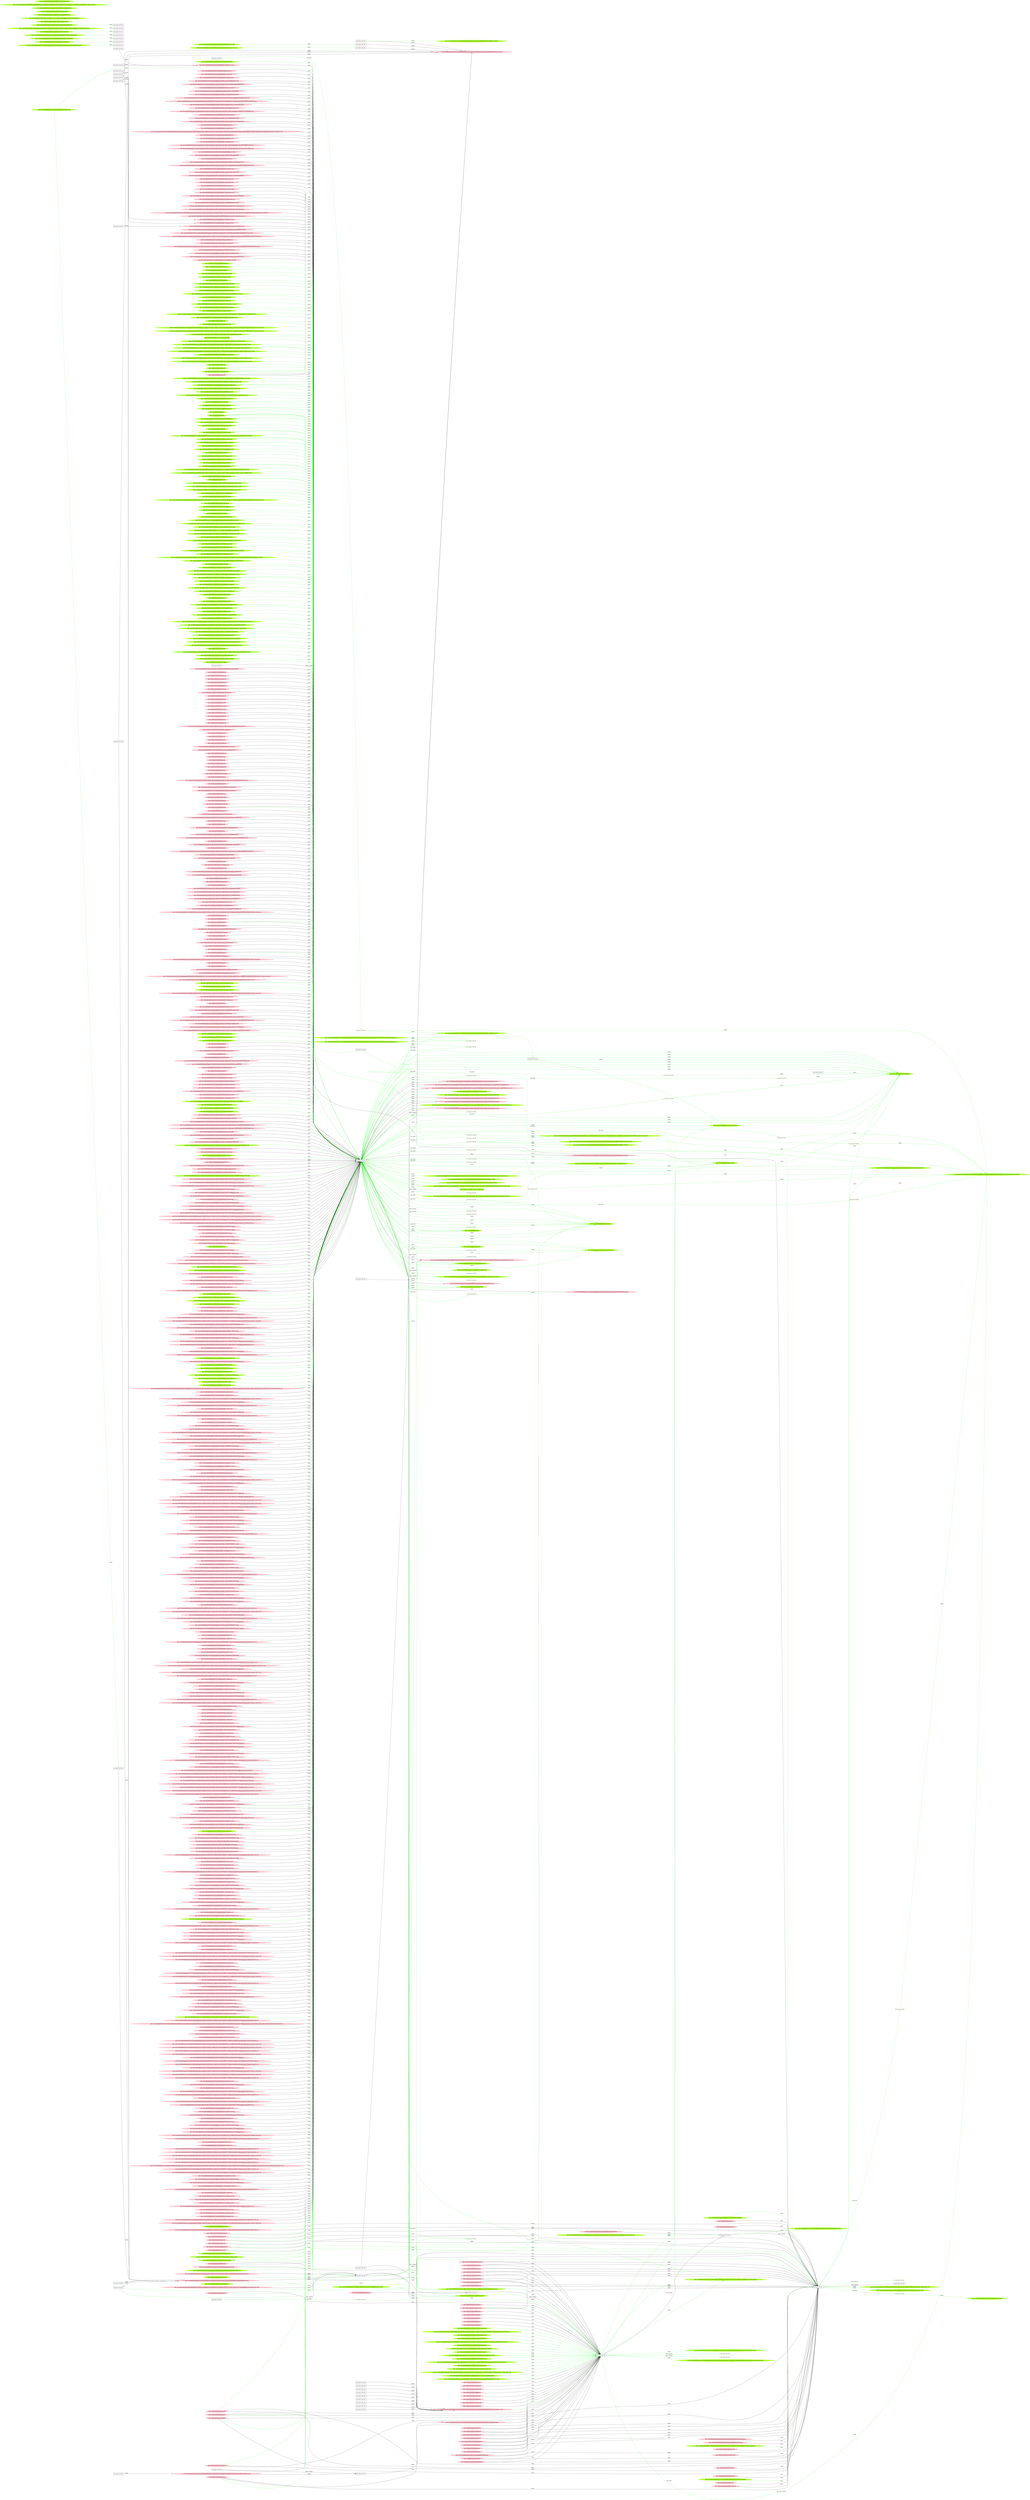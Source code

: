 digraph {
	rankdir=LR
	845 [label="exe_name: null cmd: " color=black shape=box style=solid]
	1140 [label="exe_name: null cmd: " color=greenyellow shape=box style=solid]
	845 -> 1140 [label=FILE_EXEC color=green]
	773 [label="exe_name: null cmd: " color=black shape=box style=solid]
	1150 [label="exe_name: null cmd: " color=greenyellow shape=box style=solid]
	773 -> 1150 [label=FILE_EXEC color=green]
	304 [label="exe_name: null cmd: " color=black shape=box style=solid]
	1157 [label="exe_name: null cmd: " color=greenyellow shape=box style=solid]
	304 -> 1157 [label=FILE_EXEC color=green]
	264 [label="exe_name: null cmd: " color=black shape=box style=solid]
	1169 [label="exe_name: null cmd: " color=greenyellow shape=box style=solid]
	264 -> 1169 [label=FILE_EXEC color=green]
	264 [label="exe_name: null cmd: " color=black shape=box style=solid]
	1172 [label="exe_name: null cmd: " color=greenyellow shape=box style=solid]
	264 -> 1172 [label=FILE_EXEC color=green]
	264 [label="exe_name: null cmd: " color=black shape=box style=solid]
	1187 [label="exe_name: null cmd: " color=greenyellow shape=box style=solid]
	264 -> 1187 [label=FILE_EXEC color=green]
	264 [label="exe_name: null cmd: " color=black shape=box style=solid]
	1229 [label="exe_name: null cmd: " color=greenyellow shape=box style=solid]
	264 -> 1229 [label=FILE_EXEC color=green]
	264 [label="exe_name: null cmd: " color=black shape=box style=solid]
	1247 [label="exe_name: null cmd: " color=greenyellow shape=box style=solid]
	264 -> 1247 [label=FILE_EXEC color=green]
	264 [label="exe_name: null cmd: " color=black shape=box style=solid]
	1249 [label="exe_name: null cmd: " color=greenyellow shape=box style=solid]
	264 -> 1249 [label=FILE_EXEC color=green]
	264 [label="exe_name: null cmd: " color=black shape=box style=solid]
	1252 [label="exe_name: null cmd: " color=greenyellow shape=box style=solid]
	264 -> 1252 [label=FILE_EXEC color=green]
	264 [label="exe_name: null cmd: " color=black shape=box style=solid]
	1255 [label="exe_name: null cmd: " color=greenyellow shape=box style=solid]
	264 -> 1255 [label=FILE_EXEC color=green]
	264 [label="exe_name: null cmd: " color=black shape=box style=solid]
	1265 [label="exe_name: null cmd: " color=greenyellow shape=box style=solid]
	264 -> 1265 [label=FILE_EXEC color=green]
	264 [label="exe_name: null cmd: " color=black shape=box style=solid]
	1270 [label="exe_name: null cmd: " color=greenyellow shape=box style=solid]
	264 -> 1270 [label=FILE_EXEC color=green]
	264 [label="exe_name: null cmd: " color=black shape=box style=solid]
	1273 [label="exe_name: null cmd: " color=greenyellow shape=box style=solid]
	264 -> 1273 [label=FILE_EXEC color=green]
	264 [label="exe_name: null cmd: " color=black shape=box style=solid]
	1305 [label="exe_name: null cmd: " color=greenyellow shape=box style=solid]
	264 -> 1305 [label=FILE_EXEC color=green]
	264 [label="exe_name: null cmd: " color=black shape=box style=solid]
	1331 [label="exe_name: null cmd: " color=greenyellow shape=box style=solid]
	264 -> 1331 [label=FILE_EXEC color=green]
	264 [label="exe_name: null cmd: " color=black shape=box style=solid]
	1377 [label="exe_name: null cmd: " color=greenyellow shape=box style=solid]
	264 -> 1377 [label=FILE_EXEC color=green]
	264 [label="exe_name: null cmd: " color=black shape=box style=solid]
	1400 [label="exe_name: null cmd: " color=greenyellow shape=box style=solid]
	264 -> 1400 [label=FILE_EXEC color=green]
	264 [label="exe_name: null cmd: " color=black shape=box style=solid]
	1405 [label="exe_name: null cmd: " color=greenyellow shape=box style=solid]
	264 -> 1405 [label=FILE_EXEC color=green]
	264 [label="exe_name: null cmd: " color=black shape=box style=solid]
	1416 [label="exe_name: null cmd: " color=greenyellow shape=box style=solid]
	264 -> 1416 [label=FILE_EXEC color=green]
	264 [label="exe_name: null cmd: " color=black shape=box style=solid]
	1437 [label="exe_name: null cmd: " color=greenyellow shape=box style=solid]
	264 -> 1437 [label=FILE_EXEC color=green]
	264 [label="exe_name: null cmd: " color=black shape=box style=solid]
	1451 [label="exe_name: null cmd: " color=greenyellow shape=box style=solid]
	264 -> 1451 [label=FILE_EXEC color=green]
	264 [label="exe_name: null cmd: " color=black shape=box style=solid]
	1470 [label="exe_name: null cmd: " color=greenyellow shape=box style=solid]
	264 -> 1470 [label=FILE_EXEC color=green]
	723 [label="exe_name: null cmd: " color=black shape=box style=solid]
	1486 [label="exe_name: null cmd: " color=greenyellow shape=box style=solid]
	723 -> 1486 [label=FILE_EXEC color=green]
	0 [label="exe_name: null cmd: " color=black shape=box style=solid]
	1508 [label="exe_name: null cmd: " color=greenyellow shape=box style=solid]
	0 -> 1508 [label=FILE_EXEC color=green]
	0 [label="exe_name: null cmd: " color=black shape=box style=solid]
	1521 [label="exe_name: null cmd: " color=greenyellow shape=box style=solid]
	0 -> 1521 [label=FILE_EXEC color=green]
	1460 [label="path: /Device/HarddiskVolume2/Users/admin/AppData/Roaming/Microsoft/Windows/Themes/Transcoded_000" color=greenyellow shape=oval style=filled]
	264 [label="exe_name: null cmd: " color=black shape=box style=solid]
	1460 -> 264 [label=READ color=green]
	1200 [label="path: /Device/HarddiskVolume2/Users" color=greenyellow shape=oval style=filled]
	264 [label="exe_name: null cmd: " color=black shape=box style=solid]
	1200 -> 264 [label=READ color=green]
	1147 [label="path: /Device/HarddiskVolume2/Users/admin/AppData/Roaming/Microsoft" color=greenyellow shape=oval style=filled]
	264 [label="exe_name: null cmd: " color=black shape=box style=solid]
	1147 -> 264 [label=READ color=green]
	1240 [label="path: /Device/HarddiskVolume2/Users/admin/AppData/Roaming/Microsoft/desktop.ini" color=greenyellow shape=oval style=filled]
	264 [label="exe_name: null cmd: " color=black shape=box style=solid]
	1240 -> 264 [label=READ color=green]
	1184 [label="path: /Device/HarddiskVolume2/Users/admin/AppData/Roaming/Microsoft/Windows/Themes/slideshow.ini" color=greenyellow shape=oval style=filled]
	264 [label="exe_name: null cmd: " color=black shape=box style=solid]
	1184 -> 264 [label=READ color=green]
	1309 [label="path: /Device/HarddiskVolume2/Windows/Branding/BaseBrd/basebrd.dll" color=greenyellow shape=oval style=filled]
	264 [label="exe_name: null cmd: " color=black shape=box style=solid]
	1309 -> 264 [label=READ color=green]
	1347 [label="path: /Device/HarddiskVolume2/Users/admin/AppData/Roaming/Mozilla/Firefox/Profiles/j1y1apqs.default/sessionstore-backups/recovery.js" color=greenyellow shape=oval style=filled]
	264 [label="exe_name: null cmd: " color=black shape=box style=solid]
	1347 -> 264 [label=READ color=green]
	1207 [label="path: /Device/HarddiskVolume2/Program Files/TightVNC/tvnserver.exe" color=greenyellow shape=oval style=filled]
	264 [label="exe_name: null cmd: " color=black shape=box style=solid]
	1207 -> 264 [label=READ color=green]
	1154 [label="path: /Device/HarddiskVolume2/Users/admin/AppData/Roaming/Microsoft/Windows/Recent/AutomaticDestinations/5f7b5f1e01b83767.automaticDestinations-ms" color=greenyellow shape=oval style=filled]
	777 [label="exe_name: null cmd: " color=black shape=box style=solid]
	1154 -> 777 [label=READ color=green]
	723 [label="exe_name: null cmd: " color=black shape=box style=solid]
	1127 [label="path: /Device/HarddiskVolume2/Users/admin/AppData/Roaming/Microsoft/Windows/Themes/CachedFiles/CachedImage_1024_768_POS4.jpg" color=greenyellow shape=oval style=filled]
	723 -> 1127 [label=WRITE color=green]
	1302 [label="path: /Device/HarddiskVolume2/Users/desktop.ini" color=greenyellow shape=oval style=filled]
	264 [label="exe_name: null cmd: " color=black shape=box style=solid]
	1302 -> 264 [label=READ color=green]
	1240 [label="path: /Device/HarddiskVolume2/Users/admin/AppData/Roaming/Microsoft/desktop.ini" color=greenyellow shape=oval style=filled]
	264 [label="exe_name: null cmd: " color=black shape=box style=solid]
	1240 -> 264 [label=READ color=green]
	1198 [label="path: /Device/HarddiskVolume2/Users/admin/AppData/Roaming/Microsoft/Windows/Recent/AutomaticDestinations" color=greenyellow shape=oval style=filled]
	723 [label="exe_name: null cmd: " color=black shape=box style=solid]
	1198 -> 723 [label=READ color=green]
	1354 [label="path: /Device/HarddiskVolume2/Users/admin/Music/desktop.ini" color=greenyellow shape=oval style=filled]
	264 [label="exe_name: null cmd: " color=black shape=box style=solid]
	1354 -> 264 [label=READ color=green]
	264 [label="exe_name: null cmd: " color=black shape=box style=solid]
	1127 [label="path: /Device/HarddiskVolume2/Users/admin/AppData/Roaming/Microsoft/Windows/Themes/CachedFiles/CachedImage_1024_768_POS4.jpg" color=greenyellow shape=oval style=filled]
	264 -> 1127 [label=WRITE color=green]
	1350 [label="path: /Device/HarddiskVolume2/WINDOWS/AppPatch/sysmain.sdb" color=greenyellow shape=oval style=filled]
	264 [label="exe_name: null cmd: " color=black shape=box style=solid]
	1350 -> 264 [label=READ color=green]
	1277 [label="path: /Device/HarddiskVolume1" color=greenyellow shape=oval style=filled]
	264 [label="exe_name: null cmd: " color=black shape=box style=solid]
	1277 -> 264 [label=READ color=green]
	1288 [label="path: /Device/HarddiskVolume4" color=greenyellow shape=oval style=filled]
	264 [label="exe_name: null cmd: " color=black shape=box style=solid]
	1288 -> 264 [label=READ color=green]
	1475 [label="path: /Device/HarddiskVolume2/Windows/System32/kernel32.dll" color=greenyellow shape=oval style=filled]
	723 [label="exe_name: null cmd: " color=black shape=box style=solid]
	1475 -> 723 [label=READ color=green]
	1180 [label="path: /Device/HarddiskVolume2/WINDOWS/SYSTEM32/IPHLPAPI.DLL" color=greenyellow shape=oval style=filled]
	264 [label="exe_name: null cmd: " color=black shape=box style=solid]
	1180 -> 264 [label=READ color=green]
	1166 [label="path: /Device/HarddiskVolume2/WINDOWS/system32/wbem/fastprox.dll" color=greenyellow shape=oval style=filled]
	264 [label="exe_name: null cmd: " color=black shape=box style=solid]
	1166 -> 264 [label=READ color=green]
	1492 [label="path: /Device/HarddiskVolume2/Windows/System32/WINSTA.dll" color=greenyellow shape=oval style=filled]
	723 [label="exe_name: null cmd: " color=black shape=box style=solid]
	1492 -> 723 [label=READ color=green]
	1502 [label="path: /Device/HarddiskVolume2/Users/admin/AppData/Local/Packages/Microsoft.Windows.ContentDeliveryManager_cw5n1h2txyewy/Settings/settings.dat.LOG1" color=greenyellow shape=oval style=filled]
	723 [label="exe_name: null cmd: " color=black shape=box style=solid]
	1502 -> 723 [label=READ color=green]
	1180 [label="path: /Device/HarddiskVolume2/WINDOWS/SYSTEM32/IPHLPAPI.DLL" color=greenyellow shape=oval style=filled]
	264 [label="exe_name: null cmd: " color=black shape=box style=solid]
	1180 -> 264 [label=READ color=green]
	1473 [label="path: /Device/HarddiskVolume2/Windows/System32/winspool.drv" color=greenyellow shape=oval style=filled]
	264 [label="exe_name: null cmd: " color=black shape=box style=solid]
	1473 -> 264 [label=READ color=green]
	1420 [label="path: /Windows/System32/tapiperf.dll" color=greenyellow shape=oval style=filled]
	264 [label="exe_name: null cmd: " color=black shape=box style=solid]
	1420 -> 264 [label=READ color=green]
	1268 [label="path: /Device/HarddiskVolume2/Windows/System32/srvcli.dll" color=greenyellow shape=oval style=filled]
	264 [label="exe_name: null cmd: " color=black shape=box style=solid]
	1268 -> 264 [label=READ color=green]
	1479 [label="path: /Device/HarddiskVolume2/Users/admin/Desktop/desktop.ini" color=greenyellow shape=oval style=filled]
	723 [label="exe_name: null cmd: " color=black shape=box style=solid]
	1479 -> 723 [label=READ color=green]
	1175 [label="path: /Device/HarddiskVolume2/Users/admin/Videos" color=greenyellow shape=oval style=filled]
	0 [label="exe_name: null cmd: " color=black shape=box style=solid]
	1175 -> 0 [label=READ color=green]
	1136 [label="path: /Device/HarddiskVolume2/Users/admin/backup/Documents/Documents/Documents/Documents/Documents/Documents" color=greenyellow shape=oval style=filled]
	814 [label="exe_name: null cmd: " color=black shape=box style=solid]
	1136 -> 814 [label=READ color=green]
	1272 [label="path: /Device/HarddiskVolume2/Users/admin/backup/Documents/Documents/Documents/Documents/Documents/Documents/Documents/Documents/Documents" color=greenyellow shape=oval style=filled]
	264 [label="exe_name: null cmd: " color=black shape=box style=solid]
	1272 -> 264 [label=READ color=green]
	1161 [label="path: /Device/HarddiskVolume2" color=greenyellow shape=oval style=filled]
	264 [label="exe_name: null cmd: " color=black shape=box style=solid]
	1161 -> 264 [label=READ color=green]
	1161 [label="path: /Device/HarddiskVolume2" color=greenyellow shape=oval style=filled]
	264 [label="exe_name: null cmd: " color=black shape=box style=solid]
	1161 -> 264 [label=READ color=green]
	1158 [label="path: /Device/HarddiskVolume2/WINDOWS/system32" color=greenyellow shape=oval style=filled]
	264 [label="exe_name: null cmd: " color=black shape=box style=solid]
	1158 -> 264 [label=READ color=green]
	1215 [label="path: /Device/HarddiskVolume2/WINDOWS/SYSTEM32/LOCALE.NLS" color=greenyellow shape=oval style=filled]
	264 [label="exe_name: null cmd: " color=black shape=box style=solid]
	1215 -> 264 [label=READ color=green]
	1197 [label="path: /Device/HarddiskVolume2/WINDOWS/SYSTEM32/ole32.dll" color=greenyellow shape=oval style=filled]
	0 [label="exe_name: null cmd: " color=black shape=box style=solid]
	1197 -> 0 [label=READ color=green]
	1386 [label="path: /Device/HarddiskVolume2/Windows/System32/windows.storage.dll" color=greenyellow shape=oval style=filled]
	264 [label="exe_name: null cmd: " color=black shape=box style=solid]
	1386 -> 264 [label=READ color=green]
	1443 [label="path: /Device/HarddiskVolume2/ProgramData/Microsoft/Windows" color=greenyellow shape=oval style=filled]
	264 [label="exe_name: null cmd: " color=black shape=box style=solid]
	1443 -> 264 [label=READ color=green]
	1478 [label="path: /Device/HarddiskVolume2/Users/admin/AppData/Local/Microsoft/Windows/Explorer" color=greenyellow shape=oval style=filled]
	723 [label="exe_name: null cmd: " color=black shape=box style=solid]
	1478 -> 723 [label=READ color=green]
	1463 [label="path: /Device/HarddiskVolume2/WINDOWS/System32/config/DRIVERS.LOG2" color=greenyellow shape=oval style=filled]
	264 [label="exe_name: null cmd: " color=black shape=box style=solid]
	1463 -> 264 [label=READ color=green]
	1231 [label="path: /SystemRoot/system32/drivers/tsusbhub.sys" color=greenyellow shape=oval style=filled]
	264 [label="exe_name: null cmd: " color=black shape=box style=solid]
	1231 -> 264 [label=READ color=green]
	1288 [label="path: /Device/HarddiskVolume4" color=greenyellow shape=oval style=filled]
	264 [label="exe_name: null cmd: " color=black shape=box style=solid]
	1288 -> 264 [label=READ color=green]
	1360 [label="path: /Device/HarddiskVolume2/Windows/System32/msvcp_win.dll" color=greenyellow shape=oval style=filled]
	264 [label="exe_name: null cmd: " color=black shape=box style=solid]
	1360 -> 264 [label=READ color=green]
	1428 [label="path: /Device/HarddiskVolume2/WINDOWS/system32/cryptdll.dll" color=greenyellow shape=oval style=filled]
	264 [label="exe_name: null cmd: " color=black shape=box style=solid]
	1428 -> 264 [label=READ color=green]
	1467 [label="path: /Device/HarddiskVolume2/Windows/System32/ntdll.dll" color=greenyellow shape=oval style=filled]
	264 [label="exe_name: null cmd: " color=black shape=box style=solid]
	1467 -> 264 [label=READ color=green]
	1164 [label="path: /Device/HarddiskVolume2/Windows/System32/wship6.dll" color=greenyellow shape=oval style=filled]
	264 [label="exe_name: null cmd: " color=black shape=box style=solid]
	1164 -> 264 [label=READ color=green]
	1164 [label="path: /Device/HarddiskVolume2/Windows/System32/wship6.dll" color=greenyellow shape=oval style=filled]
	260 [label="exe_name: null cmd: " color=black shape=box style=solid]
	1164 -> 260 [label=READ color=green]
	1240 [label="path: /Device/HarddiskVolume2/Users/admin/AppData/Roaming/Microsoft/desktop.ini" color=greenyellow shape=oval style=filled]
	264 [label="exe_name: null cmd: " color=black shape=box style=solid]
	1240 -> 264 [label=READ color=green]
	1297 [label="path: /Device/HarddiskVolume2/Users/admin/AppData/Roaming" color=greenyellow shape=oval style=filled]
	264 [label="exe_name: null cmd: " color=black shape=box style=solid]
	1297 -> 264 [label=READ color=green]
	1194 [label="path: /Device/HarddiskVolume2/Users/admin/Documents" color=greenyellow shape=oval style=filled]
	264 [label="exe_name: null cmd: " color=black shape=box style=solid]
	1194 -> 264 [label=READ color=green]
	1217 [label="path: /Device/HarddiskVolume2/Users/admin/AppData/Roaming/Microsoft/Protect/S-1-5-21-231540947-922634896-4161786520-1004/Preferred" color=greenyellow shape=oval style=filled]
	264 [label="exe_name: null cmd: " color=black shape=box style=solid]
	1217 -> 264 [label=READ color=green]
	1163 [label="path: /Windows/System32/deviceaccess.dll" color=greenyellow shape=oval style=filled]
	260 [label="exe_name: null cmd: " color=black shape=box style=solid]
	1163 -> 260 [label=READ color=green]
	1288 [label="path: /Device/HarddiskVolume4" color=greenyellow shape=oval style=filled]
	264 [label="exe_name: null cmd: " color=black shape=box style=solid]
	1288 -> 264 [label=READ color=green]
	1175 [label="path: /Device/HarddiskVolume2/Users/admin/Videos" color=greenyellow shape=oval style=filled]
	264 [label="exe_name: null cmd: " color=black shape=box style=solid]
	1175 -> 264 [label=READ color=green]
	1307 [label="path: /Device/HarddiskVolume2/WINDOWS/WinSxS/amd64_microsoft.windows.common-controls_6595b64144ccf1df_6.0.16299.125_none_15cbcf8893620c09" color=greenyellow shape=oval style=filled]
	264 [label="exe_name: null cmd: " color=black shape=box style=solid]
	1307 -> 264 [label=READ color=green]
	1316 [label="path: /Device/HarddiskVolume2/Windows/System32/mfc42u.dll" color=greenyellow shape=oval style=filled]
	264 [label="exe_name: null cmd: " color=black shape=box style=solid]
	1316 -> 264 [label=READ color=green]
	1160 [label="path: /Device/HarddiskVolume2/Users/admin/Pictures/desktop.ini" color=greenyellow shape=oval style=filled]
	804 [label="exe_name: null cmd: " color=black shape=box style=solid]
	1160 -> 804 [label=READ color=green]
	969 [label="path: /Windows/System32/userenv.dll" color=pink shape=oval style=filled]
	264 [label="exe_name: null cmd: " color=black shape=box style=solid]
	969 -> 264 [label=READ color=green]
	1171 [label="path: /Windows/System32/d3d11.dll" color=greenyellow shape=oval style=filled]
	264 [label="exe_name: null cmd: " color=black shape=box style=solid]
	1171 -> 264 [label=READ color=green]
	1501 [label="path: /Device/HarddiskVolume2/WINDOWS/System32/dnsapi.dll" color=greenyellow shape=oval style=filled]
	723 [label="exe_name: null cmd: " color=black shape=box style=solid]
	1501 -> 723 [label=READ color=green]
	1402 [label="path: /Device/HarddiskVolume2/Users/admin/AppData/Local/Microsoft/Windows/Explorer/iconcache_16.db" color=greenyellow shape=oval style=filled]
	264 [label="exe_name: null cmd: " color=black shape=box style=solid]
	1402 -> 264 [label=READ color=green]
	1156 [label="path: /Device/HarddiskVolume2/Users/admin/AppData/Local" color=greenyellow shape=oval style=filled]
	264 [label="exe_name: null cmd: " color=black shape=box style=solid]
	1156 -> 264 [label=READ color=green]
	1278 [label="path: /Device/HarddiskVolume2/Users/admin/AppData/Local/Microsoft/Windows/Explorer/thumbcache_256.db" color=greenyellow shape=oval style=filled]
	264 [label="exe_name: null cmd: " color=black shape=box style=solid]
	1278 -> 264 [label=READ color=green]
	1282 [label="path: /Device/HarddiskVolume2/Users/admin/Desktop/20190502_elevate2_windows_Release" color=greenyellow shape=oval style=filled]
	0 [label="exe_name: null cmd: " color=black shape=box style=solid]
	1282 -> 0 [label=READ color=green]
	1282 [label="path: /Device/HarddiskVolume2/Users/admin/Desktop/20190502_elevate2_windows_Release" color=greenyellow shape=oval style=filled]
	264 [label="exe_name: null cmd: " color=black shape=box style=solid]
	1282 -> 264 [label=READ color=green]
	1159 [label="path: /Device/HarddiskVolume2/Program Files/mozilla/firefox/firefox.exe.Config" color=greenyellow shape=oval style=filled]
	790 [label="exe_name: null cmd: " color=black shape=box style=solid]
	1159 -> 790 [label=READ color=green]
	1351 [label="path: /Device/HarddiskVolume2/Users/admin/AppData/Local/Microsoft/Windows/Explorer/iconcache_48.db" color=greenyellow shape=oval style=filled]
	264 [label="exe_name: null cmd: " color=black shape=box style=solid]
	1351 -> 264 [label=READ color=green]
	1224 [label="path: /Device/HarddiskVolume2/WINDOWS/system32/CRYPTBASE.dll" color=greenyellow shape=oval style=filled]
	264 [label="exe_name: null cmd: " color=black shape=box style=solid]
	1224 -> 264 [label=READ color=green]
	1421 [label="path: /Device/HarddiskVolume2/Windows/System32/logoncli.dll" color=greenyellow shape=oval style=filled]
	264 [label="exe_name: null cmd: " color=black shape=box style=solid]
	1421 -> 264 [label=READ color=green]
	1372 [label="path: /Device/HarddiskVolume2/ProgramData/Microsoft/Windows/AppRepository/Packages/Microsoft.Windows.ContentDeliveryManager_10.0.16299.15_neutral_neutral_cw5n1h2txyewy/ActivationStore.dat.LOG2" color=greenyellow shape=oval style=filled]
	264 [label="exe_name: null cmd: " color=black shape=box style=solid]
	1372 -> 264 [label=READ color=green]
	1198 [label="path: /Device/HarddiskVolume2/Users/admin/AppData/Roaming/Microsoft/Windows/Recent/AutomaticDestinations" color=greenyellow shape=oval style=filled]
	264 [label="exe_name: null cmd: " color=black shape=box style=solid]
	1198 -> 264 [label=READ color=green]
	1198 [label="path: /Device/HarddiskVolume2/Users/admin/AppData/Roaming/Microsoft/Windows/Recent/AutomaticDestinations" color=greenyellow shape=oval style=filled]
	264 [label="exe_name: null cmd: " color=black shape=box style=solid]
	1198 -> 264 [label=READ color=green]
	1237 [label="path: /Device/HarddiskVolume2/Program Files/mozilla" color=greenyellow shape=oval style=filled]
	264 [label="exe_name: null cmd: " color=black shape=box style=solid]
	1237 -> 264 [label=READ color=green]
	1295 [label="path: /Device/HarddiskVolume2/Program Files/mozilla/firefox" color=greenyellow shape=oval style=filled]
	264 [label="exe_name: null cmd: " color=black shape=box style=solid]
	1295 -> 264 [label=READ color=green]
	1238 [label="path: /Device/HarddiskVolume2/Windows/System32/msvcrt.dll" color=greenyellow shape=oval style=filled]
	264 [label="exe_name: null cmd: " color=black shape=box style=solid]
	1238 -> 264 [label=READ color=green]
	748 [label="exe_name: null cmd: " color=black shape=box style=solid]
	1016 [label="path: /Device/HarddiskVolume2/Users/darpa/AppData/Local/Packages/Microsoft.Windows.Photos_8wekyb3d8bbwe/Settings/settings.dat.LOG1" color=pink shape=oval style=filled]
	748 -> 1016 [label=WRITE color=black]
	748 [label="exe_name: null cmd: " color=black shape=box style=solid]
	975 [label="path: /Device/HarddiskVolume2/Users/darpa/AppData/Local/Packages/Microsoft.Windows.Photos_8wekyb3d8bbwe/Settings/settings.dat" color=pink shape=oval style=filled]
	748 -> 975 [label=WRITE color=black]
	1147 [label="path: /Device/HarddiskVolume2/Users/admin/AppData/Roaming/Microsoft" color=greenyellow shape=oval style=filled]
	757 [label="exe_name: null cmd: " color=black shape=box style=solid]
	1147 -> 757 [label=READ color=green]
	1199 [label="path: /Device/HarddiskVolume2/Users/Public" color=greenyellow shape=oval style=filled]
	264 [label="exe_name: null cmd: " color=black shape=box style=solid]
	1199 -> 264 [label=READ color=green]
	1319 [label="path: /Device/HarddiskVolume2/Users/admin/Downloads/desktop.ini" color=greenyellow shape=oval style=filled]
	264 [label="exe_name: null cmd: " color=black shape=box style=solid]
	1319 -> 264 [label=READ color=green]
	1175 [label="path: /Device/HarddiskVolume2/Users/admin/Videos" color=greenyellow shape=oval style=filled]
	264 [label="exe_name: null cmd: " color=black shape=box style=solid]
	1175 -> 264 [label=READ color=green]
	1337 [label="path: /Device/HarddiskVolume2/Users/admin/AppData/Roaming/Microsoft/Windows/Start Menu" color=greenyellow shape=oval style=filled]
	264 [label="exe_name: null cmd: " color=black shape=box style=solid]
	1337 -> 264 [label=READ color=green]
	1350 [label="path: /Device/HarddiskVolume2/WINDOWS/AppPatch/sysmain.sdb" color=greenyellow shape=oval style=filled]
	264 [label="exe_name: null cmd: " color=black shape=box style=solid]
	1350 -> 264 [label=READ color=green]
	1288 [label="path: /Device/HarddiskVolume4" color=greenyellow shape=oval style=filled]
	264 [label="exe_name: null cmd: " color=black shape=box style=solid]
	1288 -> 264 [label=READ color=green]
	1158 [label="path: /Device/HarddiskVolume2/WINDOWS/system32" color=greenyellow shape=oval style=filled]
	723 [label="exe_name: null cmd: " color=black shape=box style=solid]
	1158 -> 723 [label=READ color=green]
	1048 [label="path: /Windows/System32/advapi32.dll" color=pink shape=oval style=filled]
	264 [label="exe_name: null cmd: " color=black shape=box style=solid]
	1048 -> 264 [label=READ color=green]
	954 [label="path: /Windows/System32/winmmbase.dll" color=pink shape=oval style=filled]
	723 [label="exe_name: null cmd: " color=black shape=box style=solid]
	954 -> 723 [label=READ color=green]
	1190 [label="path: /Device/HarddiskVolume2/Users/admin/AppData/Local/Microsoft/Windows/Explorer/ThumbCacheToDelete/thm3C.tmp" color=greenyellow shape=oval style=filled]
	264 [label="exe_name: null cmd: " color=black shape=box style=solid]
	1190 -> 264 [label=READ color=green]
	1297 [label="path: /Device/HarddiskVolume2/Users/admin/AppData/Roaming" color=greenyellow shape=oval style=filled]
	264 [label="exe_name: null cmd: " color=black shape=box style=solid]
	1297 -> 264 [label=READ color=green]
	1222 [label="path: /Device/HarddiskVolume2/WINDOWS/system32/wbem/wmiprvse.exe.config" color=greenyellow shape=oval style=filled]
	264 [label="exe_name: null cmd: " color=black shape=box style=solid]
	1222 -> 264 [label=READ color=green]
	1320 [label="path: /Device/HarddiskVolume2/$RECYCLE.BIN/S-1-5-21-231540947-922634896-4161786520-1004" color=greenyellow shape=oval style=filled]
	264 [label="exe_name: null cmd: " color=black shape=box style=solid]
	1320 -> 264 [label=READ color=green]
	1481 [label="path: /Device/HarddiskVolume2/Program Files (x86)/Microsoft Office/Office15/MSIPC/da/msipc.dll.mui" color=greenyellow shape=oval style=filled]
	723 [label="exe_name: null cmd: " color=black shape=box style=solid]
	1481 -> 723 [label=READ color=green]
	1364 [label="path: /Device/HarddiskVolume2/Program Files (x86)/Microsoft Office/Office15/MSIPC/hu/msipc.dll.mui" color=greenyellow shape=oval style=filled]
	264 [label="exe_name: null cmd: " color=black shape=box style=solid]
	1364 -> 264 [label=READ color=green]
	1356 [label="path: /Device/HarddiskVolume2/WINDOWS/SYSTEM32/kernelbase.dll" color=greenyellow shape=oval style=filled]
	264 [label="exe_name: null cmd: " color=black shape=box style=solid]
	1356 -> 264 [label=READ color=green]
	1371 [label="path: /Device/HarddiskVolume2/USERS/ADMIN/APPDATA/ROAMING/MICROSOFT/BIBLIOGRAPHY/STYLE" color=greenyellow shape=oval style=filled]
	264 [label="exe_name: null cmd: " color=black shape=box style=solid]
	1371 -> 264 [label=READ color=green]
	1285 [label="path: /Device/HarddiskVolume2/Windows/SysWOW64/msvcp100.dll" color=greenyellow shape=oval style=filled]
	264 [label="exe_name: null cmd: " color=black shape=box style=solid]
	1285 -> 264 [label=READ color=green]
	1499 [label="path: /Device/HarddiskVolume2/WINDOWS/SYSWOW64/D2D1.DLL" color=greenyellow shape=oval style=filled]
	723 [label="exe_name: null cmd: " color=black shape=box style=solid]
	1499 -> 723 [label=READ color=green]
	1442 [label="path: /Device/HarddiskVolume2/WINDOWS/SYSWOW64/WEBIO.DLL" color=greenyellow shape=oval style=filled]
	264 [label="exe_name: null cmd: " color=black shape=box style=solid]
	1442 -> 264 [label=READ color=green]
	1330 [label="path: /Device/HarddiskVolume2/USERS/ADMIN/APPDATA/ROAMING/MICROSOFT/BIBLIOGRAPHY/STYLE/CHICAGO.XSL" color=greenyellow shape=oval style=filled]
	264 [label="exe_name: null cmd: " color=black shape=box style=solid]
	1330 -> 264 [label=READ color=green]
	1276 [label="path: /Device/HarddiskVolume2/WINDOWS/SYSWOW64/WINTYPES.DLL" color=greenyellow shape=oval style=filled]
	264 [label="exe_name: null cmd: " color=black shape=box style=solid]
	1276 -> 264 [label=READ color=green]
	1480 [label="path: /Device/HarddiskVolume2/PROGRAM FILES (X86)/MICROSOFT OFFICE/OFFICE15/BIBLIOGRAPHY/STYLE/APASIXTHEDITIONOFFICEONLINE.XSL" color=greenyellow shape=oval style=filled]
	723 [label="exe_name: null cmd: " color=black shape=box style=solid]
	1480 -> 723 [label=READ color=green]
	1472 [label="path: /Device/HarddiskVolume2/USERS/ADMIN/APPDATA/LOCALLOW/MICROSOFT/CRYPTNETURLCACHE/CONTENT/6BADA8974A10C4BD62CC921D13E43B18_88614FFAD35D353421B8A7E1FE18FCE4" color=greenyellow shape=oval style=filled]
	264 [label="exe_name: null cmd: " color=black shape=box style=solid]
	1472 -> 264 [label=READ color=green]
	1414 [label="path: /Device/HarddiskVolume2/USERS/ADMIN/APPDATA/ROAMING/MICROSOFT/BIBLIOGRAPHY/STYLE/ISO690.XSL" color=greenyellow shape=oval style=filled]
	264 [label="exe_name: null cmd: " color=black shape=box style=solid]
	1414 -> 264 [label=READ color=green]
	1283 [label="path: /Device/HarddiskVolume2/Windows/Installer" color=greenyellow shape=oval style=filled]
	264 [label="exe_name: null cmd: " color=black shape=box style=solid]
	1283 -> 264 [label=READ color=green]
	1153 [label="path: /Device/HarddiskVolume2/Users/admin/Desktop" color=greenyellow shape=oval style=filled]
	264 [label="exe_name: null cmd: " color=black shape=box style=solid]
	1153 -> 264 [label=READ color=green]
	1225 [label="path: /Device/HarddiskVolume2/Windows/System32/crypt32.dll" color=greenyellow shape=oval style=filled]
	264 [label="exe_name: null cmd: " color=black shape=box style=solid]
	1225 -> 264 [label=READ color=green]
	1387 [label="path: /Device/HarddiskVolume2/Program Files (x86)/Common Files/Microsoft Shared/Filters/msgfilt.dll" color=greenyellow shape=oval style=filled]
	264 [label="exe_name: null cmd: " color=black shape=box style=solid]
	1387 -> 264 [label=READ color=green]
	1350 [label="path: /Device/HarddiskVolume2/WINDOWS/AppPatch/sysmain.sdb" color=greenyellow shape=oval style=filled]
	264 [label="exe_name: null cmd: " color=black shape=box style=solid]
	1350 -> 264 [label=READ color=green]
	1137 [label="path: /Device/HarddiskVolume2/Users/admin/AppData/Roaming/Microsoft/Windows" color=greenyellow shape=oval style=filled]
	819 [label="exe_name: null cmd: " color=black shape=box style=solid]
	1137 -> 819 [label=READ color=green]
	1223 [label="path: /Device/HarddiskVolume2/Program Files (x86)/Microsoft Office/Office15/MSIPC/ca/msipc.dll.mui" color=greenyellow shape=oval style=filled]
	264 [label="exe_name: null cmd: " color=black shape=box style=solid]
	1223 -> 264 [label=READ color=green]
	1144 [label="path: /Device/HarddiskVolume2/Program Files (x86)/Microsoft Office/Office15/MSIPC/el/msipc.dll.mui" color=greenyellow shape=oval style=filled]
	858 [label="exe_name: null cmd: " color=black shape=box style=solid]
	1144 -> 858 [label=READ color=green]
	264 [label="exe_name: null cmd: " color=black shape=box style=solid]
	1345 [label="exe_name: null cmd: " color=greenyellow shape=box style=solid]
	264 -> 1345 [label=PROC_CREATE color=green]
	1280 [label="path: /Device/HarddiskVolume2/salt/bin/Lib/site-packages/Crypto/Random/Fortuna" color=greenyellow shape=oval style=filled]
	264 [label="exe_name: null cmd: " color=black shape=box style=solid]
	1280 -> 264 [label=READ color=green]
	1263 [label="path: /Device/HarddiskVolume2/salt/bin/Lib/site-packages/zmq/sugar/poll.pyc" color=greenyellow shape=oval style=filled]
	264 [label="exe_name: null cmd: " color=black shape=box style=solid]
	1263 -> 264 [label=READ color=green]
	1375 [label="path: /Device/HarddiskVolume2/salt/bin/Lib/site-packages/jinja2/_compat.pyc" color=greenyellow shape=oval style=filled]
	264 [label="exe_name: null cmd: " color=black shape=box style=solid]
	1375 -> 264 [label=READ color=green]
	1410 [label="path: /Device/HarddiskVolume2/salt/bin/Lib/site-packages/requests/packages/urllib3/exceptions.pyc" color=greenyellow shape=oval style=filled]
	264 [label="exe_name: null cmd: " color=black shape=box style=solid]
	1410 -> 264 [label=READ color=green]
	1392 [label="path: /Device/HarddiskVolume2/WINDOWS/System32/Drivers/Synth3dVsc.sys" color=greenyellow shape=oval style=filled]
	264 [label="exe_name: null cmd: " color=black shape=box style=solid]
	1392 -> 264 [label=READ color=green]
	1341 [label="path: /Device/HarddiskVolume2/USERS/ADMIN/ONEDRIVE" color=greenyellow shape=oval style=filled]
	264 [label="exe_name: null cmd: " color=black shape=box style=solid]
	1341 -> 264 [label=READ color=green]
	1171 [label="path: /Windows/System32/d3d11.dll" color=greenyellow shape=oval style=filled]
	264 [label="exe_name: null cmd: " color=black shape=box style=solid]
	1171 -> 264 [label=READ color=green]
	1355 [label="path: /Windows/System32/browcli.dll" color=greenyellow shape=oval style=filled]
	264 [label="exe_name: null cmd: " color=black shape=box style=solid]
	1355 -> 264 [label=READ color=green]
	1198 [label="path: /Device/HarddiskVolume2/Users/admin/AppData/Roaming/Microsoft/Windows/Recent/AutomaticDestinations" color=greenyellow shape=oval style=filled]
	264 [label="exe_name: null cmd: " color=black shape=box style=solid]
	1198 -> 264 [label=READ color=green]
	1523 [label="path: /Device/HarddiskVolume2/Users/admin/AppData/Roaming/Microsoft/Windows/Recent" color=greenyellow shape=oval style=filled]
	0 [label="exe_name: null cmd: " color=black shape=box style=solid]
	1523 -> 0 [label=READ color=green]
	1245 [label="path: /Device/HarddiskVolume2/USERS/ADMIN/NTUSER.DAT" color=greenyellow shape=oval style=filled]
	264 [label="exe_name: null cmd: " color=black shape=box style=solid]
	1245 -> 264 [label=READ color=green]
	1193 [label="path: /Device/HarddiskVolume2/PROGRAM FILES (X86)/MOZILLA THUNDERBIRD/FONTS" color=greenyellow shape=oval style=filled]
	264 [label="exe_name: null cmd: " color=black shape=box style=solid]
	1193 -> 264 [label=READ color=green]
	1427 [label="path: /Device/HarddiskVolume2/WINDOWS/SYSTEM32/MINTDH.DLL" color=greenyellow shape=oval style=filled]
	264 [label="exe_name: null cmd: " color=black shape=box style=solid]
	1427 -> 264 [label=READ color=green]
	1246 [label="path: /Device/HarddiskVolume2/WINDOWS/SYSTEM32/EN-US" color=greenyellow shape=oval style=filled]
	264 [label="exe_name: null cmd: " color=black shape=box style=solid]
	1246 -> 264 [label=READ color=green]
	1476 [label="path: /Device/HarddiskVolume2/windows/system32/SYSNTFY.dll" color=greenyellow shape=oval style=filled]
	723 [label="exe_name: null cmd: " color=black shape=box style=solid]
	1476 -> 723 [label=READ color=green]
	1260 [label="path: /Device/HarddiskVolume2/WINDOWS/SYSTEM32/WINDOWS.UI.XAMLHOST.DLL" color=greenyellow shape=oval style=filled]
	264 [label="exe_name: null cmd: " color=black shape=box style=solid]
	1260 -> 264 [label=READ color=green]
	1204 [label="path: /Device/HarddiskVolume2/WINDOWS/SYSTEM32/WUPS.DLL" color=greenyellow shape=oval style=filled]
	264 [label="exe_name: null cmd: " color=black shape=box style=solid]
	1204 -> 264 [label=READ color=green]
	1293 [label="path: /Device/HarddiskVolume2/Users/darpa/AppData/Local/Packages/Microsoft.Windows.ShellExperienceHost_cw5n1h2txyewy/Settings/settings.dat.LOG2" color=greenyellow shape=oval style=filled]
	264 [label="exe_name: null cmd: " color=black shape=box style=solid]
	1293 -> 264 [label=READ color=green]
	264 [label="exe_name: null cmd: " color=black shape=box style=solid]
	1145 [label="path: /Device/HarddiskVolume2/WINDOWS" color=greenyellow shape=oval style=filled]
	264 -> 1145 [label=WRITE color=green]
	1310 [label="path: /Device/HarddiskVolume2/Windows/SystemApps/Microsoft.Windows.Cortana_cw5n1h2txyewy/Cortana.BackgroundTask.dll" color=greenyellow shape=oval style=filled]
	264 [label="exe_name: null cmd: " color=black shape=box style=solid]
	1310 -> 264 [label=READ color=green]
	1449 [label="path: /Device/HarddiskVolume2/Users/darpa/AppData/Local/Packages/Microsoft.Windows.ContentDeliveryManager_cw5n1h2txyewy" color=greenyellow shape=oval style=filled]
	264 [label="exe_name: null cmd: " color=black shape=box style=solid]
	1449 -> 264 [label=READ color=green]
	264 [label="exe_name: null cmd: " color=black shape=box style=solid]
	1129 [label="path: /Device/HarddiskVolume2/Users/admin" color=greenyellow shape=oval style=filled]
	264 -> 1129 [label=WRITE color=green]
	788 [label="exe_name: null cmd: " color=black shape=box style=solid]
	1016 [label="path: /Device/HarddiskVolume2/Users/darpa/AppData/Local/Packages/Microsoft.Windows.Photos_8wekyb3d8bbwe/Settings/settings.dat.LOG1" color=pink shape=oval style=filled]
	788 -> 1016 [label=WRITE color=black]
	788 [label="exe_name: null cmd: " color=black shape=box style=solid]
	975 [label="path: /Device/HarddiskVolume2/Users/darpa/AppData/Local/Packages/Microsoft.Windows.Photos_8wekyb3d8bbwe/Settings/settings.dat" color=pink shape=oval style=filled]
	788 -> 975 [label=WRITE color=black]
	1340 [label="path: /Device/HarddiskVolume2/Program Files/Microsoft Office 15/root/office15/OARTODF.DLL" color=greenyellow shape=oval style=filled]
	264 [label="exe_name: null cmd: " color=black shape=box style=solid]
	1340 -> 264 [label=READ color=green]
	1451 [label="exe_name: null cmd: " color=greenyellow shape=box style=solid]
	1236 [label="path: /Device/HarddiskVolume2/Users/admin/AppData/Local/Mozilla/Firefox/Profiles/lxkehh21.default/cache2/index" color=greenyellow shape=oval style=filled]
	1451 -> 1236 [label=WRITE color=green]
	1196 [label="path: /Device/HarddiskVolume2/Users/admin/Documents/Documents/abrachia.rtf" color=greenyellow shape=oval style=filled]
	264 [label="exe_name: null cmd: " color=black shape=box style=solid]
	1196 -> 264 [label=READ color=green]
	1185 [label="path: /Device/HarddiskVolume2/Users/admin/Documents/Documents/Documents/Documents/aefaldy.docx" color=greenyellow shape=oval style=filled]
	264 [label="exe_name: null cmd: " color=black shape=box style=solid]
	1185 -> 264 [label=READ color=green]
	1226 [label="path: /Device/HarddiskVolume2/Users/admin/Documents/Documents/Documents/Documents/claxon.rtf" color=greenyellow shape=oval style=filled]
	264 [label="exe_name: null cmd: " color=black shape=box style=solid]
	1226 -> 264 [label=READ color=green]
	1155 [label="path: /Device/HarddiskVolume2/Users/admin/Documents/Documents/Documents/Documents/cultellus.rtf" color=greenyellow shape=oval style=filled]
	783 [label="exe_name: null cmd: " color=black shape=box style=solid]
	1155 -> 783 [label=READ color=green]
	1483 [label="path: /Device/HarddiskVolume2/Users/admin/Documents/Documents/contentful.docx" color=greenyellow shape=oval style=filled]
	723 [label="exe_name: null cmd: " color=black shape=box style=solid]
	1483 -> 723 [label=READ color=green]
	1357 [label="path: /Device/HarddiskVolume2/Users/admin/Documents/Documents/Documents/Documents/ateloprosopia.docx" color=greenyellow shape=oval style=filled]
	264 [label="exe_name: null cmd: " color=black shape=box style=solid]
	1357 -> 264 [label=READ color=green]
	1333 [label="path: /Windows/System32/rsaenh.dll" color=greenyellow shape=oval style=filled]
	264 [label="exe_name: null cmd: " color=black shape=box style=solid]
	1333 -> 264 [label=READ color=green]
	260 [label="exe_name: null cmd: " color=black shape=box style=solid]
	1161 [label="path: /Device/HarddiskVolume2" color=greenyellow shape=oval style=filled]
	260 -> 1161 [label=WRITE color=green]
	264 [label="exe_name: null cmd: " color=black shape=box style=solid]
	1145 [label="path: /Device/HarddiskVolume2/WINDOWS" color=greenyellow shape=oval style=filled]
	264 -> 1145 [label=WRITE color=green]
	1213 [label="path: /Device/HarddiskVolume2/USERS/ADMIN/APPDATA/ROAMING/THUNDERBIRD/PROFILES/OYSERRK8.DEFAULT/SESSIONCHECKPOINTS.JSON" color=greenyellow shape=oval style=filled]
	264 [label="exe_name: null cmd: " color=black shape=box style=solid]
	1213 -> 264 [label=READ color=green]
	264 [label="exe_name: null cmd: " color=black shape=box style=solid]
	1236 [label="path: /Device/HarddiskVolume2/Users/admin/AppData/Local/Mozilla/Firefox/Profiles/lxkehh21.default/cache2/index" color=greenyellow shape=oval style=filled]
	264 -> 1236 [label=WRITE color=green]
	1311 [label="path: /Device/HarddiskVolume2/Windows/System32/kernel.appcore.dll" color=greenyellow shape=oval style=filled]
	264 [label="exe_name: null cmd: " color=black shape=box style=solid]
	1311 -> 264 [label=READ color=green]
	1370 [label="path: /Device/HarddiskVolume2/salt/bin/Lib/site-packages/salt/utils/cache.pyc" color=greenyellow shape=oval style=filled]
	264 [label="exe_name: null cmd: " color=black shape=box style=solid]
	1370 -> 264 [label=READ color=green]
	264 [label="exe_name: null cmd: " color=black shape=box style=solid]
	1239 [label="path: /Device/HarddiskVolume2/Users/admin/Pictures/flamier.docx" color=greenyellow shape=oval style=filled]
	264 -> 1239 [label=WRITE color=green]
	1284 [label="path: /SystemRoot/system32/drivers/cldflt.sys" color=greenyellow shape=oval style=filled]
	264 [label="exe_name: null cmd: " color=black shape=box style=solid]
	1284 -> 264 [label=READ color=green]
	948 [label="path: /Windows/System32/dwmapi.dll" color=pink shape=oval style=filled]
	260 [label="exe_name: null cmd: " color=black shape=box style=solid]
	948 -> 260 [label=READ color=green]
	757 [label="exe_name: null cmd: " color=black shape=box style=solid]
	1016 [label="path: /Device/HarddiskVolume2/Users/darpa/AppData/Local/Packages/Microsoft.Windows.Photos_8wekyb3d8bbwe/Settings/settings.dat.LOG1" color=pink shape=oval style=filled]
	757 -> 1016 [label=WRITE color=black]
	285 [label="exe_name: null cmd: " color=black shape=box style=solid]
	264 [label="exe_name: null cmd: " color=black shape=box style=solid]
	285 -> 264 [label=PROC_CREATE color=black]
	222 [label="path: /Device/HarddiskVolume2/Program Files (x86)/Microsoft Office/Office15/WINWORD.EXE" color=pink shape=oval style=filled]
	264 [label="exe_name: null cmd: " color=black shape=box style=solid]
	222 -> 264 [label=READ color=black]
	173 [label="path: /SystemRoot/SysWOW64/ntdll.dll" color=pink shape=oval style=filled]
	264 [label="exe_name: null cmd: " color=black shape=box style=solid]
	173 -> 264 [label=READ color=black]
	313 [label="path: /Windows/System32/wow64win.dll" color=pink shape=oval style=filled]
	264 [label="exe_name: null cmd: " color=black shape=box style=solid]
	313 -> 264 [label=READ color=black]
	426 [label="path: /Windows/System32/wow64cpu.dll" color=pink shape=oval style=filled]
	264 [label="exe_name: null cmd: " color=black shape=box style=solid]
	426 -> 264 [label=READ color=black]
	325 [label="path: /Windows/SysWOW64/kernel32.dll" color=pink shape=oval style=filled]
	264 [label="exe_name: null cmd: " color=black shape=box style=solid]
	325 -> 264 [label=READ color=black]
	1074 [label="path: /Windows/System32/user32.dll" color=pink shape=oval style=filled]
	264 [label="exe_name: null cmd: " color=black shape=box style=solid]
	1074 -> 264 [label=READ color=black]
	1094 [label="path: /Windows/System32/kernel32.dll" color=pink shape=oval style=filled]
	264 [label="exe_name: null cmd: " color=black shape=box style=solid]
	1094 -> 264 [label=READ color=black]
	406 [label="path: /Windows/SysWOW64/KernelBase.dll" color=pink shape=oval style=filled]
	264 [label="exe_name: null cmd: " color=black shape=box style=solid]
	406 -> 264 [label=READ color=black]
	463 [label="path: /Windows/SysWOW64/msvcr100.dll" color=pink shape=oval style=filled]
	264 [label="exe_name: null cmd: " color=black shape=box style=solid]
	463 -> 264 [label=READ color=black]
	244 [label="path: /Program Files (x86)/Microsoft Office/Office15/WWLIB.DLL" color=pink shape=oval style=filled]
	264 [label="exe_name: null cmd: " color=black shape=box style=solid]
	244 -> 264 [label=READ color=black]
	616 [label="path: /Windows/SysWOW64/sechost.dll" color=pink shape=oval style=filled]
	264 [label="exe_name: null cmd: " color=black shape=box style=solid]
	616 -> 264 [label=READ color=black]
	584 [label="path: /Windows/SysWOW64/advapi32.dll" color=pink shape=oval style=filled]
	264 [label="exe_name: null cmd: " color=black shape=box style=solid]
	584 -> 264 [label=READ color=black]
	170 [label="path: /Windows/SysWOW64/msvcrt.dll" color=pink shape=oval style=filled]
	264 [label="exe_name: null cmd: " color=black shape=box style=solid]
	170 -> 264 [label=READ color=black]
	903 [label="path: /Windows/SysWOW64/msvcp_win.dll" color=pink shape=oval style=filled]
	264 [label="exe_name: null cmd: " color=black shape=box style=solid]
	903 -> 264 [label=READ color=black]
	319 [label="path: /Windows/SysWOW64/win32u.dll" color=pink shape=oval style=filled]
	264 [label="exe_name: null cmd: " color=black shape=box style=solid]
	319 -> 264 [label=READ color=black]
	353 [label="path: /Windows/SysWOW64/user32.dll" color=pink shape=oval style=filled]
	264 [label="exe_name: null cmd: " color=black shape=box style=solid]
	353 -> 264 [label=READ color=black]
	139 [label="path: /Windows/SysWOW64/gdi32full.dll" color=pink shape=oval style=filled]
	264 [label="exe_name: null cmd: " color=black shape=box style=solid]
	139 -> 264 [label=READ color=black]
	89 [label="path: /Windows/SysWOW64/gdi32.dll" color=pink shape=oval style=filled]
	264 [label="exe_name: null cmd: " color=black shape=box style=solid]
	89 -> 264 [label=READ color=black]
	401 [label="path: /Windows/SysWOW64/oleaut32.dll" color=pink shape=oval style=filled]
	264 [label="exe_name: null cmd: " color=black shape=box style=solid]
	401 -> 264 [label=READ color=black]
	206 [label="path: /Windows/WinSxS/x86_microsoft.windows.gdiplus_6595b64144ccf1df_1.1.16299.125_none_8e63f9450270aedd/GdiPlus.dll" color=pink shape=oval style=filled]
	264 [label="exe_name: null cmd: " color=black shape=box style=solid]
	206 -> 264 [label=READ color=black]
	49 [label="path: /Program Files (x86)/Microsoft Office/Office15/OART.DLL" color=pink shape=oval style=filled]
	264 [label="exe_name: null cmd: " color=black shape=box style=solid]
	49 -> 264 [label=READ color=black]
	840 [label="path: /Windows/SysWOW64/crypt32.dll" color=pink shape=oval style=filled]
	264 [label="exe_name: null cmd: " color=black shape=box style=solid]
	840 -> 264 [label=READ color=black]
	913 [label="path: /Windows/SysWOW64/d2d1.dll" color=pink shape=oval style=filled]
	264 [label="exe_name: null cmd: " color=black shape=box style=solid]
	913 -> 264 [label=READ color=black]
	25 [label="path: /Windows/SysWOW64/imm32.dll" color=pink shape=oval style=filled]
	264 [label="exe_name: null cmd: " color=black shape=box style=solid]
	25 -> 264 [label=READ color=black]
	345 [label="path: /Windows/SysWOW64/msimg32.dll" color=pink shape=oval style=filled]
	264 [label="exe_name: null cmd: " color=black shape=box style=solid]
	345 -> 264 [label=READ color=black]
	119 [label="path: /Program Files (x86)/Common Files/microsoft shared/OFFICE15/MSO.DLL" color=pink shape=oval style=filled]
	264 [label="exe_name: null cmd: " color=black shape=box style=solid]
	119 -> 264 [label=READ color=black]
	462 [label="path: /Device/HarddiskVolume2/Users/admin/AppData/Local/Temp/CVRE948.tmp.cvr" color=pink shape=oval style=filled]
	264 [label="exe_name: null cmd: " color=black shape=box style=solid]
	462 -> 264 [label=READ color=black]
	298 [label="path: /Windows/SysWOW64/uxtheme.dll" color=pink shape=oval style=filled]
	264 [label="exe_name: null cmd: " color=black shape=box style=solid]
	298 -> 264 [label=READ color=black]
	394 [label="path: /Windows/SysWOW64/msctf.dll" color=pink shape=oval style=filled]
	264 [label="exe_name: null cmd: " color=black shape=box style=solid]
	394 -> 264 [label=READ color=black]
	902 [label="path: /Windows/SysWOW64/dxgi.dll" color=pink shape=oval style=filled]
	264 [label="exe_name: null cmd: " color=black shape=box style=solid]
	902 -> 264 [label=READ color=black]
	805 [label="path: /Windows/SysWOW64/shlwapi.dll" color=pink shape=oval style=filled]
	264 [label="exe_name: null cmd: " color=black shape=box style=solid]
	805 -> 264 [label=READ color=black]
	413 [label="path: /Windows/SysWOW64/cfgmgr32.dll" color=pink shape=oval style=filled]
	264 [label="exe_name: null cmd: " color=black shape=box style=solid]
	413 -> 264 [label=READ color=black]
	915 [label="path: /Windows/SysWOW64/shell32.dll" color=pink shape=oval style=filled]
	264 [label="exe_name: null cmd: " color=black shape=box style=solid]
	915 -> 264 [label=READ color=black]
	16 [label="path: /Windows/SysWOW64/windows.storage.dll" color=pink shape=oval style=filled]
	264 [label="exe_name: null cmd: " color=black shape=box style=solid]
	16 -> 264 [label=READ color=black]
	546 [label="path: /Windows/SysWOW64/profapi.dll" color=pink shape=oval style=filled]
	264 [label="exe_name: null cmd: " color=black shape=box style=solid]
	546 -> 264 [label=READ color=black]
	529 [label="path: /Windows/WinSxS/x86_microsoft.windows.common-controls_6595b64144ccf1df_6.0.16299.125_none_5d79065fa7de350f/comctl32.dll" color=pink shape=oval style=filled]
	264 [label="exe_name: null cmd: " color=black shape=box style=solid]
	529 -> 264 [label=READ color=black]
	517 [label="path: /Windows/SysWOW64/dwmapi.dll" color=pink shape=oval style=filled]
	264 [label="exe_name: null cmd: " color=black shape=box style=solid]
	517 -> 264 [label=READ color=black]
	827 [label="path: /Program Files (x86)/Common Files/microsoft shared/OFFICE15/MSPTLS.DLL" color=pink shape=oval style=filled]
	264 [label="exe_name: null cmd: " color=black shape=box style=solid]
	827 -> 264 [label=READ color=black]
	213 [label="path: /Device/HarddiskVolume2/Users/admin/AppData/Roaming/Microsoft/Templates" color=pink shape=oval style=filled]
	264 [label="exe_name: null cmd: " color=black shape=box style=solid]
	213 -> 264 [label=READ color=black]
	559 [label="path: /Windows/SysWOW64/d3d11.dll" color=pink shape=oval style=filled]
	264 [label="exe_name: null cmd: " color=black shape=box style=solid]
	559 -> 264 [label=READ color=black]
	40 [label="path: /Windows/SysWOW64/d3d10warp.dll" color=pink shape=oval style=filled]
	264 [label="exe_name: null cmd: " color=black shape=box style=solid]
	40 -> 264 [label=READ color=black]
	195 [label="path: /Windows/SysWOW64/userenv.dll" color=pink shape=oval style=filled]
	264 [label="exe_name: null cmd: " color=black shape=box style=solid]
	195 -> 264 [label=READ color=black]
	704 [label="path: /Windows/SysWOW64/WindowsCodecs.dll" color=pink shape=oval style=filled]
	264 [label="exe_name: null cmd: " color=black shape=box style=solid]
	704 -> 264 [label=READ color=black]
	895 [label="path: /Windows/SysWOW64/DWrite.dll" color=pink shape=oval style=filled]
	264 [label="exe_name: null cmd: " color=black shape=box style=solid]
	895 -> 264 [label=READ color=green]
	895 [label="path: /Windows/SysWOW64/DWrite.dll" color=pink shape=oval style=filled]
	264 [label="exe_name: null cmd: " color=black shape=box style=solid]
	895 -> 264 [label=READ color=black]
	389 [label="path: /Windows/SysWOW64/mscoree.dll" color=pink shape=oval style=filled]
	264 [label="exe_name: null cmd: " color=black shape=box style=solid]
	389 -> 264 [label=READ color=black]
	169 [label="path: /Windows/Microsoft.NET/Framework/v4.0.30319/mscoreei.dll" color=pink shape=oval style=filled]
	264 [label="exe_name: null cmd: " color=black shape=box style=solid]
	169 -> 264 [label=READ color=black]
	123 [label="path: /Device/HarddiskVolume2/Program Files (x86)/Common Files/Microsoft Shared/OFFICE15/MSOIDCLIL.DLL" color=pink shape=oval style=filled]
	264 [label="exe_name: null cmd: " color=black shape=box style=solid]
	123 -> 264 [label=READ color=black]
	133 [label="path: /Windows/SysWOW64/secur32.dll" color=pink shape=oval style=filled]
	264 [label="exe_name: null cmd: " color=black shape=box style=solid]
	133 -> 264 [label=READ color=black]
	288 [label="path: /Windows/SysWOW64/sppc.dll" color=pink shape=oval style=filled]
	264 [label="exe_name: null cmd: " color=black shape=box style=solid]
	288 -> 264 [label=READ color=black]
	488 [label="path: /Device/HarddiskVolume2/Users/admin/AppData/Roaming/Microsoft/Bibliography/Style" color=pink shape=oval style=filled]
	264 [label="exe_name: null cmd: " color=black shape=box style=solid]
	488 -> 264 [label=READ color=black]
	476 [label="path: /Windows/SysWOW64/sxs.dll" color=pink shape=oval style=filled]
	264 [label="exe_name: null cmd: " color=black shape=box style=solid]
	476 -> 264 [label=READ color=black]
	534 [label="path: /ProgramData/Microsoft/Windows Defender/Platform/4.18.1807.18075-0/X86/MpOAV.dll" color=pink shape=oval style=filled]
	264 [label="exe_name: null cmd: " color=black shape=box style=solid]
	534 -> 264 [label=READ color=black]
	142 [label="path: /Device/HarddiskVolume2/PROGRAMDATA/MICROSOFT/WINDOWS DEFENDER/PLATFORM/4.18.1807.18075-0/X86/MSMPLICS.DLL" color=pink shape=oval style=filled]
	264 [label="exe_name: null cmd: " color=black shape=box style=solid]
	142 -> 264 [label=READ color=black]
	412 [label="path: /Windows/SysWOW64/propsys.dll" color=pink shape=oval style=filled]
	264 [label="exe_name: null cmd: " color=black shape=box style=solid]
	412 -> 264 [label=READ color=black]
	303 [label="path: /Device/HarddiskVolume2/Users/admin/AppData/Roaming/Microsoft/Templates/~$Normal.dotm" color=pink shape=oval style=filled]
	264 [label="exe_name: null cmd: " color=black shape=box style=solid]
	303 -> 264 [label=READ color=black]
	271 [label="path: /Windows/SysWOW64/msxml6.dll" color=pink shape=oval style=filled]
	264 [label="exe_name: null cmd: " color=black shape=box style=solid]
	271 -> 264 [label=READ color=black]
	273 [label="path: /Device/HarddiskVolume2/Users/admin/AppData/Local/Microsoft/Windows/INetCache/Content.Word/~WRS{8C636793-75CB-49B1-8189-F82FDC193008}.tmp" color=pink shape=oval style=filled]
	264 [label="exe_name: null cmd: " color=black shape=box style=solid]
	273 -> 264 [label=READ color=black]
	540 [label="path: /Device/HarddiskVolume2/Users/admin/AppData/Local/Microsoft/Office" color=pink shape=oval style=filled]
	264 [label="exe_name: null cmd: " color=black shape=box style=solid]
	540 -> 264 [label=READ color=black]
	672 [label="path: /Device/HarddiskVolume2/Users/admin/AppData/Roaming/Microsoft/AddIns" color=pink shape=oval style=filled]
	264 [label="exe_name: null cmd: " color=black shape=box style=solid]
	672 -> 264 [label=READ color=black]
	341 [label="path: /Windows/SysWOW64/usp10.dll" color=pink shape=oval style=filled]
	264 [label="exe_name: null cmd: " color=black shape=box style=solid]
	341 -> 264 [label=READ color=black]
	606 [label="path: /Windows/SysWOW64/Windows.Globalization.dll" color=pink shape=oval style=filled]
	264 [label="exe_name: null cmd: " color=black shape=box style=solid]
	606 -> 264 [label=READ color=black]
	452 [label="path: /Windows/SysWOW64/WinTypes.dll" color=pink shape=oval style=filled]
	264 [label="exe_name: null cmd: " color=black shape=box style=solid]
	452 -> 264 [label=READ color=black]
	543 [label="path: /Device/HarddiskVolume2/Program Files (x86)/Microsoft Office/Templates/1033/AdjacencyReport.dotx" color=pink shape=oval style=filled]
	264 [label="exe_name: null cmd: " color=black shape=box style=solid]
	543 -> 264 [label=READ color=black]
	737 [label="path: /Device/HarddiskVolume2/Program Files (x86)/Microsoft Office/Templates/1033/AdjacencyResume.dotx" color=pink shape=oval style=filled]
	264 [label="exe_name: null cmd: " color=black shape=box style=solid]
	737 -> 264 [label=READ color=black]
	196 [label="path: /Windows/SysWOW64/DataExchange.dll" color=pink shape=oval style=filled]
	264 [label="exe_name: null cmd: " color=black shape=box style=solid]
	196 -> 264 [label=READ color=black]
	400 [label="path: /Windows/SysWOW64/twinapi.appcore.dll" color=pink shape=oval style=filled]
	264 [label="exe_name: null cmd: " color=black shape=box style=solid]
	400 -> 264 [label=READ color=black]
	434 [label="path: /Windows/SysWOW64/edputil.dll" color=pink shape=oval style=filled]
	264 [label="exe_name: null cmd: " color=black shape=box style=solid]
	434 -> 264 [label=READ color=black]
	437 [label="path: /Device/HarddiskVolume2/Program Files (x86)/Microsoft Office/OFFICE15/PROOF/MSSP7FR.LEX" color=pink shape=oval style=filled]
	264 [label="exe_name: null cmd: " color=black shape=box style=solid]
	437 -> 264 [label=READ color=black]
	220 [label="path: /Device/HarddiskVolume2/Program Files (x86)/Microsoft Office/OFFICE15/CSS7DATA000A.DLL" color=pink shape=oval style=filled]
	264 [label="exe_name: null cmd: " color=black shape=box style=solid]
	220 -> 264 [label=READ color=black]
	357 [label="path: /Device/HarddiskVolume2/Program Files (x86)/Microsoft Office/OFFICE15/NL7MODELS000A.dll" color=pink shape=oval style=filled]
	264 [label="exe_name: null cmd: " color=black shape=box style=solid]
	357 -> 264 [label=READ color=black]
	450 [label="path: /Device/HarddiskVolume2/Program Files (x86)/Microsoft Office/OFFICE15/CSS7DATA000C.DLL" color=pink shape=oval style=filled]
	264 [label="exe_name: null cmd: " color=black shape=box style=solid]
	450 -> 264 [label=READ color=black]
	612 [label="path: /Program Files (x86)/Microsoft Office/Office15/mscss7en.dll" color=pink shape=oval style=filled]
	264 [label="exe_name: null cmd: " color=black shape=box style=solid]
	612 -> 264 [label=READ color=black]
	676 [label="path: /Program Files (x86)/Microsoft Office/Office15/CSS7DATA0009.DLL" color=pink shape=oval style=filled]
	264 [label="exe_name: null cmd: " color=black shape=box style=solid]
	676 -> 264 [label=READ color=black]
	683 [label="path: /Device/HarddiskVolume2/Program Files (x86)/Common Files/Microsoft Shared/TEXTCONV/WksPxy.cnv" color=pink shape=oval style=filled]
	264 [label="exe_name: null cmd: " color=black shape=box style=solid]
	683 -> 264 [label=READ color=black]
	869 [label="path: /Device/HarddiskVolume2/Users/admin/Documents/Game is played by moving a crosshair across the sky background via a trackball and pressing one of three buttons to launch a counter.docx" color=pink shape=oval style=filled]
	264 [label="exe_name: null cmd: " color=black shape=box style=solid]
	869 -> 264 [label=READ color=black]
	864 [label="path: /Windows/SysWOW64/netutils.dll" color=pink shape=oval style=filled]
	264 [label="exe_name: null cmd: " color=black shape=box style=solid]
	864 -> 264 [label=READ color=black]
	131 [label="path: /Windows/SysWOW64/netapi32.dll" color=pink shape=oval style=filled]
	264 [label="exe_name: null cmd: " color=black shape=box style=solid]
	131 -> 264 [label=READ color=black]
	57 [label="path: /Windows/SysWOW64/davhlpr.dll" color=pink shape=oval style=filled]
	264 [label="exe_name: null cmd: " color=black shape=box style=solid]
	57 -> 264 [label=READ color=black]
	57 [label="path: /Windows/SysWOW64/davhlpr.dll" color=pink shape=oval style=filled]
	264 [label="exe_name: null cmd: " color=black shape=box style=solid]
	57 -> 264 [label=READ color=green]
	258 [label="path: /Windows/SysWOW64/comdlg32.dll" color=pink shape=oval style=filled]
	264 [label="exe_name: null cmd: " color=black shape=box style=solid]
	258 -> 264 [label=READ color=black]
	143 [label="path: /Program Files (x86)/Common Files/microsoft shared/OFFICE15/WXPNSE.DLL" color=pink shape=oval style=filled]
	264 [label="exe_name: null cmd: " color=black shape=box style=solid]
	143 -> 264 [label=READ color=black]
	508 [label="path: /Windows/SysWOW64/ExplorerFrame.dll" color=pink shape=oval style=filled]
	264 [label="exe_name: null cmd: " color=black shape=box style=solid]
	508 -> 264 [label=READ color=black]
	630 [label="path: /Windows/SysWOW64/duser.dll" color=pink shape=oval style=filled]
	264 [label="exe_name: null cmd: " color=black shape=box style=solid]
	630 -> 264 [label=READ color=black]
	482 [label="path: /Windows/SysWOW64/policymanager.dll" color=pink shape=oval style=filled]
	264 [label="exe_name: null cmd: " color=black shape=box style=solid]
	482 -> 264 [label=READ color=black]
	908 [label="path: /Program Files (x86)/Common Files/microsoft shared/ink/tiptsf.dll" color=pink shape=oval style=filled]
	264 [label="exe_name: null cmd: " color=black shape=box style=solid]
	908 -> 264 [label=READ color=black]
	554 [label="path: /Windows/SysWOW64/UIAutomationCore.dll" color=pink shape=oval style=filled]
	264 [label="exe_name: null cmd: " color=black shape=box style=solid]
	554 -> 264 [label=READ color=black]
	62 [label="path: /Windows/SysWOW64/atlthunk.dll" color=pink shape=oval style=filled]
	264 [label="exe_name: null cmd: " color=black shape=box style=solid]
	62 -> 264 [label=READ color=black]
	597 [label="path: /Windows/SysWOW64/twinapi.dll" color=pink shape=oval style=filled]
	264 [label="exe_name: null cmd: " color=black shape=box style=solid]
	597 -> 264 [label=READ color=green]
	597 [label="path: /Windows/SysWOW64/twinapi.dll" color=pink shape=oval style=filled]
	264 [label="exe_name: null cmd: " color=black shape=box style=solid]
	597 -> 264 [label=READ color=black]
	414 [label="path: /Windows/SysWOW64/networkexplorer.dll" color=pink shape=oval style=filled]
	264 [label="exe_name: null cmd: " color=black shape=box style=solid]
	414 -> 264 [label=READ color=black]
	909 [label="path: /Device/HarddiskVolume2/Users/admin/Desktop/Game is played by moving a crosshair across the sky background via a trackball and pressing one of three buttons to launch a counter.docx" color=pink shape=oval style=filled]
	264 [label="exe_name: null cmd: " color=black shape=box style=solid]
	909 -> 264 [label=READ color=black]
	711 [label="path: /Windows/SysWOW64/winmm.dll" color=pink shape=oval style=filled]
	264 [label="exe_name: null cmd: " color=black shape=box style=solid]
	711 -> 264 [label=READ color=black]
	362 [label="path: /Windows/SysWOW64/msIso.dll" color=pink shape=oval style=filled]
	264 [label="exe_name: null cmd: " color=black shape=box style=solid]
	362 -> 264 [label=READ color=black]
	654 [label="path: /Device/HarddiskVolume2/Users/admin/AppData/Local/Microsoft/Office/UnsavedFiles" color=pink shape=oval style=filled]
	264 [label="exe_name: null cmd: " color=black shape=box style=solid]
	654 -> 264 [label=READ color=black]
	726 [label="path: /Device/HarddiskVolume2/Users/admin/AppData/Roaming/Microsoft/Excel" color=pink shape=oval style=filled]
	264 [label="exe_name: null cmd: " color=black shape=box style=solid]
	726 -> 264 [label=READ color=black]
	90 [label="path: /Device/HarddiskVolume2/Users/admin/AppData/Roaming/Microsoft/Word/AutoRecovery save of Game is played by moving a crosshair across the sky background via a trackball and pressing one of three buttons to launch a counter.asd" color=pink shape=oval style=filled]
	264 [label="exe_name: null cmd: " color=black shape=box style=solid]
	90 -> 264 [label=READ color=black]
	87 [label="path: /Device/HarddiskVolume2/Users/admin/AppData/Roaming/Microsoft/Word/Game%20is%20played%20by%20moving%20a%20crosshair%2307377033176217319" color=pink shape=oval style=filled]
	264 [label="exe_name: null cmd: " color=black shape=box style=solid]
	87 -> 264 [label=READ color=black]
	785 [label="path: /Device/HarddiskVolume2/Program Files/mozilla/firefox/chrome.manifest" color=pink shape=oval style=filled]
	264 [label="exe_name: null cmd: " color=black shape=box style=solid]
	785 -> 264 [label=READ color=green]
	1369 [label="path: /Device/HarddiskVolume2/Windows/System32/bcryptprimitives.dll" color=greenyellow shape=oval style=filled]
	264 [label="exe_name: null cmd: " color=black shape=box style=solid]
	1369 -> 264 [label=READ color=green]
	1432 [label="path: /Device/HarddiskVolume2/Windows/System32/clbcatq.dll" color=greenyellow shape=oval style=filled]
	264 [label="exe_name: null cmd: " color=black shape=box style=solid]
	1432 -> 264 [label=READ color=green]
	1324 [label="path: /Device/HarddiskVolume2/Windows/System32/Dism/OSProvider.dll" color=greenyellow shape=oval style=filled]
	264 [label="exe_name: null cmd: " color=black shape=box style=solid]
	1324 -> 264 [label=READ color=green]
	813 [label="path: /Device/HarddiskVolume2/Users/admin/Desktop/The game is played by moving a crosshair across the sky background via a trackball and pressing one of three buttons to launch a counte2.docx" color=pink shape=oval style=filled]
	264 [label="exe_name: null cmd: " color=black shape=box style=solid]
	813 -> 264 [label=READ color=black]
	415 [label="path: /Device/HarddiskVolume2/Users/admin/Desktop/~$cquemart.docx" color=pink shape=oval style=filled]
	264 [label="exe_name: null cmd: " color=black shape=box style=solid]
	415 -> 264 [label=READ color=black]
	1416 [label="exe_name: null cmd: " color=greenyellow shape=box style=solid]
	1145 [label="path: /Device/HarddiskVolume2/WINDOWS" color=greenyellow shape=oval style=filled]
	1416 -> 1145 [label=WRITE color=green]
	117 [label="path: /Device/HarddiskVolume2/Users/admin/Desktop/www.quiznos.com" color=pink shape=oval style=filled]
	264 [label="exe_name: null cmd: " color=black shape=box style=solid]
	117 -> 264 [label=READ color=black]
	439 [label="path: /Windows/SysWOW64/hlink.dll" color=pink shape=oval style=filled]
	264 [label="exe_name: null cmd: " color=black shape=box style=solid]
	439 -> 264 [label=READ color=black]
	860 [label="path: /Device/HarddiskVolume2/Users/admin/Desktop/www.quiznos.com.docx" color=pink shape=oval style=filled]
	264 [label="exe_name: null cmd: " color=black shape=box style=solid]
	860 -> 264 [label=READ color=black]
	399 [label="path: /Device/HarddiskVolume2/Users/admin/AppData/Local/Temp/~DF1BFE0B8323419A90.TMP" color=pink shape=oval style=filled]
	264 [label="exe_name: null cmd: " color=black shape=box style=solid]
	399 -> 264 [label=READ color=black]
	333 [label="path: /Program Files (x86)/Microsoft Office/Office15/OUTLFLTR.DLL" color=pink shape=oval style=filled]
	264 [label="exe_name: null cmd: " color=black shape=box style=solid]
	333 -> 264 [label=READ color=black]
	549 [label="path: /Device/HarddiskVolume2/Users/admin/AppData/Local/Microsoft/Windows/INetCache/IE/1UGYV3ZA/3EVD035Z.htm" color=pink shape=oval style=filled]
	264 [label="exe_name: null cmd: " color=black shape=box style=solid]
	549 -> 264 [label=READ color=black]
	1270 [label="exe_name: null cmd: " color=greenyellow shape=box style=solid]
	549 [label="path: /Device/HarddiskVolume2/Users/admin/AppData/Local/Microsoft/Windows/INetCache/IE/1UGYV3ZA/3EVD035Z.htm" color=pink shape=oval style=filled]
	1270 -> 549 [label=WRITE color=green]
	581 [label="path: /Device/HarddiskVolume2/Users/admin/AppData/Roaming/Microsoft/Word/AutoRecovery save of www.quiznos.asd" color=pink shape=oval style=filled]
	264 [label="exe_name: null cmd: " color=black shape=box style=solid]
	581 -> 264 [label=READ color=black]
	198 [label="path: /Device/HarddiskVolume2/Users/admin/AppData/Local/Microsoft/Windows/INetCache/Content.Word/~WRS{5BF7A064-E774-4565-8D8D-2EDE7A935023}.tmp" color=pink shape=oval style=filled]
	264 [label="exe_name: null cmd: " color=black shape=box style=solid]
	198 -> 264 [label=READ color=black]
	475 [label="path: /Device/HarddiskVolume2/Users/admin/AppData/Local/Temp/~DF5F5863C17CBB4455.TMP" color=pink shape=oval style=filled]
	264 [label="exe_name: null cmd: " color=black shape=box style=solid]
	475 -> 264 [label=READ color=black]
	368 [label="path: /Device/HarddiskVolume2/Users/admin/AppData/Roaming/Microsoft/Word/www.quiznos.com307377222548658337" color=pink shape=oval style=filled]
	264 [label="exe_name: null cmd: " color=black shape=box style=solid]
	368 -> 264 [label=READ color=black]
	621 [label="path: /Device/HarddiskVolume2/Users/admin/AppData/Roaming/Microsoft/Word/www.quiznos.com307377222548658337/www.quiznos.com.docx.lnk" color=pink shape=oval style=filled]
	264 [label="exe_name: null cmd: " color=black shape=box style=solid]
	621 -> 264 [label=READ color=black]
	1352 [label="path: /Device/HarddiskVolume2/Users/admin/Pictures/dibbuks.docx" color=greenyellow shape=oval style=filled]
	264 [label="exe_name: null cmd: " color=black shape=box style=solid]
	1352 -> 264 [label=READ color=green]
	786 [label="exe_name: null cmd: " color=black shape=box style=solid]
	1016 [label="path: /Device/HarddiskVolume2/Users/darpa/AppData/Local/Packages/Microsoft.Windows.Photos_8wekyb3d8bbwe/Settings/settings.dat.LOG1" color=pink shape=oval style=filled]
	786 -> 1016 [label=WRITE color=black]
	775 [label="exe_name: null cmd: " color=black shape=box style=solid]
	975 [label="path: /Device/HarddiskVolume2/Users/darpa/AppData/Local/Packages/Microsoft.Windows.Photos_8wekyb3d8bbwe/Settings/settings.dat" color=pink shape=oval style=filled]
	775 -> 975 [label=WRITE color=black]
	1249 [label="exe_name: null cmd: " color=greenyellow shape=box style=solid]
	1141 [label="path: /Device/HarddiskVolume2/USERS/ADMIN/APPDATA/ROAMING/MOZILLA/FIREFOX/PROFILES/LXKEHH21.DEFAULT/PLACES.SQLITE-WAL" color=greenyellow shape=oval style=filled]
	1249 -> 1141 [label=WRITE color=green]
	1252 [label="exe_name: null cmd: " color=greenyellow shape=box style=solid]
	1141 [label="path: /Device/HarddiskVolume2/USERS/ADMIN/APPDATA/ROAMING/MOZILLA/FIREFOX/PROFILES/LXKEHH21.DEFAULT/PLACES.SQLITE-WAL" color=greenyellow shape=oval style=filled]
	1252 -> 1141 [label=WRITE color=green]
	264 [label="exe_name: null cmd: " color=black shape=box style=solid]
	1161 [label="path: /Device/HarddiskVolume2" color=greenyellow shape=oval style=filled]
	264 -> 1161 [label=WRITE color=green]
	1205 [label="path: /Device/HarddiskVolume2/WINDOWS/system32/CRYPTSP.dll" color=greenyellow shape=oval style=filled]
	264 [label="exe_name: null cmd: " color=black shape=box style=solid]
	1205 -> 264 [label=READ color=green]
	1302 [label="path: /Device/HarddiskVolume2/Users/desktop.ini" color=greenyellow shape=oval style=filled]
	264 [label="exe_name: null cmd: " color=black shape=box style=solid]
	1302 -> 264 [label=READ color=green]
	1224 [label="path: /Device/HarddiskVolume2/WINDOWS/system32/CRYPTBASE.dll" color=greenyellow shape=oval style=filled]
	264 [label="exe_name: null cmd: " color=black shape=box style=solid]
	1224 -> 264 [label=READ color=green]
	1418 [label="path: /Device/HarddiskVolume2/Windows/System32/svchost.exe" color=greenyellow shape=oval style=filled]
	264 [label="exe_name: null cmd: " color=black shape=box style=solid]
	1418 -> 264 [label=READ color=green]
	1143 [label="path: /Device/HarddiskVolume2/Windows/System32/iertutil.dll" color=greenyellow shape=oval style=filled]
	847 [label="exe_name: null cmd: " color=black shape=box style=solid]
	1143 -> 847 [label=READ color=green]
	1229 [label="exe_name: null cmd: " color=greenyellow shape=box style=solid]
	1129 [label="path: /Device/HarddiskVolume2/Users/admin" color=greenyellow shape=oval style=filled]
	1229 -> 1129 [label=WRITE color=green]
	767 [label="exe_name: null cmd: " color=black shape=box style=solid]
	1016 [label="path: /Device/HarddiskVolume2/Users/darpa/AppData/Local/Packages/Microsoft.Windows.Photos_8wekyb3d8bbwe/Settings/settings.dat.LOG1" color=pink shape=oval style=filled]
	767 -> 1016 [label=WRITE color=black]
	767 [label="exe_name: null cmd: " color=black shape=box style=solid]
	975 [label="path: /Device/HarddiskVolume2/Users/darpa/AppData/Local/Packages/Microsoft.Windows.Photos_8wekyb3d8bbwe/Settings/settings.dat" color=pink shape=oval style=filled]
	767 -> 975 [label=WRITE color=black]
	639 [label="path: /Windows/SysWOW64/prnfldr.dll" color=pink shape=oval style=filled]
	264 [label="exe_name: null cmd: " color=black shape=box style=solid]
	639 -> 264 [label=READ color=black]
	599 [label="path: /Windows/SysWOW64/printui.dll" color=pink shape=oval style=filled]
	264 [label="exe_name: null cmd: " color=black shape=box style=solid]
	599 -> 264 [label=READ color=black]
	124 [label="path: /Device/HarddiskVolume2/WINDOWS/SysWOW64/en-US/printui.dll.mui" color=pink shape=oval style=filled]
	264 [label="exe_name: null cmd: " color=black shape=box style=solid]
	124 -> 264 [label=READ color=black]
	252 [label="path: /Windows/SysWOW64/puiapi.dll" color=pink shape=oval style=filled]
	264 [label="exe_name: null cmd: " color=black shape=box style=solid]
	252 -> 264 [label=READ color=black]
	723 [label="exe_name: null cmd: " color=black shape=box style=solid]
	1494 [label="path: /Device/HarddiskVolume2/Users/darpa/AppData/Local/Microsoft/OneDrive/logs/Personal/SyncEngine-2019-05-08.0255.8064.9.aodl" color=greenyellow shape=oval style=filled]
	723 -> 1494 [label=WRITE color=green]
	315 [label="path: /Device/HarddiskVolume2/Users/Public/Libraries" color=pink shape=oval style=filled]
	264 [label="exe_name: null cmd: " color=black shape=box style=solid]
	315 -> 264 [label=READ color=black]
	684 [label="path: /Device/HarddiskVolume2/Users/admin/Desktop/Pantologyinterstratify unnavigably inexperts tiglic cataloes zinke brutally intellectible.pdf" color=pink shape=oval style=filled]
	264 [label="exe_name: null cmd: " color=black shape=box style=solid]
	684 -> 264 [label=READ color=black]
	516 [label="path: /Device/HarddiskVolume2/Program Files (x86)/Common Files/Microsoft Shared/OFFICE15/EXP_PDF.DLL" color=pink shape=oval style=filled]
	264 [label="exe_name: null cmd: " color=black shape=box style=solid]
	516 -> 264 [label=READ color=black]
	477 [label="path: /Device/HarddiskVolume2/Windows/SysWOW64/t2embed.dll" color=pink shape=oval style=filled]
	264 [label="exe_name: null cmd: " color=black shape=box style=solid]
	477 -> 264 [label=READ color=black]
	233 [label="path: /Windows/SysWOW64/t2embed.dll" color=pink shape=oval style=filled]
	264 [label="exe_name: null cmd: " color=black shape=box style=solid]
	233 -> 264 [label=READ color=black]
	837 [label="path: /Device/HarddiskVolume2/Users/admin/Desktop/mso7968.tmp" color=pink shape=oval style=filled]
	264 [label="exe_name: null cmd: " color=black shape=box style=solid]
	837 -> 264 [label=READ color=black]
	38 [label="path: /Device/HarddiskVolume2/Users/admin/Desktop/mso7A15.tmp" color=pink shape=oval style=filled]
	264 [label="exe_name: null cmd: " color=black shape=box style=solid]
	38 -> 264 [label=READ color=black]
	1139 [label="path: /Device/HarddiskVolume2/USERS/ADMIN/APPDATA/LOCAL/PACKAGES/MICROSOFT.MICROSOFTEDGE_8WEKYB3D8BBWE/SETTINGS/SETTINGS.DAT" color=greenyellow shape=oval style=filled]
	834 [label="exe_name: null cmd: " color=black shape=box style=solid]
	1139 -> 834 [label=READ color=green]
	652 [label="path: /Device/HarddiskVolume2/Users/admin/AppData/Local/Temp/msohtmlclip" color=pink shape=oval style=filled]
	264 [label="exe_name: null cmd: " color=black shape=box style=solid]
	652 -> 264 [label=READ color=black]
	603 [label="path: /Device/HarddiskVolume2/Users/admin/AppData/Local/Temp/msohtmlclip1" color=pink shape=oval style=filled]
	264 [label="exe_name: null cmd: " color=black shape=box style=solid]
	603 -> 264 [label=READ color=black]
	653 [label="path: /Device/HarddiskVolume2/Users/admin/AppData/Local/Temp/msohtmlclip1/01" color=pink shape=oval style=filled]
	264 [label="exe_name: null cmd: " color=black shape=box style=solid]
	653 -> 264 [label=READ color=black]
	208 [label="path: /Device/HarddiskVolume2/Users/admin/AppData/Local/Temp/msohtmlclip1/01/clip_colorschememapping.xml" color=pink shape=oval style=filled]
	264 [label="exe_name: null cmd: " color=black shape=box style=solid]
	208 -> 264 [label=READ color=green]
	208 [label="path: /Device/HarddiskVolume2/Users/admin/AppData/Local/Temp/msohtmlclip1/01/clip_colorschememapping.xml" color=pink shape=oval style=filled]
	264 [label="exe_name: null cmd: " color=black shape=box style=solid]
	208 -> 264 [label=READ color=black]
	866 [label="path: /Device/HarddiskVolume2/Users/admin/AppData/Roaming/Microsoft/Word/AutoRecovery save of Document7.asd" color=pink shape=oval style=filled]
	264 [label="exe_name: null cmd: " color=black shape=box style=solid]
	866 -> 264 [label=READ color=black]
	115 [label="path: /Device/HarddiskVolume2/Users/admin/Desktop/extemporaneous.docx" color=pink shape=oval style=filled]
	264 [label="exe_name: null cmd: " color=black shape=box style=solid]
	115 -> 264 [label=READ color=black]
	171 [label="path: /Device/HarddiskVolume2/Users/admin/Desktop/~$temporaneous.docx" color=pink shape=oval style=filled]
	264 [label="exe_name: null cmd: " color=black shape=box style=solid]
	171 -> 264 [label=READ color=black]
	1358 [label="path: /Device/HarddiskVolume2/PROGRAMDATA/MICROSOFT/WINDOWS DEFENDER/PLATFORM/4.18.1807.18075-0" color=greenyellow shape=oval style=filled]
	264 [label="exe_name: null cmd: " color=black shape=box style=solid]
	1358 -> 264 [label=READ color=green]
	1409 [label="path: /Device/HarddiskVolume2/WINDOWS/SYSWOW64/BCRYPT.DLL" color=greenyellow shape=oval style=filled]
	264 [label="exe_name: null cmd: " color=black shape=box style=solid]
	1409 -> 264 [label=READ color=green]
	1176 [label="path: /Device/HarddiskVolume2/WINDOWS/SYSWOW64/NPMPROXY.DLL" color=greenyellow shape=oval style=filled]
	264 [label="exe_name: null cmd: " color=black shape=box style=solid]
	1176 -> 264 [label=READ color=green]
	1327 [label="path: /Device/HarddiskVolume2/WINDOWS/SysWOW64/WINMMBASE.dll" color=greenyellow shape=oval style=filled]
	264 [label="exe_name: null cmd: " color=black shape=box style=solid]
	1327 -> 264 [label=READ color=green]
	723 [label="exe_name: null cmd: " color=black shape=box style=solid]
	1153 [label="path: /Device/HarddiskVolume2/Users/admin/Desktop" color=greenyellow shape=oval style=filled]
	723 -> 1153 [label=WRITE color=green]
	264 [label="exe_name: null cmd: " color=black shape=box style=solid]
	1412 [label="exe_name: null cmd: " color=greenyellow shape=box style=solid]
	264 -> 1412 [label=PROC_CREATE color=green]
	0 [label="exe_name: null cmd: " color=black shape=box style=solid]
	1262 [label="path: /Device/HarddiskVolume2/Users/admin/AppData/Local/Temp/msohtmlclip1/01/clip_themedata.thmx" color=greenyellow shape=oval style=filled]
	0 -> 1262 [label=WRITE color=green]
	55 [label="path: /Device/HarddiskVolume2/Users/admin/Desktop/www.mytrendygiftcard.com" color=pink shape=oval style=filled]
	264 [label="exe_name: null cmd: " color=black shape=box style=solid]
	55 -> 264 [label=READ color=black]
	622 [label="path: /Device/HarddiskVolume2/Users/admin/Desktop/www.mytrendygiftcard.com.docx" color=pink shape=oval style=filled]
	264 [label="exe_name: null cmd: " color=black shape=box style=solid]
	622 -> 264 [label=READ color=black]
	541 [label="path: /Device/HarddiskVolume2/Users/admin/AppData/Local/Microsoft/Windows/INetCache/IE/6I16FN6G/PS7VVEJL.htm" color=pink shape=oval style=filled]
	264 [label="exe_name: null cmd: " color=black shape=box style=solid]
	541 -> 264 [label=READ color=black]
	665 [label="path: /Device/HarddiskVolume2/Users/admin/AppData/Local/Microsoft/Windows/INetCache/Content.Word/~WRS{FF1E06C6-7156-48AB-BC64-5A4576ECBC2D}.tmp" color=pink shape=oval style=filled]
	264 [label="exe_name: null cmd: " color=black shape=box style=solid]
	665 -> 264 [label=READ color=black]
	145 [label="path: /Device/HarddiskVolume2/Users/admin/AppData/Local/Microsoft/Windows/INetCache/Content.Word/~WRS{52695740-B95F-40DD-91C0-9E24F360DAD1}.tmp" color=pink shape=oval style=filled]
	264 [label="exe_name: null cmd: " color=black shape=box style=solid]
	145 -> 264 [label=READ color=black]
	161 [label="path: /Device/HarddiskVolume2/Users/admin/Desktop/www.sed.uth.gr.docx" color=pink shape=oval style=filled]
	264 [label="exe_name: null cmd: " color=black shape=box style=solid]
	161 -> 264 [label=READ color=black]
	140 [label="path: /Device/HarddiskVolume2/Users/admin/AppData/Local/Microsoft/Windows/INetCache/IE/6I16FN6G/signup[1].htm" color=pink shape=oval style=filled]
	264 [label="exe_name: null cmd: " color=black shape=box style=solid]
	140 -> 264 [label=READ color=black]
	1400 [label="exe_name: null cmd: " color=greenyellow shape=box style=solid]
	1194 [label="path: /Device/HarddiskVolume2/Users/admin/Documents" color=greenyellow shape=oval style=filled]
	1400 -> 1194 [label=WRITE color=green]
	199 [label="path: /Device/HarddiskVolume2/Users/admin/Desktop/www.yu.edu.jo.docx" color=pink shape=oval style=filled]
	264 [label="exe_name: null cmd: " color=black shape=box style=solid]
	199 -> 264 [label=READ color=black]
	312 [label="path: /Device/HarddiskVolume2/Users/admin/AppData/Local/Temp/~DFFE5890346765399C.TMP" color=pink shape=oval style=filled]
	264 [label="exe_name: null cmd: " color=black shape=box style=solid]
	312 -> 264 [label=READ color=black]
	1385 [label="path: /Device/HarddiskVolume2/Users/admin/AppData/Roaming/Microsoft/Windows/Recent/CustomDestinations/1MJGB2IJFPKKU59KPL66.temp" color=greenyellow shape=oval style=filled]
	264 [label="exe_name: null cmd: " color=black shape=box style=solid]
	1385 -> 264 [label=READ color=green]
	1503 [label="path: /Device/HarddiskVolume2/Users/admin/AppData/Roaming/Microsoft/Windows/Recent/CustomDestinations/7e10931f60e0ad93.customDestinations-ms~RF1e749e92.TMP" color=greenyellow shape=oval style=filled]
	723 [label="exe_name: null cmd: " color=black shape=box style=solid]
	1503 -> 723 [label=READ color=green]
	872 [label="path: /Device/HarddiskVolume2/Users/admin/Desktop/bearwood.docx" color=pink shape=oval style=filled]
	264 [label="exe_name: null cmd: " color=black shape=box style=solid]
	872 -> 264 [label=READ color=black]
	256 [label="path: /Device/HarddiskVolume2/Users/admin/Desktop/~$arwood.docx" color=pink shape=oval style=filled]
	264 [label="exe_name: null cmd: " color=black shape=box style=solid]
	256 -> 264 [label=READ color=black]
	264 [label="exe_name: null cmd: " color=black shape=box style=solid]
	1243 [label="path: /Device/HarddiskVolume2/Users/admin/AppData/Roaming/Mozilla/Firefox/Profiles/lxkehh21.default/cookies.sqlite-wal" color=greenyellow shape=oval style=filled]
	264 -> 1243 [label=WRITE color=green]
	1398 [label="path: /Device/HarddiskVolume2/WINDOWS/system32/rsaenh.dll" color=greenyellow shape=oval style=filled]
	264 [label="exe_name: null cmd: " color=black shape=box style=solid]
	1398 -> 264 [label=READ color=green]
	1215 [label="path: /Device/HarddiskVolume2/WINDOWS/SYSTEM32/LOCALE.NLS" color=greenyellow shape=oval style=filled]
	264 [label="exe_name: null cmd: " color=black shape=box style=solid]
	1215 -> 264 [label=READ color=green]
	1520 [label="path: /Device/HarddiskVolume2/WINDOWS/SYSWOW64/D3D10WARP.DLL" color=greenyellow shape=oval style=filled]
	0 [label="exe_name: null cmd: " color=black shape=box style=solid]
	1520 -> 0 [label=READ color=green]
	317 [label="path: /Device/HarddiskVolume2/Users/admin/Desktop/semisaturation.docx" color=pink shape=oval style=filled]
	264 [label="exe_name: null cmd: " color=black shape=box style=solid]
	317 -> 264 [label=READ color=black]
	772 [label="exe_name: null cmd: " color=black shape=box style=solid]
	1016 [label="path: /Device/HarddiskVolume2/Users/darpa/AppData/Local/Packages/Microsoft.Windows.Photos_8wekyb3d8bbwe/Settings/settings.dat.LOG1" color=pink shape=oval style=filled]
	772 -> 1016 [label=WRITE color=black]
	1369 [label="path: /Device/HarddiskVolume2/Windows/System32/bcryptprimitives.dll" color=greenyellow shape=oval style=filled]
	264 [label="exe_name: null cmd: " color=black shape=box style=solid]
	1369 -> 264 [label=READ color=green]
	568 [label="path: /Windows/SysWOW64/IconCodecService.dll" color=pink shape=oval style=filled]
	264 [label="exe_name: null cmd: " color=black shape=box style=solid]
	568 -> 264 [label=READ color=black]
	668 [label="path: /Device/HarddiskVolume2/Users/admin/AppData/Roaming/Microsoft/Word/AutoRecovery save of Document16.asd" color=pink shape=oval style=filled]
	264 [label="exe_name: null cmd: " color=black shape=box style=solid]
	668 -> 264 [label=READ color=black]
	425 [label="path: /Device/HarddiskVolume2/Users/admin/Desktop/www.made-in-denmark.dk.docx" color=pink shape=oval style=filled]
	264 [label="exe_name: null cmd: " color=black shape=box style=solid]
	425 -> 264 [label=READ color=black]
	428 [label="path: /Device/HarddiskVolume2/Users/admin/Desktop/~$w.made-in-denmark.dk.docx" color=pink shape=oval style=filled]
	264 [label="exe_name: null cmd: " color=black shape=box style=solid]
	428 -> 264 [label=READ color=black]
	264 [label="exe_name: null cmd: " color=black shape=box style=solid]
	1129 [label="path: /Device/HarddiskVolume2/Users/admin" color=greenyellow shape=oval style=filled]
	264 -> 1129 [label=WRITE color=green]
	1339 [label="path: /Device/HarddiskVolume2/Users/admin/AppData/Roaming/Microsoft/Windows/Recent/CustomDestinations/5Q50P4PRU9CMBOY7GTMO.temp" color=greenyellow shape=oval style=filled]
	264 [label="exe_name: null cmd: " color=black shape=box style=solid]
	1339 -> 264 [label=READ color=green]
	121 [label="path: /Device/HarddiskVolume2/Users/admin/AppData/Local/Microsoft/Windows/INetCache/IE/F35G272C/8LW7KTCG.htm" color=pink shape=oval style=filled]
	264 [label="exe_name: null cmd: " color=black shape=box style=solid]
	121 -> 264 [label=READ color=black]
	67 [label="path: /Device/HarddiskVolume2/Users/admin/AppData/Local/Microsoft/Windows/INetCache/IE/F35G272C/U5C3NZ2R.htm" color=pink shape=oval style=filled]
	264 [label="exe_name: null cmd: " color=black shape=box style=solid]
	67 -> 264 [label=READ color=black]
	371 [label="path: /Device/HarddiskVolume2/Users/admin/AppData/Local/Microsoft/Windows/INetCache/Content.Word/~WRS{0CC9BF4D-7211-460E-B95B-1840BFF49051}.tmp" color=pink shape=oval style=filled]
	264 [label="exe_name: null cmd: " color=black shape=box style=solid]
	371 -> 264 [label=READ color=black]
	405 [label="path: /Device/HarddiskVolume2/Users/admin/Desktop/www.asal.msb.gov.tr.docx" color=pink shape=oval style=filled]
	264 [label="exe_name: null cmd: " color=black shape=box style=solid]
	405 -> 264 [label=READ color=black]
	181 [label="path: /Device/HarddiskVolume2/Users/admin/AppData/Local/Temp/~DFA7727DF89BFE412C.TMP" color=pink shape=oval style=filled]
	264 [label="exe_name: null cmd: " color=black shape=box style=solid]
	181 -> 264 [label=READ color=black]
	214 [label="path: /Device/HarddiskVolume2/Users/admin/AppData/Local/Microsoft/Windows/INetCache/IE/1UGYV3ZA/NLRJKIIZ.htm" color=pink shape=oval style=filled]
	264 [label="exe_name: null cmd: " color=black shape=box style=solid]
	214 -> 264 [label=READ color=black]
	95 [label="path: /Device/HarddiskVolume2/Users/admin/Desktop/www.utm.edu.docx" color=pink shape=oval style=filled]
	264 [label="exe_name: null cmd: " color=black shape=box style=solid]
	95 -> 264 [label=READ color=black]
	642 [label="path: /Device/HarddiskVolume2/Users/admin/AppData/Local/Temp/~DF455DCFF664F5970B.TMP" color=pink shape=oval style=filled]
	264 [label="exe_name: null cmd: " color=black shape=box style=solid]
	642 -> 264 [label=READ color=black]
	511 [label="path: /Device/HarddiskVolume2/Users/admin/AppData/Local/Microsoft/Windows/INetCache/IE/1UGYV3ZA/C8ESX5KG.htm" color=pink shape=oval style=filled]
	264 [label="exe_name: null cmd: " color=black shape=box style=solid]
	511 -> 264 [label=READ color=black]
	519 [label="path: /Device/HarddiskVolume2/Users/admin/AppData/Local/Microsoft/Windows/INetCache/IE/1UGYV3ZA/BEAFXDIO.htm" color=pink shape=oval style=filled]
	264 [label="exe_name: null cmd: " color=black shape=box style=solid]
	519 -> 264 [label=READ color=black]
	0 [label="exe_name: null cmd: " color=black shape=box style=solid]
	1518 [label="path: /Device/HarddiskVolume2/Users/admin/AppData/Roaming/Mozilla/Firefox/Profiles/j1y1apqs.default" color=greenyellow shape=oval style=filled]
	0 -> 1518 [label=WRITE color=green]
	756 [label="exe_name: null cmd: " color=black shape=box style=solid]
	975 [label="path: /Device/HarddiskVolume2/Users/darpa/AppData/Local/Packages/Microsoft.Windows.Photos_8wekyb3d8bbwe/Settings/settings.dat" color=pink shape=oval style=filled]
	756 -> 975 [label=WRITE color=black]
	1145 [label="path: /Device/HarddiskVolume2/WINDOWS" color=greenyellow shape=oval style=filled]
	264 [label="exe_name: null cmd: " color=black shape=box style=solid]
	1145 -> 264 [label=READ color=green]
	790 [label="exe_name: null cmd: " color=black shape=box style=solid]
	975 [label="path: /Device/HarddiskVolume2/Users/darpa/AppData/Local/Packages/Microsoft.Windows.Photos_8wekyb3d8bbwe/Settings/settings.dat" color=pink shape=oval style=filled]
	790 -> 975 [label=WRITE color=black]
	783 [label="exe_name: null cmd: " color=black shape=box style=solid]
	975 [label="path: /Device/HarddiskVolume2/Users/darpa/AppData/Local/Packages/Microsoft.Windows.Photos_8wekyb3d8bbwe/Settings/settings.dat" color=pink shape=oval style=filled]
	783 -> 975 [label=WRITE color=black]
	852 [label="exe_name: null cmd: " color=black shape=box style=solid]
	989 [label="path: /Device/HarddiskVolume2/Users/darpa/AppData/Local/Microsoft/OneDrive/logs/Personal/SyncEngine-2019-05-09.1143.8064.11.aodl" color=pink shape=oval style=filled]
	852 -> 989 [label=WRITE color=black]
	842 [label="exe_name: null cmd: " color=black shape=box style=solid]
	989 [label="path: /Device/HarddiskVolume2/Users/darpa/AppData/Local/Microsoft/OneDrive/logs/Personal/SyncEngine-2019-05-09.1143.8064.11.aodl" color=pink shape=oval style=filled]
	842 -> 989 [label=WRITE color=black]
	783 [label="exe_name: null cmd: " color=black shape=box style=solid]
	989 [label="path: /Device/HarddiskVolume2/Users/darpa/AppData/Local/Microsoft/OneDrive/logs/Personal/SyncEngine-2019-05-09.1143.8064.11.aodl" color=pink shape=oval style=filled]
	783 -> 989 [label=WRITE color=black]
	836 [label="exe_name: null cmd: " color=black shape=box style=solid]
	989 [label="path: /Device/HarddiskVolume2/Users/darpa/AppData/Local/Microsoft/OneDrive/logs/Personal/SyncEngine-2019-05-09.1143.8064.11.aodl" color=pink shape=oval style=filled]
	836 -> 989 [label=WRITE color=black]
	843 [label="exe_name: null cmd: " color=black shape=box style=solid]
	989 [label="path: /Device/HarddiskVolume2/Users/darpa/AppData/Local/Microsoft/OneDrive/logs/Personal/SyncEngine-2019-05-09.1143.8064.11.aodl" color=pink shape=oval style=filled]
	843 -> 989 [label=WRITE color=black]
	849 [label="exe_name: null cmd: " color=black shape=box style=solid]
	989 [label="path: /Device/HarddiskVolume2/Users/darpa/AppData/Local/Microsoft/OneDrive/logs/Personal/SyncEngine-2019-05-09.1143.8064.11.aodl" color=pink shape=oval style=filled]
	849 -> 989 [label=WRITE color=black]
	811 [label="exe_name: null cmd: " color=black shape=box style=solid]
	989 [label="path: /Device/HarddiskVolume2/Users/darpa/AppData/Local/Microsoft/OneDrive/logs/Personal/SyncEngine-2019-05-09.1143.8064.11.aodl" color=pink shape=oval style=filled]
	811 -> 989 [label=WRITE color=black]
	1215 [label="path: /Device/HarddiskVolume2/WINDOWS/SYSTEM32/LOCALE.NLS" color=greenyellow shape=oval style=filled]
	264 [label="exe_name: null cmd: " color=black shape=box style=solid]
	1215 -> 264 [label=READ color=green]
	839 [label="exe_name: null cmd: " color=black shape=box style=solid]
	989 [label="path: /Device/HarddiskVolume2/Users/darpa/AppData/Local/Microsoft/OneDrive/logs/Personal/SyncEngine-2019-05-09.1143.8064.11.aodl" color=pink shape=oval style=filled]
	839 -> 989 [label=WRITE color=black]
	264 [label="exe_name: null cmd: " color=black shape=box style=solid]
	1129 [label="path: /Device/HarddiskVolume2/Users/admin" color=greenyellow shape=oval style=filled]
	264 -> 1129 [label=WRITE color=green]
	806 [label="exe_name: null cmd: " color=black shape=box style=solid]
	989 [label="path: /Device/HarddiskVolume2/Users/darpa/AppData/Local/Microsoft/OneDrive/logs/Personal/SyncEngine-2019-05-09.1143.8064.11.aodl" color=pink shape=oval style=filled]
	806 -> 989 [label=WRITE color=black]
	264 [label="exe_name: null cmd: " color=black shape=box style=solid]
	1145 [label="path: /Device/HarddiskVolume2/WINDOWS" color=greenyellow shape=oval style=filled]
	264 -> 1145 [label=WRITE color=green]
	268 [label="exe_name: null cmd: " color=black shape=box style=solid]
	260 [label="exe_name: null cmd: " color=black shape=box style=solid]
	268 -> 260 [label=PROC_CREATE color=black]
	264 [label="exe_name: null cmd: " color=black shape=box style=solid]
	1129 [label="path: /Device/HarddiskVolume2/Users/admin" color=greenyellow shape=oval style=filled]
	264 -> 1129 [label=WRITE color=green]
	260 [label="exe_name: null cmd: " color=black shape=box style=solid]
	989 [label="path: /Device/HarddiskVolume2/Users/darpa/AppData/Local/Microsoft/OneDrive/logs/Personal/SyncEngine-2019-05-09.1143.8064.11.aodl" color=pink shape=oval style=filled]
	260 -> 989 [label=WRITE color=black]
	838 [label="exe_name: null cmd: " color=black shape=box style=solid]
	989 [label="path: /Device/HarddiskVolume2/Users/darpa/AppData/Local/Microsoft/OneDrive/logs/Personal/SyncEngine-2019-05-09.1143.8064.11.aodl" color=pink shape=oval style=filled]
	838 -> 989 [label=WRITE color=black]
	989 [label="path: /Device/HarddiskVolume2/Users/darpa/AppData/Local/Microsoft/OneDrive/logs/Personal/SyncEngine-2019-05-09.1143.8064.11.aodl" color=pink shape=oval style=filled]
	723 [label="exe_name: null cmd: " color=black shape=box style=solid]
	989 -> 723 [label=READ color=green]
	989 [label="path: /Device/HarddiskVolume2/Users/darpa/AppData/Local/Microsoft/OneDrive/logs/Personal/SyncEngine-2019-05-09.1143.8064.11.aodl" color=pink shape=oval style=filled]
	260 [label="exe_name: null cmd: " color=black shape=box style=solid]
	989 -> 260 [label=READ color=black]
	272 [label="path: /Device/HarddiskVolume2/ProgramData/Microsoft/Windows/AppRepository/Packages/Microsoft.Windows.Photos_2019.19021.18010.0_x64__8wekyb3d8bbwe/ActivationStore.dat.LOG1" color=pink shape=oval style=filled]
	260 [label="exe_name: null cmd: " color=black shape=box style=solid]
	272 -> 260 [label=READ color=black]
	1016 [label="path: /Device/HarddiskVolume2/Users/darpa/AppData/Local/Packages/Microsoft.Windows.Photos_8wekyb3d8bbwe/Settings/settings.dat.LOG1" color=pink shape=oval style=filled]
	260 [label="exe_name: null cmd: " color=black shape=box style=solid]
	1016 -> 260 [label=READ color=black]
	260 [label="exe_name: null cmd: " color=black shape=box style=solid]
	975 [label="path: /Device/HarddiskVolume2/Users/darpa/AppData/Local/Packages/Microsoft.Windows.Photos_8wekyb3d8bbwe/Settings/settings.dat" color=pink shape=oval style=filled]
	260 -> 975 [label=WRITE color=black]
	278 [label="path: /Device/HarddiskVolume2/Users/darpa/AppData/Local/Packages/Microsoft.Windows.Photos_8wekyb3d8bbwe/Settings/settings.dat.LOG2" color=pink shape=oval style=filled]
	260 [label="exe_name: null cmd: " color=black shape=box style=solid]
	278 -> 260 [label=READ color=black]
	433 [label="path: /Device/HarddiskVolume2/Users/admin/AppData/Local/Microsoft/Windows/INetCache/Content.Word/~WRS{849A6022-43C0-4DF0-BB11-50935F502F8D}.tmp" color=pink shape=oval style=filled]
	264 [label="exe_name: null cmd: " color=black shape=box style=solid]
	433 -> 264 [label=READ color=black]
	590 [label="path: /Device/HarddiskVolume2/Users/admin/Desktop/The game is played by moving a crosshair across the sky background via a trackball and pressing one of three buttons to launch a counte5.docx" color=pink shape=oval style=filled]
	264 [label="exe_name: null cmd: " color=black shape=box style=solid]
	590 -> 264 [label=READ color=black]
	237 [label="path: /Device/HarddiskVolume2/Users/admin/Desktop/The game is played by moving a crosshair across the sky background via a trackball and pressing one of three buttons to launch a counte6.docx" color=pink shape=oval style=filled]
	264 [label="exe_name: null cmd: " color=black shape=box style=solid]
	237 -> 264 [label=READ color=black]
	83 [label="path: /Device/HarddiskVolume2/Users/admin/AppData/Local/Microsoft/Windows/INetCache/Content.Word/~WRS{BD560581-ECF2-4226-97FD-21997BCB33EA}.tmp" color=pink shape=oval style=filled]
	264 [label="exe_name: null cmd: " color=black shape=box style=solid]
	83 -> 264 [label=READ color=black]
	324 [label="path: /Device/HarddiskVolume2/Users/admin/Desktop/www.suzukicycles.com.docx" color=pink shape=oval style=filled]
	264 [label="exe_name: null cmd: " color=black shape=box style=solid]
	324 -> 264 [label=READ color=black]
	224 [label="path: /Device/HarddiskVolume2/Users/admin/Desktop/~$w.suzukicycles.com.docx" color=pink shape=oval style=filled]
	264 [label="exe_name: null cmd: " color=black shape=box style=solid]
	224 -> 264 [label=READ color=black]
	523 [label="path: /Device/HarddiskVolume2/Users/admin/Desktop/Doc18.docx" color=pink shape=oval style=filled]
	264 [label="exe_name: null cmd: " color=black shape=box style=solid]
	523 -> 264 [label=READ color=black]
	1273 [label="exe_name: null cmd: " color=greenyellow shape=box style=solid]
	1145 [label="path: /Device/HarddiskVolume2/WINDOWS" color=greenyellow shape=oval style=filled]
	1273 -> 1145 [label=WRITE color=green]
	917 [label="path: /Device/HarddiskVolume2/Users/admin/Desktop/www.macrumors.com" color=pink shape=oval style=filled]
	264 [label="exe_name: null cmd: " color=black shape=box style=solid]
	917 -> 264 [label=READ color=black]
	242 [label="path: /Device/HarddiskVolume2/Users/admin/AppData/Local/Temp/~DFF90935C22EFFA48F.TMP" color=pink shape=oval style=filled]
	264 [label="exe_name: null cmd: " color=black shape=box style=solid]
	242 -> 264 [label=READ color=black]
	921 [label="path: /Device/HarddiskVolume2/Users/admin/Desktop/~$w.macrumors.com.docx" color=pink shape=oval style=filled]
	264 [label="exe_name: null cmd: " color=black shape=box style=solid]
	921 -> 264 [label=READ color=black]
	410 [label="exe_name: null cmd: " color=black shape=box style=solid]
	971 [label="path: /Device/HarddiskVolume2/Users/admin/AppData/Roaming/Mozilla/Firefox/Crash Reports/pending/a4f145d4-e434-4d2e-895d-81c1a6c82554.extra" color=pink shape=oval style=filled]
	410 -> 971 [label=WRITE color=black]
	264 [label="exe_name: null cmd: " color=black shape=box style=solid]
	1454 [label="exe_name: null cmd: " color=greenyellow shape=box style=solid]
	264 -> 1454 [label=PROC_CREATE color=green]
	1314 [label="path: /Windows/System32/devobj.dll" color=greenyellow shape=oval style=filled]
	264 [label="exe_name: null cmd: " color=black shape=box style=solid]
	1314 -> 264 [label=READ color=green]
	343 [label="path: /Device/HarddiskVolume2/Users/admin/Desktop/www.lyriczz.com.docx" color=pink shape=oval style=filled]
	264 [label="exe_name: null cmd: " color=black shape=box style=solid]
	343 -> 264 [label=READ color=black]
	264 [label="exe_name: null cmd: " color=black shape=box style=solid]
	938 [label="path: /Device/HarddiskVolume2/Users/admin/AppData/Roaming/Microsoft/Word/~WRD0694.tmp" color=pink shape=oval style=filled]
	264 -> 938 [label=WRITE color=black]
	579 [label="path: /Device/HarddiskVolume2/Users/admin/AppData/Roaming/Microsoft/Word/~WRL0729.tmp" color=pink shape=oval style=filled]
	264 [label="exe_name: null cmd: " color=black shape=box style=solid]
	579 -> 264 [label=READ color=black]
	365 [label="path: /Device/HarddiskVolume2/Users/admin/AppData/Roaming/Microsoft/Word/www.utm.edu307380440214968426" color=pink shape=oval style=filled]
	264 [label="exe_name: null cmd: " color=black shape=box style=solid]
	365 -> 264 [label=READ color=black]
	127 [label="path: /Device/HarddiskVolume2/Users/admin/AppData/Roaming/Microsoft/Word/www.utm.edu307380440214968426/www.utm.edu.docx.lnk" color=pink shape=oval style=filled]
	264 [label="exe_name: null cmd: " color=black shape=box style=solid]
	127 -> 264 [label=READ color=black]
	471 [label="path: /Device/HarddiskVolume2/Users/admin/AppData/Roaming/Microsoft/Word/www.utm.edu307380440214968426/www.utm.edu((Autosaved-307380102243729040)).asd" color=pink shape=oval style=filled]
	264 [label="exe_name: null cmd: " color=black shape=box style=solid]
	471 -> 264 [label=READ color=black]
	1353 [label="path: /Device/HarddiskVolume2/salt/bin/Lib/site-packages/tornado/simple_httpclient.pyc" color=greenyellow shape=oval style=filled]
	264 [label="exe_name: null cmd: " color=black shape=box style=solid]
	1353 -> 264 [label=READ color=green]
	1234 [label="path: /Device/HarddiskVolume2/salt/bin/Lib/site-packages/requests/packages/urllib3/util/request.pyc" color=greenyellow shape=oval style=filled]
	264 [label="exe_name: null cmd: " color=black shape=box style=solid]
	1234 -> 264 [label=READ color=green]
	0 [label="exe_name: null cmd: " color=black shape=box style=solid]
	1517 [label="exe_name: null cmd: " color=greenyellow shape=box style=solid]
	0 -> 1517 [label=PROC_CREATE color=green]
	901 [label="path: /Device/HarddiskVolume2/Users/admin/AppData/Local/Microsoft/Windows/INetCache/IE/TYZFOIKD/E1NO33SW.htm" color=pink shape=oval style=filled]
	264 [label="exe_name: null cmd: " color=black shape=box style=solid]
	901 -> 264 [label=READ color=black]
	207 [label="path: /Device/HarddiskVolume2/Users/admin/Desktop/postsacral.docx" color=pink shape=oval style=filled]
	264 [label="exe_name: null cmd: " color=black shape=box style=solid]
	207 -> 264 [label=READ color=black]
	692 [label="path: /Device/HarddiskVolume2/Users/admin/AppData/Local/Microsoft/Windows/INetCache/IE/F35G272C/4L2VJ9BF.htm" color=pink shape=oval style=filled]
	264 [label="exe_name: null cmd: " color=black shape=box style=solid]
	692 -> 264 [label=READ color=black]
	264 [label="exe_name: null cmd: " color=black shape=box style=solid]
	1194 [label="path: /Device/HarddiskVolume2/Users/admin/Documents" color=greenyellow shape=oval style=filled]
	264 -> 1194 [label=WRITE color=green]
	264 [label="exe_name: null cmd: " color=black shape=box style=solid]
	1209 [label="path: /Device/HarddiskVolume2/WINDOWS/TEMP" color=greenyellow shape=oval style=filled]
	264 -> 1209 [label=WRITE color=green]
	765 [label="path: /Device/HarddiskVolume2/Users/admin/AppData/Roaming/Microsoft/Word/www.lyriczz.com307380500258562716" color=pink shape=oval style=filled]
	264 [label="exe_name: null cmd: " color=black shape=box style=solid]
	765 -> 264 [label=READ color=black]
	1299 [label="path: /Device/HarddiskVolume2/Users/admin/disk.txt" color=greenyellow shape=oval style=filled]
	264 [label="exe_name: null cmd: " color=black shape=box style=solid]
	1299 -> 264 [label=READ color=green]
	135 [label="path: /Device/HarddiskVolume2/Users/admin/Desktop/~$basing.docx" color=pink shape=oval style=filled]
	264 [label="exe_name: null cmd: " color=black shape=box style=solid]
	135 -> 264 [label=READ color=black]
	751 [label="path: /Device/HarddiskVolume2/Users/admin/AppData/Roaming/Microsoft/Word/www.lyriczz.com307380500258562716/www.lyriczz.com((Autosaved-307380234021884192)).asd" color=pink shape=oval style=filled]
	264 [label="exe_name: null cmd: " color=black shape=box style=solid]
	751 -> 264 [label=READ color=black]
	1419 [label="path: /Device/HarddiskVolume2/Windows/System32/tzres.dll" color=greenyellow shape=oval style=filled]
	264 [label="exe_name: null cmd: " color=black shape=box style=solid]
	1419 -> 264 [label=READ color=green]
	1241 [label="path: /Device/HarddiskVolume2/salt/bin/Lib/site-packages/zmq/sugar/attrsettr.pyc" color=greenyellow shape=oval style=filled]
	264 [label="exe_name: null cmd: " color=black shape=box style=solid]
	1241 -> 264 [label=READ color=green]
	1458 [label="path: /Device/HarddiskVolume2/salt/bin/Lib/site-packages/requests/packages/urllib3/util/selectors.pyc" color=greenyellow shape=oval style=filled]
	264 [label="exe_name: null cmd: " color=black shape=box style=solid]
	1458 -> 264 [label=READ color=green]
	1404 [label="path: /Device/HarddiskVolume2/salt/bin/Lib/site-packages/salt/textformat.pyc" color=greenyellow shape=oval style=filled]
	264 [label="exe_name: null cmd: " color=black shape=box style=solid]
	1404 -> 264 [label=READ color=green]
	264 [label="exe_name: null cmd: " color=black shape=box style=solid]
	1209 [label="path: /Device/HarddiskVolume2/WINDOWS/TEMP" color=greenyellow shape=oval style=filled]
	264 -> 1209 [label=WRITE color=green]
	489 [label="path: /Device/HarddiskVolume2/Users/admin/Desktop/totalizator.docx" color=pink shape=oval style=filled]
	264 [label="exe_name: null cmd: " color=black shape=box style=solid]
	489 -> 264 [label=READ color=black]
	291 [label="path: /Device/HarddiskVolume2/Users/admin/Desktop/~$talizator.docx" color=pink shape=oval style=filled]
	264 [label="exe_name: null cmd: " color=black shape=box style=solid]
	291 -> 264 [label=READ color=black]
	113 [label="path: /Device/HarddiskVolume2/Users/admin/AppData/Local/Microsoft/Windows/INetCache/IE/6I16FN6G/HNG6SEM3.htm" color=pink shape=oval style=filled]
	264 [label="exe_name: null cmd: " color=black shape=box style=solid]
	113 -> 264 [label=READ color=black]
	264 [label="exe_name: null cmd: " color=black shape=box style=solid]
	1145 [label="path: /Device/HarddiskVolume2/WINDOWS" color=greenyellow shape=oval style=filled]
	264 -> 1145 [label=WRITE color=green]
	440 [label="path: /Device/HarddiskVolume2/Users/admin/AppData/Roaming/Microsoft/Word/www.lyriczz.com307380500258562716/www.lyriczz.com((Autosaved-307380370764972048)).asd" color=pink shape=oval style=filled]
	264 [label="exe_name: null cmd: " color=black shape=box style=solid]
	440 -> 264 [label=READ color=black]
	1504 [label="path: /Device/HarddiskVolume2/salt/bin/Lib/site-packages/PyYAML-3.11-py2.7-win-amd64.egg/yaml" color=greenyellow shape=oval style=filled]
	723 [label="exe_name: null cmd: " color=black shape=box style=solid]
	1504 -> 723 [label=READ color=green]
	361 [label="path: /Device/HarddiskVolume2/Users/admin/Desktop/The game is played by moving a crosshair across the sky background via a trackball and pressing one of three buttons to launch a counte8.docx" color=pink shape=oval style=filled]
	264 [label="exe_name: null cmd: " color=black shape=box style=solid]
	361 -> 264 [label=READ color=black]
	624 [label="path: /Device/HarddiskVolume2/Users/admin/AppData/Local/Microsoft/Windows/INetCache/IE/TYZFOIKD/980ESCZL.htm" color=pink shape=oval style=filled]
	264 [label="exe_name: null cmd: " color=black shape=box style=solid]
	624 -> 264 [label=READ color=black]
	896 [label="path: /Device/HarddiskVolume2/Users/admin/AppData/Roaming/Microsoft/Word/www.lyriczz.com307380500258562716/www.lyriczz.com((Autosaved-307380390670627456)).asd" color=pink shape=oval style=filled]
	264 [label="exe_name: null cmd: " color=black shape=box style=solid]
	896 -> 264 [label=READ color=black]
	264 [label="exe_name: null cmd: " color=black shape=box style=solid]
	1194 [label="path: /Device/HarddiskVolume2/Users/admin/Documents" color=greenyellow shape=oval style=filled]
	264 -> 1194 [label=WRITE color=green]
	147 [label="path: /Device/HarddiskVolume2/Users/admin/AppData/Roaming/Microsoft/Word/~WRD2185.tmp" color=pink shape=oval style=filled]
	264 [label="exe_name: null cmd: " color=black shape=box style=solid]
	147 -> 264 [label=READ color=black]
	261 [label="path: /Device/HarddiskVolume2/Users/admin/AppData/Local/Microsoft/Windows/INetCache/Content.Word/~WRS{EE711AF2-3381-46C0-A0E7-224E1F28F06F}.tmp" color=pink shape=oval style=filled]
	264 [label="exe_name: null cmd: " color=black shape=box style=solid]
	261 -> 264 [label=READ color=black]
	580 [label="path: /Device/HarddiskVolume2/Users/admin/AppData/Roaming/Microsoft/Word/~WRL2209.tmp" color=pink shape=oval style=filled]
	264 [label="exe_name: null cmd: " color=black shape=box style=solid]
	580 -> 264 [label=READ color=black]
	264 [label="exe_name: null cmd: " color=black shape=box style=solid]
	1209 [label="path: /Device/HarddiskVolume2/WINDOWS/TEMP" color=greenyellow shape=oval style=filled]
	264 -> 1209 [label=WRITE color=green]
	264 [label="exe_name: null cmd: " color=black shape=box style=solid]
	279 [label="path: /Device/HarddiskVolume2/Users/admin/AppData/Local/Microsoft/Windows/INetCache/Content.Word/~WRS{CEA4E279-E757-41B8-B962-23829E938AD4}.tmp" color=pink shape=oval style=filled]
	264 -> 279 [label=WRITE color=green]
	264 [label="exe_name: null cmd: " color=black shape=box style=solid]
	1194 [label="path: /Device/HarddiskVolume2/Users/admin/Documents" color=greenyellow shape=oval style=filled]
	264 -> 1194 [label=WRITE color=green]
	493 [label="path: /Device/HarddiskVolume2/Users/admin/AppData/Local/Microsoft/Windows/INetCache/Content.Word/~WRS{40C77B2A-FCE8-4BD1-8245-674379629B80}.tmp" color=pink shape=oval style=filled]
	264 [label="exe_name: null cmd: " color=black shape=box style=solid]
	493 -> 264 [label=READ color=black]
	166 [label="path: /Device/HarddiskVolume2/Users/admin/AppData/Local/Microsoft/Windows/INetCache/Content.Word/~WRS{28331F27-7A16-450B-B615-B0A355ED1A43}.tmp" color=pink shape=oval style=filled]
	264 [label="exe_name: null cmd: " color=black shape=box style=solid]
	166 -> 264 [label=READ color=black]
	279 [label="path: /Device/HarddiskVolume2/Users/admin/AppData/Local/Microsoft/Windows/INetCache/Content.Word/~WRS{CEA4E279-E757-41B8-B962-23829E938AD4}.tmp" color=pink shape=oval style=filled]
	264 [label="exe_name: null cmd: " color=black shape=box style=solid]
	279 -> 264 [label=READ color=black]
	355 [label="path: /Device/HarddiskVolume2/Users/admin/Desktop/rhizogenic.docx" color=pink shape=oval style=filled]
	264 [label="exe_name: null cmd: " color=black shape=box style=solid]
	355 -> 264 [label=READ color=black]
	444 [label="path: /Device/HarddiskVolume2/Users/admin/AppData/Local/Microsoft/Windows/INetCache/IE/F35G272C/CQ8GK4RY.htm" color=pink shape=oval style=filled]
	264 [label="exe_name: null cmd: " color=black shape=box style=solid]
	444 -> 264 [label=READ color=black]
	76 [label="path: /Device/HarddiskVolume2/Users/admin/AppData/Roaming/Microsoft/Word/www.lyriczz.com307380500258562716/www.lyriczz.com((Autosaved-307380503328707200)).asd" color=pink shape=oval style=filled]
	264 [label="exe_name: null cmd: " color=black shape=box style=solid]
	76 -> 264 [label=READ color=black]
	1244 [label="path: /Device/HarddiskVolume2/Users/admin/Desktop/www.uacm.kharkov.com" color=greenyellow shape=oval style=filled]
	264 [label="exe_name: null cmd: " color=black shape=box style=solid]
	1244 -> 264 [label=READ color=green]
	766 [label="path: /Device/HarddiskVolume2/Users/admin/AppData/Local/Microsoft/Windows/INetCache/IE/TYZFOIKD/AJQV2IN2.htm" color=pink shape=oval style=filled]
	264 [label="exe_name: null cmd: " color=black shape=box style=solid]
	766 -> 264 [label=READ color=black]
	1366 [label="path: /Device/HarddiskVolume2/USERS/ADMIN/APPDATA/LOCALLOW" color=greenyellow shape=oval style=filled]
	264 [label="exe_name: null cmd: " color=black shape=box style=solid]
	1366 -> 264 [label=READ color=green]
	1388 [label="path: /Device/HarddiskVolume2/WINDOWS/SYSTEM32/MSVCP140.DLL" color=greenyellow shape=oval style=filled]
	264 [label="exe_name: null cmd: " color=black shape=box style=solid]
	1388 -> 264 [label=READ color=green]
	1051 [label="path: /Windows/System32/kernel.appcore.dll" color=pink shape=oval style=filled]
	264 [label="exe_name: null cmd: " color=black shape=box style=solid]
	1051 -> 264 [label=READ color=green]
	1115 [label="path: /Windows/System32/wtsapi32.dll" color=pink shape=oval style=filled]
	264 [label="exe_name: null cmd: " color=black shape=box style=solid]
	1115 -> 264 [label=READ color=green]
	1197 [label="path: /Device/HarddiskVolume2/WINDOWS/SYSTEM32/ole32.dll" color=greenyellow shape=oval style=filled]
	264 [label="exe_name: null cmd: " color=black shape=box style=solid]
	1197 -> 264 [label=READ color=green]
	1446 [label="path: /Device/HarddiskVolume2/WINDOWS/SYSTEM32/ntmarta.dll" color=greenyellow shape=oval style=filled]
	264 [label="exe_name: null cmd: " color=black shape=box style=solid]
	1446 -> 264 [label=READ color=green]
	1408 [label="path: /Device/HarddiskVolume2/Program Files/mozilla/firefox/browser/chrome/custom-strings.txt" color=greenyellow shape=oval style=filled]
	264 [label="exe_name: null cmd: " color=black shape=box style=solid]
	1408 -> 264 [label=READ color=green]
	1129 [label="path: /Device/HarddiskVolume2/Users/admin" color=greenyellow shape=oval style=filled]
	264 [label="exe_name: null cmd: " color=black shape=box style=solid]
	1129 -> 264 [label=READ color=green]
	1149 [label="path: /Device/HarddiskVolume2/WINDOWS/SYSTEM32/PNRPNSP.DLL" color=greenyellow shape=oval style=filled]
	773 [label="exe_name: null cmd: " color=black shape=box style=solid]
	1149 -> 773 [label=READ color=green]
	723 [label="exe_name: null cmd: " color=black shape=box style=solid]
	1505 [label="exe_name: null cmd: " color=greenyellow shape=box style=solid]
	723 -> 1505 [label=PROC_CREATE color=green]
	1466 [label="path: /Device/HarddiskVolume2/Program Files/mozilla/firefox/VCRUNTIME140.dll" color=greenyellow shape=oval style=filled]
	264 [label="exe_name: null cmd: " color=black shape=box style=solid]
	1466 -> 264 [label=READ color=green]
	1325 [label="path: /Device/HarddiskVolume2/Windows/System32/ws2_32.dll" color=greenyellow shape=oval style=filled]
	264 [label="exe_name: null cmd: " color=black shape=box style=solid]
	1325 -> 264 [label=READ color=green]
	1275 [label="path: /Device/HarddiskVolume2/WINDOWS/system32/rpcss.dll" color=greenyellow shape=oval style=filled]
	264 [label="exe_name: null cmd: " color=black shape=box style=solid]
	1275 -> 264 [label=READ color=green]
	942 [label="path: /Windows/System32/clbcatq.dll" color=pink shape=oval style=filled]
	264 [label="exe_name: null cmd: " color=black shape=box style=solid]
	942 -> 264 [label=READ color=green]
	71 [label="path: /Device/HarddiskVolume2/Users/admin/Desktop/Preoffendbookdealer hedgehopping fele nieves freelovism baizes nonretardment marita hornfish thoracoschisis byblidaceae decennoval dermographia hooley wagener redouts outbreathed canorous indogen visitorial piscatorialist khow.docx" color=pink shape=oval style=filled]
	264 [label="exe_name: null cmd: " color=black shape=box style=solid]
	71 -> 264 [label=READ color=black]
	635 [label="path: /Device/HarddiskVolume2/Users/admin/Desktop/rontgenoscopy.docx" color=pink shape=oval style=filled]
	264 [label="exe_name: null cmd: " color=black shape=box style=solid]
	635 -> 264 [label=READ color=black]
	468 [label="path: /Device/HarddiskVolume2/Users/admin/Desktop/~$ntgenoscopy.docx" color=pink shape=oval style=filled]
	264 [label="exe_name: null cmd: " color=black shape=box style=solid]
	468 -> 264 [label=READ color=black]
	264 [label="exe_name: null cmd: " color=black shape=box style=solid]
	935 [label="path: /Device/HarddiskVolume2/Users/admin/AppData/Roaming/Microsoft/Word/www.lyriczz.com307380500258562716/www.lyriczz.com((Autosaved-307380632630412352)).asd" color=pink shape=oval style=filled]
	264 -> 935 [label=WRITE color=black]
	257 [label="path: /Device/HarddiskVolume2/Users/admin/Desktop/The game is played by moving a crosshair across the sky background via a trackball and pressing one of three buttons to launch a counte9.docx" color=pink shape=oval style=filled]
	264 [label="exe_name: null cmd: " color=black shape=box style=solid]
	257 -> 264 [label=READ color=black]
	518 [label="path: /Device/HarddiskVolume2/Users/admin/AppData/Local/Microsoft/Windows/INetCache/IE/1UGYV3ZA/U61IQOOM.htm" color=pink shape=oval style=filled]
	264 [label="exe_name: null cmd: " color=black shape=box style=solid]
	518 -> 264 [label=READ color=black]
	105 [label="path: /Device/HarddiskVolume2/Users/admin/AppData/Roaming/Microsoft/Word/www.lyriczz.com307380500258562716/www.lyriczz.com((Autosaved-307380683062285872)).asd" color=pink shape=oval style=filled]
	264 [label="exe_name: null cmd: " color=black shape=box style=solid]
	105 -> 264 [label=READ color=black]
	84 [label="path: /Device/HarddiskVolume2/Users/admin/Desktop/~$orwort.docx" color=pink shape=oval style=filled]
	264 [label="exe_name: null cmd: " color=black shape=box style=solid]
	84 -> 264 [label=READ color=black]
	910 [label="path: /Device/HarddiskVolume2/Users/admin/AppData/Local/Microsoft/Windows/INetCache/IE/6I16FN6G/5A3Q09Z3.htm" color=pink shape=oval style=filled]
	264 [label="exe_name: null cmd: " color=black shape=box style=solid]
	910 -> 264 [label=READ color=black]
	854 [label="path: /Device/HarddiskVolume2/Users/admin/AppData/Roaming/Microsoft/Word/www.lyriczz.com307380500258562716/www.lyriczz.com((Autosaved-307380703659761280)).asd" color=pink shape=oval style=filled]
	264 [label="exe_name: null cmd: " color=black shape=box style=solid]
	854 -> 264 [label=READ color=black]
	1265 [label="exe_name: null cmd: " color=greenyellow shape=box style=solid]
	1262 [label="path: /Device/HarddiskVolume2/Users/admin/AppData/Local/Temp/msohtmlclip1/01/clip_themedata.thmx" color=greenyellow shape=oval style=filled]
	1265 -> 1262 [label=WRITE color=green]
	408 [label="path: /Device/HarddiskVolume2/Users/admin/Desktop/bicched.docx" color=pink shape=oval style=filled]
	264 [label="exe_name: null cmd: " color=black shape=box style=solid]
	408 -> 264 [label=READ color=black]
	841 [label="path: /Device/HarddiskVolume2/Users/admin/Desktop/~$icched.docx" color=pink shape=oval style=filled]
	264 [label="exe_name: null cmd: " color=black shape=box style=solid]
	841 -> 264 [label=READ color=black]
	167 [label="path: /Device/HarddiskVolume2/Users/admin/AppData/Local/Microsoft/Windows/INetCache/IE/TYZFOIKD/NU2G00R4.htm" color=pink shape=oval style=filled]
	264 [label="exe_name: null cmd: " color=black shape=box style=solid]
	167 -> 264 [label=READ color=black]
	1265 [label="exe_name: null cmd: " color=greenyellow shape=box style=solid]
	167 [label="path: /Device/HarddiskVolume2/Users/admin/AppData/Local/Microsoft/Windows/INetCache/IE/TYZFOIKD/NU2G00R4.htm" color=pink shape=oval style=filled]
	1265 -> 167 [label=WRITE color=green]
	134 [label="path: /Device/HarddiskVolume2/Users/admin/AppData/Local/Temp/~DF7439EA850AEE1899.TMP" color=pink shape=oval style=filled]
	264 [label="exe_name: null cmd: " color=black shape=box style=solid]
	134 -> 264 [label=READ color=black]
	419 [label="path: /Device/HarddiskVolume2/Users/admin/AppData/Local/Microsoft/Windows/INetCache/IE/1UGYV3ZA/S6RWA3P0.htm" color=pink shape=oval style=filled]
	264 [label="exe_name: null cmd: " color=black shape=box style=solid]
	419 -> 264 [label=READ color=black]
	474 [label="path: /Device/HarddiskVolume2/Users/admin/Desktop/The game is played by moving a crosshair across the sky background via a trackball and pressing one of three buttons to launch a count10.docx" color=pink shape=oval style=filled]
	264 [label="exe_name: null cmd: " color=black shape=box style=solid]
	474 -> 264 [label=READ color=black]
	369 [label="path: /Device/HarddiskVolume2/Users/admin/AppData/Local/Microsoft/Windows/INetCache/IE/6I16FN6G/VJ3MK2UT.htm" color=pink shape=oval style=filled]
	264 [label="exe_name: null cmd: " color=black shape=box style=solid]
	369 -> 264 [label=READ color=black]
	197 [label="path: /Device/HarddiskVolume2/Users/admin/AppData/Roaming/Microsoft/Word/www.lyriczz.com307380500258562716/www.lyriczz.com((Autosaved-307380721304996688)).asd" color=pink shape=oval style=filled]
	264 [label="exe_name: null cmd: " color=black shape=box style=solid]
	197 -> 264 [label=READ color=black]
	264 [label="exe_name: null cmd: " color=black shape=box style=solid]
	208 [label="path: /Device/HarddiskVolume2/Users/admin/AppData/Local/Temp/msohtmlclip1/01/clip_colorschememapping.xml" color=pink shape=oval style=filled]
	264 -> 208 [label=WRITE color=green]
	1482 [label="path: /Device/HarddiskVolume2/Users/admin/AppData/Local/Microsoft/Windows/INetCache/IE/TYZFOIKD/PWOVG7G1.htm" color=greenyellow shape=oval style=filled]
	723 [label="exe_name: null cmd: " color=black shape=box style=solid]
	1482 -> 723 [label=READ color=green]
	268 [label="exe_name: null cmd: " color=black shape=box style=solid]
	262 [label="exe_name: null cmd: " color=black shape=box style=solid]
	268 -> 262 [label=PROC_CREATE color=black]
	297 [label="path: /Device/HarddiskVolume2/Users/admin/Desktop/The game is played by moving a crosshair across the sky background via a trackball and pressing one of three buttons to launch a count12.docx" color=pink shape=oval style=filled]
	264 [label="exe_name: null cmd: " color=black shape=box style=solid]
	297 -> 264 [label=READ color=black]
	264 [label="exe_name: null cmd: " color=black shape=box style=solid]
	1145 [label="path: /Device/HarddiskVolume2/WINDOWS" color=greenyellow shape=oval style=filled]
	264 -> 1145 [label=WRITE color=green]
	234 [label="path: /Device/HarddiskVolume2/Users/admin/AppData/Local/Temp/~DFD0B6CDA7C0F34890.TMP" color=pink shape=oval style=filled]
	264 [label="exe_name: null cmd: " color=black shape=box style=solid]
	234 -> 264 [label=READ color=black]
	126 [label="path: /Device/HarddiskVolume2/Users/admin/AppData/Local/Microsoft/Windows/INetCache/IE/6I16FN6G/9IRRQO24.htm" color=pink shape=oval style=filled]
	264 [label="exe_name: null cmd: " color=black shape=box style=solid]
	126 -> 264 [label=READ color=black]
	306 [label="exe_name: null cmd: " color=black shape=box style=solid]
	918 [label="path: /Device/HarddiskVolume2/Users/admin/Desktop/~$w.ulatina.ac.cr.docx" color=pink shape=oval style=filled]
	306 -> 918 [label=WRITE color=black]
	344 [label="path: /Device/HarddiskVolume2/Users/admin/AppData/Roaming/Microsoft/Word/www.lyriczz.com307380500258562716/www.lyriczz.com((Autosaved-307380842252069136)).asd" color=pink shape=oval style=filled]
	264 [label="exe_name: null cmd: " color=black shape=box style=solid]
	344 -> 264 [label=READ color=black]
	971 [label="path: /Device/HarddiskVolume2/Users/admin/AppData/Roaming/Mozilla/Firefox/Crash Reports/pending/a4f145d4-e434-4d2e-895d-81c1a6c82554.extra" color=pink shape=oval style=filled]
	262 [label="exe_name: null cmd: " color=black shape=box style=solid]
	971 -> 262 [label=READ color=black]
	918 [label="path: /Device/HarddiskVolume2/Users/admin/Desktop/~$w.ulatina.ac.cr.docx" color=pink shape=oval style=filled]
	264 [label="exe_name: null cmd: " color=black shape=box style=solid]
	918 -> 264 [label=READ color=black]
	918 [label="path: /Device/HarddiskVolume2/Users/admin/Desktop/~$w.ulatina.ac.cr.docx" color=pink shape=oval style=filled]
	264 [label="exe_name: null cmd: " color=black shape=box style=solid]
	918 -> 264 [label=READ color=green]
	438 [label="path: /Device/HarddiskVolume2/Users/admin/AppData/Local/Microsoft/Windows/INetCache/IE/6I16FN6G/0ZQ330WQ.htm" color=pink shape=oval style=filled]
	264 [label="exe_name: null cmd: " color=black shape=box style=solid]
	438 -> 264 [label=READ color=black]
	262 [label="exe_name: null cmd: " color=black shape=box style=solid]
	1069 [label="path: /Device/HarddiskVolume2/Users/admin/AppData/Roaming/Mozilla/Firefox/Profiles/lxkehh21.default/minidumps" color=pink shape=oval style=filled]
	262 -> 1069 [label=WRITE color=black]
	537 [label="path: /Device/HarddiskVolume2/Users/admin/AppData/Roaming/Microsoft/Word/www.lyriczz.com307380500258562716/www.lyriczz.com((Autosaved-307380871553597248)).asd" color=pink shape=oval style=filled]
	264 [label="exe_name: null cmd: " color=black shape=box style=solid]
	537 -> 264 [label=READ color=black]
	264 [label="exe_name: null cmd: " color=black shape=box style=solid]
	1262 [label="path: /Device/HarddiskVolume2/Users/admin/AppData/Local/Temp/msohtmlclip1/01/clip_themedata.thmx" color=greenyellow shape=oval style=filled]
	264 -> 1262 [label=WRITE color=green]
	911 [label="path: /Device/HarddiskVolume2/Users/admin/Desktop/www.folkpartiet.se.docx" color=pink shape=oval style=filled]
	264 [label="exe_name: null cmd: " color=black shape=box style=solid]
	911 -> 264 [label=READ color=black]
	453 [label="path: /Device/HarddiskVolume2/Users/admin/Desktop/~$w.folkpartiet.se.docx" color=pink shape=oval style=filled]
	264 [label="exe_name: null cmd: " color=black shape=box style=solid]
	453 -> 264 [label=READ color=black]
	366 [label="path: /Device/HarddiskVolume2/Users/admin/AppData/Local/Microsoft/Windows/INetCache/IE/TYZFOIKD/3IHVKD3Y.htm" color=pink shape=oval style=filled]
	264 [label="exe_name: null cmd: " color=black shape=box style=solid]
	366 -> 264 [label=READ color=black]
	496 [label="path: /Device/HarddiskVolume2/Users/admin/Desktop/horrifyingly.docx" color=pink shape=oval style=filled]
	264 [label="exe_name: null cmd: " color=black shape=box style=solid]
	496 -> 264 [label=READ color=black]
	41 [label="path: /Device/HarddiskVolume2/Users/admin/AppData/Local/Microsoft/Windows/INetCache/IE/F35G272C/854WIJK9.htm" color=pink shape=oval style=filled]
	264 [label="exe_name: null cmd: " color=black shape=box style=solid]
	41 -> 264 [label=READ color=black]
	264 [label="exe_name: null cmd: " color=black shape=box style=solid]
	1262 [label="path: /Device/HarddiskVolume2/Users/admin/AppData/Local/Temp/msohtmlclip1/01/clip_themedata.thmx" color=greenyellow shape=oval style=filled]
	264 -> 1262 [label=WRITE color=green]
	68 [label="path: /Device/HarddiskVolume2/Users/admin/Desktop/The game is played by moving a crosshair across the sky background via a trackball and pressing one of three buttons to launch a count13.docx" color=pink shape=oval style=filled]
	264 [label="exe_name: null cmd: " color=black shape=box style=solid]
	68 -> 264 [label=READ color=black]
	69 [label="path: /Device/HarddiskVolume2/Users/admin/AppData/Local/Microsoft/Windows/INetCache/IE/1UGYV3ZA/HG2JRA1N.htm" color=pink shape=oval style=filled]
	264 [label="exe_name: null cmd: " color=black shape=box style=solid]
	69 -> 264 [label=READ color=black]
	318 [label="path: /Device/HarddiskVolume2/Users/admin/Desktop/heavenless.docx" color=pink shape=oval style=filled]
	264 [label="exe_name: null cmd: " color=black shape=box style=solid]
	318 -> 264 [label=READ color=black]
	66 [label="path: /Device/HarddiskVolume2/Users/admin/Desktop/~$avenless.docx" color=pink shape=oval style=filled]
	264 [label="exe_name: null cmd: " color=black shape=box style=solid]
	66 -> 264 [label=READ color=black]
	141 [label="path: /Device/HarddiskVolume2/Users/admin/AppData/Local/Microsoft/Windows/INetCache/IE/6I16FN6G/4S5D9R61.htm" color=pink shape=oval style=filled]
	264 [label="exe_name: null cmd: " color=black shape=box style=solid]
	141 -> 264 [label=READ color=black]
	661 [label="path: /Device/HarddiskVolume2/Users/admin/AppData/Local/Microsoft/Windows/INetCache/Content.Word/~WRS{19484C64-427A-4AB9-AB5F-453964B33DDD}.tmp" color=pink shape=oval style=filled]
	264 [label="exe_name: null cmd: " color=black shape=box style=solid]
	661 -> 264 [label=READ color=black]
	495 [label="path: /Device/HarddiskVolume2/Users/admin/Desktop/The game is played by moving a crosshair across the sky background via a trackball and pressing one of three buttons to launch a count14.docx" color=pink shape=oval style=filled]
	264 [label="exe_name: null cmd: " color=black shape=box style=solid]
	495 -> 264 [label=READ color=black]
	189 [label="path: /Device/HarddiskVolume2/Users/admin/Desktop/The game is played by moving a crosshair across the sky background via a trackball and pressing one of three buttons to launch a count15.docx" color=pink shape=oval style=filled]
	264 [label="exe_name: null cmd: " color=black shape=box style=solid]
	189 -> 264 [label=READ color=black]
	674 [label="path: /Device/HarddiskVolume2/Users/admin/AppData/Roaming/Microsoft/Word/www.lyriczz.com307380500258562716/www.lyriczz.com((Autosaved-307380923079660768)).asd" color=pink shape=oval style=filled]
	264 [label="exe_name: null cmd: " color=black shape=box style=solid]
	674 -> 264 [label=READ color=black]
	1437 [label="exe_name: null cmd: " color=greenyellow shape=box style=solid]
	1141 [label="path: /Device/HarddiskVolume2/USERS/ADMIN/APPDATA/ROAMING/MOZILLA/FIREFOX/PROFILES/LXKEHH21.DEFAULT/PLACES.SQLITE-WAL" color=greenyellow shape=oval style=filled]
	1437 -> 1141 [label=WRITE color=green]
	160 [label="path: /Device/HarddiskVolume2/Users/admin/AppData/Local/Microsoft/Windows/INetCache/IE/TYZFOIKD/06Q41P8Y.htm" color=pink shape=oval style=filled]
	264 [label="exe_name: null cmd: " color=black shape=box style=solid]
	160 -> 264 [label=READ color=black]
	264 [label="exe_name: null cmd: " color=black shape=box style=solid]
	1145 [label="path: /Device/HarddiskVolume2/WINDOWS" color=greenyellow shape=oval style=filled]
	264 -> 1145 [label=WRITE color=green]
	500 [label="path: /Device/HarddiskVolume2/Users/admin/AppData/Roaming/Microsoft/Word/www.lyriczz.com307380500258562716/www.lyriczz.com((Autosaved-307381853071692240)).asd" color=pink shape=oval style=filled]
	264 [label="exe_name: null cmd: " color=black shape=box style=solid]
	500 -> 264 [label=READ color=black]
	334 [label="path: /Device/HarddiskVolume2/Users/admin/AppData/Local/Temp/~DF4A7AE31B4C0203CD.TMP" color=pink shape=oval style=filled]
	264 [label="exe_name: null cmd: " color=black shape=box style=solid]
	334 -> 264 [label=READ color=black]
	879 [label="path: /Device/HarddiskVolume2/Users/admin/AppData/Local/Microsoft/Windows/INetCache/IE/1UGYV3ZA/JCTSP87X.htm" color=pink shape=oval style=filled]
	264 [label="exe_name: null cmd: " color=black shape=box style=solid]
	879 -> 264 [label=READ color=black]
	558 [label="path: /Device/HarddiskVolume2/Users/admin/AppData/Local/Microsoft/Windows/INetCache/IE/1UGYV3ZA/X4QTHUE0.htm" color=pink shape=oval style=filled]
	264 [label="exe_name: null cmd: " color=black shape=box style=solid]
	558 -> 264 [label=READ color=black]
	441 [label="path: /Device/HarddiskVolume2/Users/admin/Desktop/~$w.isranest.org.il.docx" color=pink shape=oval style=filled]
	264 [label="exe_name: null cmd: " color=black shape=box style=solid]
	441 -> 264 [label=READ color=black]
	86 [label="path: /Device/HarddiskVolume2/Users/admin/AppData/Local/Microsoft/Windows/INetCache/IE/6I16FN6G/SQL62PE3.htm" color=pink shape=oval style=filled]
	264 [label="exe_name: null cmd: " color=black shape=box style=solid]
	86 -> 264 [label=READ color=black]
	936 [label="path: /Windows/System32/cryptbase.dll" color=pink shape=oval style=filled]
	264 [label="exe_name: null cmd: " color=black shape=box style=solid]
	936 -> 264 [label=READ color=green]
	1101 [label="path: /Windows/System32/usp10.dll" color=pink shape=oval style=filled]
	264 [label="exe_name: null cmd: " color=black shape=box style=solid]
	1101 -> 264 [label=READ color=green]
	431 [label="path: /Device/HarddiskVolume2/Users/admin/AppData/Roaming/Microsoft/Word/www.lyriczz.com307380500258562716/www.lyriczz.com((Autosaved-307382030764780912)).asd" color=pink shape=oval style=filled]
	264 [label="exe_name: null cmd: " color=black shape=box style=solid]
	431 -> 264 [label=READ color=black]
	755 [label="path: /Device/HarddiskVolume2/Users/admin/Desktop/www.nadaguides.com" color=pink shape=oval style=filled]
	264 [label="exe_name: null cmd: " color=black shape=box style=solid]
	755 -> 264 [label=READ color=black]
	216 [label="path: /Device/HarddiskVolume2/Users/admin/Desktop/www.nadaguides.com.docx" color=pink shape=oval style=filled]
	264 [label="exe_name: null cmd: " color=black shape=box style=solid]
	216 -> 264 [label=READ color=black]
	221 [label="path: /Device/HarddiskVolume2/Users/admin/AppData/Local/Temp/~DF4BD4F308EB379101.TMP" color=pink shape=oval style=filled]
	264 [label="exe_name: null cmd: " color=black shape=box style=solid]
	221 -> 264 [label=READ color=black]
	282 [label="path: /Device/HarddiskVolume2/Users/admin/AppData/Local/Microsoft/Windows/INetCache/IE/1UGYV3ZA/JBK0SQPH.htm" color=pink shape=oval style=filled]
	264 [label="exe_name: null cmd: " color=black shape=box style=solid]
	282 -> 264 [label=READ color=black]
	505 [label="path: /Device/HarddiskVolume2/Users/admin/Desktop/~$w.nadaguides.com.docx" color=pink shape=oval style=filled]
	264 [label="exe_name: null cmd: " color=black shape=box style=solid]
	505 -> 264 [label=READ color=black]
	484 [label="path: /Device/HarddiskVolume2/Users/admin/AppData/Local/Microsoft/Windows/INetCache/IE/1UGYV3ZA/QKGGQ2C5.htm" color=pink shape=oval style=filled]
	264 [label="exe_name: null cmd: " color=black shape=box style=solid]
	484 -> 264 [label=READ color=black]
	264 [label="exe_name: null cmd: " color=black shape=box style=solid]
	1129 [label="path: /Device/HarddiskVolume2/Users/admin" color=greenyellow shape=oval style=filled]
	264 -> 1129 [label=WRITE color=green]
	183 [label="path: /Device/HarddiskVolume2/Users/admin/AppData/Local/Microsoft/Windows/INetCache/Content.Word/~WRS{EF9B52B7-A2B1-4E85-A5BE-A557660A9D70}.tmp" color=pink shape=oval style=filled]
	264 [label="exe_name: null cmd: " color=black shape=box style=solid]
	183 -> 264 [label=READ color=black]
	561 [label="path: /Device/HarddiskVolume2/Users/admin/Desktop/www.target.com" color=pink shape=oval style=filled]
	264 [label="exe_name: null cmd: " color=black shape=box style=solid]
	561 -> 264 [label=READ color=black]
	229 [label="path: /Device/HarddiskVolume2/Users/admin/Desktop/www.target.com.docx" color=pink shape=oval style=filled]
	264 [label="exe_name: null cmd: " color=black shape=box style=solid]
	229 -> 264 [label=READ color=black]
	585 [label="path: /Device/HarddiskVolume2/Users/admin/AppData/Local/Temp/~DF7237235420ACD723.TMP" color=pink shape=oval style=filled]
	264 [label="exe_name: null cmd: " color=black shape=box style=solid]
	585 -> 264 [label=READ color=black]
	884 [label="path: /Device/HarddiskVolume2/Users/admin/AppData/Local/Microsoft/Windows/INetCache/IE/6I16FN6G/4ZT67JS8.htm" color=pink shape=oval style=filled]
	264 [label="exe_name: null cmd: " color=black shape=box style=solid]
	884 -> 264 [label=READ color=black]
	853 [label="exe_name: null cmd: " color=black shape=box style=solid]
	927 [label="path: /Device/HarddiskVolume2/Users/admin/Desktop/~$w.target.com.docx" color=pink shape=oval style=filled]
	853 -> 927 [label=WRITE color=black]
	927 [label="path: /Device/HarddiskVolume2/Users/admin/Desktop/~$w.target.com.docx" color=pink shape=oval style=filled]
	264 [label="exe_name: null cmd: " color=black shape=box style=solid]
	927 -> 264 [label=READ color=black]
	660 [label="path: /Device/HarddiskVolume2/Users/admin/AppData/Roaming/Microsoft/Word/www.lyriczz.com307380500258562716/www.lyriczz.com((Autosaved-307382060096139024)).asd" color=pink shape=oval style=filled]
	264 [label="exe_name: null cmd: " color=black shape=box style=solid]
	660 -> 264 [label=READ color=black]
	1173 [label="path: /Device/HarddiskVolume2/Users/admin/AppData/Roaming/Microsoft/Office/Recent/index.dat" color=greenyellow shape=oval style=filled]
	1172 [label="exe_name: null cmd: " color=greenyellow shape=box style=solid]
	1173 -> 1172 [label=READ color=green]
	670 [label="path: /Device/HarddiskVolume2/Users/admin/AppData/Local/Microsoft/Windows/INetCache/IE/1UGYV3ZA/5VF37GBN.htm" color=pink shape=oval style=filled]
	264 [label="exe_name: null cmd: " color=black shape=box style=solid]
	670 -> 264 [label=READ color=black]
	411 [label="path: /Device/HarddiskVolume2/Users/admin/AppData/Local/Temp/~DF0C6A5BE68CCBFAE3.TMP" color=pink shape=oval style=filled]
	264 [label="exe_name: null cmd: " color=black shape=box style=solid]
	411 -> 264 [label=READ color=black]
	232 [label="path: /Device/HarddiskVolume2/Users/admin/AppData/Local/Microsoft/Windows/INetCache/IE/6I16FN6G/HITE4EKW.htm" color=pink shape=oval style=filled]
	264 [label="exe_name: null cmd: " color=black shape=box style=solid]
	232 -> 264 [label=READ color=black]
	219 [label="path: /Device/HarddiskVolume2/Users/admin/Desktop/www.schering.de.docx" color=pink shape=oval style=filled]
	264 [label="exe_name: null cmd: " color=black shape=box style=solid]
	219 -> 264 [label=READ color=black]
	644 [label="path: /Device/HarddiskVolume2/Users/admin/AppData/Local/Temp/~DF44215937A19DE7ED.TMP" color=pink shape=oval style=filled]
	264 [label="exe_name: null cmd: " color=black shape=box style=solid]
	644 -> 264 [label=READ color=black]
	835 [label="path: /Device/HarddiskVolume2/Users/admin/Desktop/~$w.schering.de.docx" color=pink shape=oval style=filled]
	264 [label="exe_name: null cmd: " color=black shape=box style=solid]
	835 -> 264 [label=READ color=black]
	818 [label="path: /Device/HarddiskVolume2/Users/admin/AppData/Local/Microsoft/Windows/INetCache/IE/TYZFOIKD/MTIOL09Y.htm" color=pink shape=oval style=filled]
	264 [label="exe_name: null cmd: " color=black shape=box style=solid]
	818 -> 264 [label=READ color=black]
	18 [label="path: /Device/HarddiskVolume2/Users/admin/AppData/Roaming/Microsoft/Word/AutoRecovery save of Document59.asd" color=pink shape=oval style=filled]
	264 [label="exe_name: null cmd: " color=black shape=box style=solid]
	18 -> 264 [label=READ color=black]
	535 [label="path: /Device/HarddiskVolume2/Users/admin/Desktop/holocaustic.docx" color=pink shape=oval style=filled]
	264 [label="exe_name: null cmd: " color=black shape=box style=solid]
	535 -> 264 [label=READ color=black]
	364 [label="path: /Device/HarddiskVolume2/Users/admin/AppData/Roaming/Microsoft/Word/www.lyriczz.com307380500258562716/www.lyriczz.com((Autosaved-307382210441579584)).asd" color=pink shape=oval style=filled]
	264 [label="exe_name: null cmd: " color=black shape=box style=solid]
	364 -> 264 [label=READ color=black]
	20 [label="path: /Device/HarddiskVolume2/Users/admin/Desktop/The game is played by moving a crosshair across the sky background via a trackball and pressing one of three buttons to launch a count16.docx" color=pink shape=oval style=filled]
	264 [label="exe_name: null cmd: " color=black shape=box style=solid]
	20 -> 264 [label=READ color=black]
	550 [label="path: /Device/HarddiskVolume2/Users/admin/AppData/Local/Microsoft/Windows/INetCache/IE/1UGYV3ZA/Z5UIEGCW.htm" color=pink shape=oval style=filled]
	264 [label="exe_name: null cmd: " color=black shape=box style=solid]
	550 -> 264 [label=READ color=black]
	192 [label="path: /Device/HarddiskVolume2/Users/admin/AppData/Roaming/Microsoft/Word/www.lyriczz.com307380500258562716/www.lyriczz.com((Autosaved-307382223792312288)).asd" color=pink shape=oval style=filled]
	264 [label="exe_name: null cmd: " color=black shape=box style=solid]
	192 -> 264 [label=READ color=black]
	846 [label="path: /Device/HarddiskVolume2/Users/admin/AppData/Roaming/Microsoft/Word/AutoRecovery save of Document64.asd" color=pink shape=oval style=filled]
	264 [label="exe_name: null cmd: " color=black shape=box style=solid]
	846 -> 264 [label=READ color=black]
	592 [label="path: /Device/HarddiskVolume2/Users/admin/AppData/Local/Temp/~DF43170292ED5FCF75.TMP" color=pink shape=oval style=filled]
	264 [label="exe_name: null cmd: " color=black shape=box style=solid]
	592 -> 264 [label=READ color=black]
	497 [label="path: /Device/HarddiskVolume2/Users/admin/AppData/Local/Microsoft/Windows/INetCache/IE/6I16FN6G/J791U3AX.htm" color=pink shape=oval style=filled]
	264 [label="exe_name: null cmd: " color=black shape=box style=solid]
	497 -> 264 [label=READ color=black]
	322 [label="path: /Device/HarddiskVolume2/Users/admin/Desktop/~$w.ima.org.za.docx" color=pink shape=oval style=filled]
	264 [label="exe_name: null cmd: " color=black shape=box style=solid]
	322 -> 264 [label=READ color=black]
	264 [label="exe_name: null cmd: " color=black shape=box style=solid]
	1167 [label="path: /Device/HarddiskVolume2/Users/admin/Pictures/reteach.docx" color=greenyellow shape=oval style=filled]
	264 -> 1167 [label=WRITE color=green]
	138 [label="path: /Device/HarddiskVolume2/Users/admin/Desktop/flagger.docx" color=pink shape=oval style=filled]
	264 [label="exe_name: null cmd: " color=black shape=box style=solid]
	138 -> 264 [label=READ color=black]
	722 [label="path: /Device/HarddiskVolume2/Users/admin/Desktop/~$lagger.docx" color=pink shape=oval style=filled]
	264 [label="exe_name: null cmd: " color=black shape=box style=solid]
	722 -> 264 [label=READ color=black]
	264 [label="exe_name: null cmd: " color=black shape=box style=solid]
	1232 [label="path: /Device/HarddiskVolume2/Users/admin/AppData/Local/Microsoft/Windows/INetCache/IE/TYZFOIKD/1J3OHPSX.htm" color=greenyellow shape=oval style=filled]
	264 -> 1232 [label=WRITE color=green]
	327 [label="path: /Device/HarddiskVolume2/Users/admin/AppData/Roaming/Microsoft/Word/www.lyriczz.com307380500258562716/www.lyriczz.com((Autosaved-307382361838320144)).asd" color=pink shape=oval style=filled]
	264 [label="exe_name: null cmd: " color=black shape=box style=solid]
	327 -> 264 [label=READ color=black]
	890 [label="path: /Device/HarddiskVolume2/Users/admin/Desktop/agau.docx" color=pink shape=oval style=filled]
	264 [label="exe_name: null cmd: " color=black shape=box style=solid]
	890 -> 264 [label=READ color=black]
	65 [label="path: /Device/HarddiskVolume2/Users/admin/Desktop/~$agau.docx" color=pink shape=oval style=filled]
	264 [label="exe_name: null cmd: " color=black shape=box style=solid]
	65 -> 264 [label=READ color=black]
	619 [label="path: /Device/HarddiskVolume2/Users/admin/Desktop/del.icio.us.docx" color=pink shape=oval style=filled]
	264 [label="exe_name: null cmd: " color=black shape=box style=solid]
	619 -> 264 [label=READ color=black]
	13 [label="path: /Device/HarddiskVolume2/Users/admin/AppData/Local/Temp/~DF88FA76B2C2DE94B8.TMP" color=pink shape=oval style=filled]
	264 [label="exe_name: null cmd: " color=black shape=box style=solid]
	13 -> 264 [label=READ color=black]
	429 [label="path: /Device/HarddiskVolume2/Users/admin/Desktop/~$l.icio.us.docx" color=pink shape=oval style=filled]
	264 [label="exe_name: null cmd: " color=black shape=box style=solid]
	429 -> 264 [label=READ color=black]
	330 [label="path: /Device/HarddiskVolume2/Users/admin/AppData/Roaming/Microsoft/Word/www.lyriczz.com307380500258562716/www.lyriczz.com((Autosaved-307382431774829072)).asd" color=pink shape=oval style=filled]
	264 [label="exe_name: null cmd: " color=black shape=box style=solid]
	330 -> 264 [label=READ color=black]
	446 [label="path: /Device/HarddiskVolume2/Users/admin/Desktop/Ammoniacsambury kitambilla retrials croquette countersign unbody Indochinese rotativism spelean lawfully deinos hydrophilism chirographary repostulation.docx" color=pink shape=oval style=filled]
	264 [label="exe_name: null cmd: " color=black shape=box style=solid]
	446 -> 264 [label=READ color=black]
	492 [label="path: /Device/HarddiskVolume2/Users/admin/AppData/Local/Microsoft/Windows/INetCache/IE/6I16FN6G/2JDHKEPI.htm" color=pink shape=oval style=filled]
	264 [label="exe_name: null cmd: " color=black shape=box style=solid]
	492 -> 264 [label=READ color=black]
	455 [label="path: /Device/HarddiskVolume2/Users/admin/Desktop/The game is played by moving a crosshair across the sky background via a trackball and pressing one of three buttons to launch a count17.docx" color=pink shape=oval style=filled]
	264 [label="exe_name: null cmd: " color=black shape=box style=solid]
	455 -> 264 [label=READ color=black]
	557 [label="path: /Device/HarddiskVolume2/Users/admin/AppData/Local/Microsoft/Windows/INetCache/IE/TYZFOIKD/RTQ6EC7V.htm" color=pink shape=oval style=filled]
	264 [label="exe_name: null cmd: " color=black shape=box style=solid]
	557 -> 264 [label=READ color=black]
	264 [label="exe_name: null cmd: " color=black shape=box style=solid]
	557 [label="path: /Device/HarddiskVolume2/Users/admin/AppData/Local/Microsoft/Windows/INetCache/IE/TYZFOIKD/RTQ6EC7V.htm" color=pink shape=oval style=filled]
	264 -> 557 [label=WRITE color=green]
	289 [label="path: /Device/HarddiskVolume2/Users/admin/AppData/Roaming/Microsoft/Word/www.lyriczz.com307380500258562716/www.lyriczz.com((Autosaved-307382530826226112)).asd" color=pink shape=oval style=filled]
	264 [label="exe_name: null cmd: " color=black shape=box style=solid]
	289 -> 264 [label=READ color=black]
	465 [label="path: /Device/HarddiskVolume2/Users/admin/Desktop/~$pepper.docx" color=pink shape=oval style=filled]
	264 [label="exe_name: null cmd: " color=black shape=box style=solid]
	465 -> 264 [label=READ color=black]
	79 [label="path: /Device/HarddiskVolume2/Users/admin/AppData/Local/Microsoft/Windows/INetCache/IE/F35G272C/P4L2G589.htm" color=pink shape=oval style=filled]
	264 [label="exe_name: null cmd: " color=black shape=box style=solid]
	79 -> 264 [label=READ color=black]
	640 [label="path: /Device/HarddiskVolume2/Users/admin/Desktop/www.fed.boun.edu.tr.docx" color=pink shape=oval style=filled]
	264 [label="exe_name: null cmd: " color=black shape=box style=solid]
	640 -> 264 [label=READ color=black]
	157 [label="path: /Device/HarddiskVolume2/Users/admin/Desktop/~$w.fed.boun.edu.tr.docx" color=pink shape=oval style=filled]
	264 [label="exe_name: null cmd: " color=black shape=box style=solid]
	157 -> 264 [label=READ color=black]
	112 [label="path: /Device/HarddiskVolume2/Users/admin/AppData/Local/Microsoft/Windows/INetCache/IE/1UGYV3ZA/NTSQFSQ7.htm" color=pink shape=oval style=filled]
	264 [label="exe_name: null cmd: " color=black shape=box style=solid]
	112 -> 264 [label=READ color=black]
	64 [label="path: /Device/HarddiskVolume2/Users/admin/AppData/Local/Microsoft/Windows/INetCache/IE/6I16FN6G/8CBLE10R.htm" color=pink shape=oval style=filled]
	264 [label="exe_name: null cmd: " color=black shape=box style=solid]
	64 -> 264 [label=READ color=black]
	294 [label="path: /Device/HarddiskVolume2/Users/admin/AppData/Roaming/Microsoft/Word/www.lyriczz.com307380500258562716/www.lyriczz.com((Autosaved-307382580397029632)).asd" color=pink shape=oval style=filled]
	264 [label="exe_name: null cmd: " color=black shape=box style=solid]
	294 -> 264 [label=READ color=black]
	501 [label="path: /Device/HarddiskVolume2/Users/admin/Desktop/The game is played by moving a crosshair across the sky background via a trackball and pressing one of three buttons to launch a count18.docx" color=pink shape=oval style=filled]
	264 [label="exe_name: null cmd: " color=black shape=box style=solid]
	501 -> 264 [label=READ color=black]
	264 [label="exe_name: null cmd: " color=black shape=box style=solid]
	1027 [label="path: /Device/HarddiskVolume2/Users/admin/AppData/Local/Microsoft/Windows/INetCache/IE/TYZFOIKD/BPSG79HO.htm" color=pink shape=oval style=filled]
	264 -> 1027 [label=WRITE color=black]
	1027 [label="path: /Device/HarddiskVolume2/Users/admin/AppData/Local/Microsoft/Windows/INetCache/IE/TYZFOIKD/BPSG79HO.htm" color=pink shape=oval style=filled]
	264 [label="exe_name: null cmd: " color=black shape=box style=solid]
	1027 -> 264 [label=READ color=black]
	264 [label="exe_name: null cmd: " color=black shape=box style=solid]
	1168 [label="path: /Device/HarddiskVolume2/Users/admin/AppData/Roaming/Microsoft/Word/www.lyriczz.com307380500258562716/www.lyriczz.com((Autosaved-307382592124862336)).asd" color=greenyellow shape=oval style=filled]
	264 -> 1168 [label=WRITE color=green]
	73 [label="path: /Device/HarddiskVolume2/Users/admin/Desktop/www.africancollege.edu.zm.docx" color=pink shape=oval style=filled]
	264 [label="exe_name: null cmd: " color=black shape=box style=solid]
	73 -> 264 [label=READ color=black]
	230 [label="path: /Device/HarddiskVolume2/Users/admin/Desktop/skewly.docx" color=pink shape=oval style=filled]
	264 [label="exe_name: null cmd: " color=black shape=box style=solid]
	230 -> 264 [label=READ color=black]
	116 [label="path: /Device/HarddiskVolume2/Users/admin/Desktop/~$skewly.docx" color=pink shape=oval style=filled]
	264 [label="exe_name: null cmd: " color=black shape=box style=solid]
	116 -> 264 [label=READ color=black]
	530 [label="path: /Device/HarddiskVolume2/Users/admin/Desktop/cleveites.docx" color=pink shape=oval style=filled]
	264 [label="exe_name: null cmd: " color=black shape=box style=solid]
	530 -> 264 [label=READ color=black]
	512 [label="path: /Device/HarddiskVolume2/Users/admin/Desktop/~$eveites.docx" color=pink shape=oval style=filled]
	264 [label="exe_name: null cmd: " color=black shape=box style=solid]
	512 -> 264 [label=READ color=black]
	865 [label="path: /Device/HarddiskVolume2/Users/admin/Desktop/www.tropicscope.com" color=pink shape=oval style=filled]
	264 [label="exe_name: null cmd: " color=black shape=box style=solid]
	865 -> 264 [label=READ color=black]
	771 [label="path: /Device/HarddiskVolume2/Users/admin/AppData/Local/Microsoft/Windows/INetCache/IE/F35G272C/JJPIH1OA.htm" color=pink shape=oval style=filled]
	264 [label="exe_name: null cmd: " color=black shape=box style=solid]
	771 -> 264 [label=READ color=black]
	859 [label="path: /Device/HarddiskVolume2/Users/admin/Desktop/~$w.tropicscope.com.docx" color=pink shape=oval style=filled]
	264 [label="exe_name: null cmd: " color=black shape=box style=solid]
	859 -> 264 [label=READ color=black]
	888 [label="path: /Device/HarddiskVolume2/Users/admin/Desktop/www.chadwicks.com" color=pink shape=oval style=filled]
	264 [label="exe_name: null cmd: " color=black shape=box style=solid]
	888 -> 264 [label=READ color=black]
	203 [label="path: /Device/HarddiskVolume2/Users/admin/Desktop/www.chadwicks.com.docx" color=pink shape=oval style=filled]
	264 [label="exe_name: null cmd: " color=black shape=box style=solid]
	203 -> 264 [label=READ color=black]
	461 [label="path: /Device/HarddiskVolume2/Users/admin/AppData/Local/Temp/~DF1CC1DA2F30447A63.TMP" color=pink shape=oval style=filled]
	264 [label="exe_name: null cmd: " color=black shape=box style=solid]
	461 -> 264 [label=READ color=black]
	346 [label="path: /Device/HarddiskVolume2/Users/admin/AppData/Local/Microsoft/Windows/INetCache/IE/1UGYV3ZA/9H7WDJ0I.htm" color=pink shape=oval style=filled]
	264 [label="exe_name: null cmd: " color=black shape=box style=solid]
	346 -> 264 [label=READ color=black]
	1050 [label="path: /Windows/System32/oleaut32.dll" color=pink shape=oval style=filled]
	264 [label="exe_name: null cmd: " color=black shape=box style=solid]
	1050 -> 264 [label=READ color=green]
	347 [label="path: /Device/HarddiskVolume2/Users/admin/AppData/Local/Microsoft/Windows/INetCache/IE/TYZFOIKD/H23VOIGC.htm" color=pink shape=oval style=filled]
	264 [label="exe_name: null cmd: " color=black shape=box style=solid]
	347 -> 264 [label=READ color=black]
	891 [label="path: /Device/HarddiskVolume2/Users/admin/Desktop/www.ctl.org.uk.docx" color=pink shape=oval style=filled]
	264 [label="exe_name: null cmd: " color=black shape=box style=solid]
	891 -> 264 [label=READ color=black]
	436 [label="path: /Device/HarddiskVolume2/Users/admin/AppData/Local/Microsoft/Windows/INetCache/IE/F35G272C/3F1BFXEG.htm" color=pink shape=oval style=filled]
	264 [label="exe_name: null cmd: " color=black shape=box style=solid]
	436 -> 264 [label=READ color=black]
	929 [label="path: /Device/HarddiskVolume2/Users/admin/AppData/Roaming/Microsoft/Word/AutoRecovery save of www.chadwicks.asd" color=pink shape=oval style=filled]
	264 [label="exe_name: null cmd: " color=black shape=box style=solid]
	929 -> 264 [label=READ color=black]
	574 [label="path: /Device/HarddiskVolume2/Users/admin/AppData/Roaming/Microsoft/Word/~WRL0411.tmp" color=pink shape=oval style=filled]
	264 [label="exe_name: null cmd: " color=black shape=box style=solid]
	574 -> 264 [label=READ color=black]
	178 [label="path: /Device/HarddiskVolume2/Users/admin/AppData/Roaming/Microsoft/Word/www.chadwicks.com307383060337731906/www.chadwicks.com((Autosaved-307382722366527488)).asd" color=pink shape=oval style=filled]
	264 [label="exe_name: null cmd: " color=black shape=box style=solid]
	178 -> 264 [label=READ color=black]
	547 [label="path: /Device/HarddiskVolume2/Users/admin/Desktop/www.svoa.co.th.docx" color=pink shape=oval style=filled]
	264 [label="exe_name: null cmd: " color=black shape=box style=solid]
	547 -> 264 [label=READ color=black]
	598 [label="path: /Device/HarddiskVolume2/Users/admin/AppData/Local/Temp/~DF32CA6FEA2EDD6386.TMP" color=pink shape=oval style=filled]
	264 [label="exe_name: null cmd: " color=black shape=box style=solid]
	598 -> 264 [label=READ color=black]
	202 [label="path: /Device/HarddiskVolume2/Users/admin/Desktop/Animousphilistinic oenanthyl sixing skirling uncurried footropes undissoluteness extruder spattling.docx" color=pink shape=oval style=filled]
	264 [label="exe_name: null cmd: " color=black shape=box style=solid]
	202 -> 264 [label=READ color=black]
	887 [label="path: /Device/HarddiskVolume2/Users/admin/AppData/Roaming/Microsoft/Word/www.chadwicks.com307383060337731906/www.chadwicks.com((Autosaved-307382742181122896)).asd" color=pink shape=oval style=filled]
	264 [label="exe_name: null cmd: " color=black shape=box style=solid]
	887 -> 264 [label=READ color=black]
	254 [label="path: /Device/HarddiskVolume2/Users/admin/AppData/Local/Microsoft/Windows/INetCache/Content.Word/~WRS{F5AF3149-DF76-4221-8B5F-6F7CA49259D6}.tmp" color=pink shape=oval style=filled]
	264 [label="exe_name: null cmd: " color=black shape=box style=solid]
	254 -> 264 [label=READ color=black]
	42 [label="path: /Device/HarddiskVolume2/Users/admin/AppData/Local/Microsoft/Windows/INetCache/Content.Word/~WRS{1216AD95-2241-416E-B170-C23363732594}.tmp" color=pink shape=oval style=filled]
	264 [label="exe_name: null cmd: " color=black shape=box style=solid]
	42 -> 264 [label=READ color=black]
	687 [label="path: /Device/HarddiskVolume2/Users/admin/Desktop/The game is played by moving a crosshair across the sky background via a trackball and pressing one of three buttons to launch a count19.docx" color=pink shape=oval style=filled]
	264 [label="exe_name: null cmd: " color=black shape=box style=solid]
	687 -> 264 [label=READ color=black]
	217 [label="path: /Device/HarddiskVolume2/Users/admin/AppData/Local/Microsoft/Windows/INetCache/Content.Word/~WRS{7016A61B-E777-4C53-883D-419DACC7C708}.tmp" color=pink shape=oval style=filled]
	264 [label="exe_name: null cmd: " color=black shape=box style=solid]
	217 -> 264 [label=READ color=black]
	707 [label="path: /Device/HarddiskVolume2/Users/admin/Desktop/The game is played by moving a crosshair across the sky background via a trackball and pressing one of three buttons to launch a count20.docx" color=pink shape=oval style=filled]
	264 [label="exe_name: null cmd: " color=black shape=box style=solid]
	707 -> 264 [label=READ color=black]
	290 [label="path: /Device/HarddiskVolume2/Users/admin/AppData/Roaming/Microsoft/Word/www.chadwicks.com307383060337731906/www.chadwicks.com((Autosaved-307382771546401008)).asd" color=pink shape=oval style=filled]
	264 [label="exe_name: null cmd: " color=black shape=box style=solid]
	290 -> 264 [label=READ color=black]
	110 [label="path: /Device/HarddiskVolume2/Users/admin/Desktop/o.docx" color=pink shape=oval style=filled]
	264 [label="exe_name: null cmd: " color=black shape=box style=solid]
	110 -> 264 [label=READ color=black]
	502 [label="path: /Device/HarddiskVolume2/Users/admin/Desktop/www.russiatoday.com" color=pink shape=oval style=filled]
	264 [label="exe_name: null cmd: " color=black shape=box style=solid]
	502 -> 264 [label=READ color=black]
	443 [label="path: /Device/HarddiskVolume2/Users/admin/AppData/Local/Microsoft/Windows/INetCache/IE/1UGYV3ZA/YRHI46Z2.htm" color=pink shape=oval style=filled]
	264 [label="exe_name: null cmd: " color=black shape=box style=solid]
	443 -> 264 [label=READ color=black]
	469 [label="path: /Device/HarddiskVolume2/Users/admin/Desktop/www.bussinesswire.com" color=pink shape=oval style=filled]
	264 [label="exe_name: null cmd: " color=black shape=box style=solid]
	469 -> 264 [label=READ color=black]
	469 [label="path: /Device/HarddiskVolume2/Users/admin/Desktop/www.bussinesswire.com" color=pink shape=oval style=filled]
	264 [label="exe_name: null cmd: " color=black shape=box style=solid]
	469 -> 264 [label=READ color=green]
	882 [label="path: /Device/HarddiskVolume2/Users/admin/Desktop/www.bussinesswire.com.docx" color=pink shape=oval style=filled]
	264 [label="exe_name: null cmd: " color=black shape=box style=solid]
	882 -> 264 [label=READ color=black]
	710 [label="path: /Device/HarddiskVolume2/Users/admin/AppData/Local/Microsoft/Windows/INetCache/IE/6I16FN6G/new[1].htm" color=pink shape=oval style=filled]
	264 [label="exe_name: null cmd: " color=black shape=box style=solid]
	710 -> 264 [label=READ color=black]
	629 [label="path: /Device/HarddiskVolume2/Users/admin/AppData/Local/Microsoft/Windows/INetCache/Content.Word/~WRS{76AD903B-0CBA-47A1-A62E-1AA20C75DC8D}.tmp" color=pink shape=oval style=filled]
	264 [label="exe_name: null cmd: " color=black shape=box style=solid]
	629 -> 264 [label=READ color=black]
	912 [label="path: /Device/HarddiskVolume2/Users/admin/Desktop/www.interart.co.il.docx" color=pink shape=oval style=filled]
	264 [label="exe_name: null cmd: " color=black shape=box style=solid]
	912 -> 264 [label=READ color=black]
	293 [label="exe_name: null cmd: " color=black shape=box style=solid]
	1110 [label="path: /Device/HarddiskVolume2/Users/admin/Desktop/~$w.interart.co.il.docx" color=pink shape=oval style=filled]
	293 -> 1110 [label=WRITE color=black]
	383 [label="path: /Device/HarddiskVolume2/Users/admin/AppData/Local/Microsoft/Windows/INetCache/IE/6I16FN6G/L38HP8X2.htm" color=pink shape=oval style=filled]
	264 [label="exe_name: null cmd: " color=black shape=box style=solid]
	383 -> 264 [label=READ color=black]
	292 [label="exe_name: null cmd: " color=black shape=box style=solid]
	1110 [label="path: /Device/HarddiskVolume2/Users/admin/Desktop/~$w.interart.co.il.docx" color=pink shape=oval style=filled]
	292 -> 1110 [label=WRITE color=black]
	1110 [label="path: /Device/HarddiskVolume2/Users/admin/Desktop/~$w.interart.co.il.docx" color=pink shape=oval style=filled]
	264 [label="exe_name: null cmd: " color=black shape=box style=solid]
	1110 -> 264 [label=READ color=black]
	576 [label="path: /Device/HarddiskVolume2/Users/admin/AppData/Local/Microsoft/Windows/INetCache/IE/TYZFOIKD/new[1].htm" color=pink shape=oval style=filled]
	264 [label="exe_name: null cmd: " color=black shape=box style=solid]
	576 -> 264 [label=READ color=black]
	1391 [label="path: /Device/HarddiskVolume2/WINDOWS/system32/sdbinst.exe" color=greenyellow shape=oval style=filled]
	264 [label="exe_name: null cmd: " color=black shape=box style=solid]
	1391 -> 264 [label=READ color=green]
	876 [label="exe_name: null cmd: " color=black shape=box style=solid]
	929 [label="path: /Device/HarddiskVolume2/Users/admin/AppData/Roaming/Microsoft/Word/AutoRecovery save of www.chadwicks.asd" color=pink shape=oval style=filled]
	876 -> 929 [label=WRITE color=black]
	875 [label="path: /Device/HarddiskVolume2/Users/admin/Desktop/www.myspacemaster.net.docx" color=pink shape=oval style=filled]
	264 [label="exe_name: null cmd: " color=black shape=box style=solid]
	875 -> 264 [label=READ color=black]
	542 [label="path: /Device/HarddiskVolume2/Users/admin/AppData/Local/Temp/~DF8C4B9C5F99FCB5C1.TMP" color=pink shape=oval style=filled]
	264 [label="exe_name: null cmd: " color=black shape=box style=solid]
	542 -> 264 [label=READ color=black]
	162 [label="path: /Device/HarddiskVolume2/Program Files (x86)/Microsoft Office/Office15/MSACCESS.EXE" color=pink shape=oval style=filled]
	264 [label="exe_name: null cmd: " color=black shape=box style=solid]
	162 -> 264 [label=READ color=black]
	856 [label="path: /Device/HarddiskVolume2/Program Files (x86)/Microsoft Office/Office15/MSPUB.EXE" color=pink shape=oval style=filled]
	264 [label="exe_name: null cmd: " color=black shape=box style=solid]
	856 -> 264 [label=READ color=black]
	877 [label="path: /Device/HarddiskVolume2/Program Files (x86)/Microsoft Office/Office15/POWERPNT.EXE" color=pink shape=oval style=filled]
	264 [label="exe_name: null cmd: " color=black shape=box style=solid]
	877 -> 264 [label=READ color=black]
	130 [label="path: /Device/HarddiskVolume2/Program Files (x86)/Microsoft Office/Office15/OUTLOOK.EXE" color=pink shape=oval style=filled]
	264 [label="exe_name: null cmd: " color=black shape=box style=solid]
	130 -> 264 [label=READ color=black]
	99 [label="path: /Device/HarddiskVolume2/Users/admin/AppData/Roaming/Microsoft/Word/www.chadwicks.com307383060337731906/www.chadwicks.com((Autosaved-307384051994117120)).asd" color=pink shape=oval style=filled]
	264 [label="exe_name: null cmd: " color=black shape=box style=solid]
	99 -> 264 [label=READ color=black]
	284 [label="path: /Device/HarddiskVolume2/Users/admin/AppData/Local/Temp/~DF8135839967766139.TMP" color=pink shape=oval style=filled]
	264 [label="exe_name: null cmd: " color=black shape=box style=solid]
	284 -> 264 [label=READ color=black]
	184 [label="path: /Device/HarddiskVolume2/Users/admin/Desktop/~$w.uns.st.docx" color=pink shape=oval style=filled]
	264 [label="exe_name: null cmd: " color=black shape=box style=solid]
	184 -> 264 [label=READ color=black]
	894 [label="path: /Device/HarddiskVolume2/Users/admin/Desktop/brokenhearted.docx" color=pink shape=oval style=filled]
	264 [label="exe_name: null cmd: " color=black shape=box style=solid]
	894 -> 264 [label=READ color=black]
	59 [label="path: /Device/HarddiskVolume2/Users/admin/Desktop/~$okenhearted.docx" color=pink shape=oval style=filled]
	264 [label="exe_name: null cmd: " color=black shape=box style=solid]
	59 -> 264 [label=READ color=black]
	338 [label="path: /Device/HarddiskVolume2/Users/admin/AppData/Roaming/Microsoft/Word/www.chadwicks.com307383060337731906/www.chadwicks.com((Autosaved-307384160950666864)).asd" color=pink shape=oval style=filled]
	264 [label="exe_name: null cmd: " color=black shape=box style=solid]
	338 -> 264 [label=READ color=black]
	82 [label="path: /Device/HarddiskVolume2/Users/admin/Desktop/www.highbeam.com" color=pink shape=oval style=filled]
	264 [label="exe_name: null cmd: " color=black shape=box style=solid]
	82 -> 264 [label=READ color=black]
	106 [label="path: /Device/HarddiskVolume2/Users/admin/Desktop/www.highbeam.com.docx" color=pink shape=oval style=filled]
	264 [label="exe_name: null cmd: " color=black shape=box style=solid]
	106 -> 264 [label=READ color=black]
	416 [label="path: /Device/HarddiskVolume2/Users/admin/Desktop/www.taschoapa.cl.docx" color=pink shape=oval style=filled]
	264 [label="exe_name: null cmd: " color=black shape=box style=solid]
	416 -> 264 [label=READ color=black]
	457 [label="path: /Device/HarddiskVolume2/Users/admin/AppData/Local/Temp/~DFB2EF0139FB5356BF.TMP" color=pink shape=oval style=filled]
	264 [label="exe_name: null cmd: " color=black shape=box style=solid]
	457 -> 264 [label=READ color=black]
	491 [label="path: /Device/HarddiskVolume2/Users/admin/AppData/Local/Microsoft/Windows/INetCache/IE/1UGYV3ZA/index[1].htm" color=pink shape=oval style=filled]
	264 [label="exe_name: null cmd: " color=black shape=box style=solid]
	491 -> 264 [label=READ color=black]
	56 [label="path: /Device/HarddiskVolume2/Users/admin/Desktop/~$w.taschoapa.cl.docx" color=pink shape=oval style=filled]
	264 [label="exe_name: null cmd: " color=black shape=box style=solid]
	56 -> 264 [label=READ color=black]
	708 [label="path: /Device/HarddiskVolume2/Users/admin/Desktop/www.symantecstore.com" color=pink shape=oval style=filled]
	264 [label="exe_name: null cmd: " color=black shape=box style=solid]
	708 -> 264 [label=READ color=black]
	176 [label="path: /Device/HarddiskVolume2/Users/admin/Desktop/www.symantecstore.com.docx" color=pink shape=oval style=filled]
	264 [label="exe_name: null cmd: " color=black shape=box style=solid]
	176 -> 264 [label=READ color=black]
	385 [label="path: /Device/HarddiskVolume2/Users/admin/AppData/Local/Microsoft/Windows/INetCache/IE/1UGYV3ZA/ECRBIAQF.htm" color=pink shape=oval style=filled]
	264 [label="exe_name: null cmd: " color=black shape=box style=solid]
	385 -> 264 [label=READ color=black]
	701 [label="path: /Device/HarddiskVolume2/Users/admin/Desktop/~$w.symantecstore.com.docx" color=pink shape=oval style=filled]
	264 [label="exe_name: null cmd: " color=black shape=box style=solid]
	701 -> 264 [label=READ color=black]
	881 [label="path: /Device/HarddiskVolume2/Users/admin/AppData/Roaming/Microsoft/Word/www.chadwicks.com307383060337731906/www.chadwicks.com((Autosaved-307384220980643088)).asd" color=pink shape=oval style=filled]
	264 [label="exe_name: null cmd: " color=black shape=box style=solid]
	881 -> 264 [label=READ color=black]
	485 [label="path: /Device/HarddiskVolume2/Users/admin/Desktop/www.regions.com" color=pink shape=oval style=filled]
	264 [label="exe_name: null cmd: " color=black shape=box style=solid]
	485 -> 264 [label=READ color=black]
	490 [label="path: /Device/HarddiskVolume2/Users/admin/AppData/Local/Temp/~DF0663F957BDEA9416.TMP" color=pink shape=oval style=filled]
	264 [label="exe_name: null cmd: " color=black shape=box style=solid]
	490 -> 264 [label=READ color=black]
	1315 [label="path: /Device/HarddiskVolume2/Users/admin/AppData/Local/Microsoft/Windows/INetCache/IE/1UGYV3ZA/H1NSPAKU.htm" color=greenyellow shape=oval style=filled]
	264 [label="exe_name: null cmd: " color=black shape=box style=solid]
	1315 -> 264 [label=READ color=green]
	381 [label="path: /Device/HarddiskVolume2/Users/admin/Desktop/cariacine.docx" color=pink shape=oval style=filled]
	264 [label="exe_name: null cmd: " color=black shape=box style=solid]
	381 -> 264 [label=READ color=black]
	193 [label="path: /Device/HarddiskVolume2/Users/admin/AppData/Roaming/Microsoft/Word/www.chadwicks.com307383060337731906/www.chadwicks.com((Autosaved-307384282809479312)).asd" color=pink shape=oval style=filled]
	264 [label="exe_name: null cmd: " color=black shape=box style=solid]
	193 -> 264 [label=READ color=black]
	552 [label="path: /Device/HarddiskVolume2/Users/admin/AppData/Local/Temp/~DF28173B065841E1C6.TMP" color=pink shape=oval style=filled]
	264 [label="exe_name: null cmd: " color=black shape=box style=solid]
	552 -> 264 [label=READ color=black]
	407 [label="path: /Device/HarddiskVolume2/Users/admin/AppData/Local/Microsoft/Windows/INetCache/IE/6I16FN6G/2N7S22XN.htm" color=pink shape=oval style=filled]
	264 [label="exe_name: null cmd: " color=black shape=box style=solid]
	407 -> 264 [label=READ color=black]
	456 [label="path: /Device/HarddiskVolume2/Users/admin/AppData/Local/Microsoft/Windows/INetCache/IE/F35G272C/new[1].htm" color=pink shape=oval style=filled]
	264 [label="exe_name: null cmd: " color=black shape=box style=solid]
	456 -> 264 [label=READ color=black]
	264 [label="exe_name: null cmd: " color=black shape=box style=solid]
	1118 [label="path: /Device/HarddiskVolume2/Users/admin/AppData/Roaming/Microsoft/Word/www.chadwicks.com307383060337731906/www.chadwicks.com((Autosaved-307384383061476352)).asd" color=pink shape=oval style=filled]
	264 -> 1118 [label=WRITE color=black]
	281 [label="exe_name: null cmd: " color=black shape=box style=solid]
	1118 [label="path: /Device/HarddiskVolume2/Users/admin/AppData/Roaming/Microsoft/Word/www.chadwicks.com307383060337731906/www.chadwicks.com((Autosaved-307384383061476352)).asd" color=pink shape=oval style=filled]
	281 -> 1118 [label=WRITE color=black]
	404 [label="path: /Device/HarddiskVolume2/Users/admin/AppData/Local/Microsoft/Windows/INetCache/IE/F35G272C/PTX4G1ML.htm" color=pink shape=oval style=filled]
	264 [label="exe_name: null cmd: " color=black shape=box style=solid]
	404 -> 264 [label=READ color=black]
	627 [label="path: /Device/HarddiskVolume2/Users/admin/AppData/Roaming/Microsoft/Word/www.chadwicks.com307383060337731906/www.chadwicks.com((Autosaved-307384412777704464)).asd" color=pink shape=oval style=filled]
	264 [label="exe_name: null cmd: " color=black shape=box style=solid]
	627 -> 264 [label=READ color=black]
	15 [label="path: /Device/HarddiskVolume2/Users/admin/Desktop/lymphs.docx" color=pink shape=oval style=filled]
	264 [label="exe_name: null cmd: " color=black shape=box style=solid]
	15 -> 264 [label=READ color=black]
	553 [label="path: /Device/HarddiskVolume2/Users/admin/Desktop/~$lymphs.docx" color=pink shape=oval style=filled]
	264 [label="exe_name: null cmd: " color=black shape=box style=solid]
	553 -> 264 [label=READ color=black]
	885 [label="path: /Device/HarddiskVolume2/Users/admin/AppData/Roaming/Microsoft/Word/www.chadwicks.com307383060337731906/www.chadwicks.com((Autosaved-307384442491362576)).asd" color=pink shape=oval style=filled]
	264 [label="exe_name: null cmd: " color=black shape=box style=solid]
	885 -> 264 [label=READ color=black]
	267 [label="path: /Device/HarddiskVolume2/Users/admin/Desktop/The game is played by moving a crosshair across the sky background via a trackball and pressing one of three buttons to launch a count22.docx" color=pink shape=oval style=filled]
	264 [label="exe_name: null cmd: " color=black shape=box style=solid]
	267 -> 264 [label=READ color=black]
	689 [label="path: /Device/HarddiskVolume2/Users/admin/AppData/Roaming/Microsoft/Word/www.chadwicks.com307383060337731906/www.chadwicks.com((Autosaved-307384534036116912)).asd" color=pink shape=oval style=filled]
	264 [label="exe_name: null cmd: " color=black shape=box style=solid]
	689 -> 264 [label=READ color=black]
	321 [label="path: /Device/HarddiskVolume2/Users/admin/Desktop/www.el-gordo.com" color=pink shape=oval style=filled]
	264 [label="exe_name: null cmd: " color=black shape=box style=solid]
	321 -> 264 [label=READ color=black]
	634 [label="path: /Device/HarddiskVolume2/Users/admin/Desktop/www.el-gordo.com.docx" color=pink shape=oval style=filled]
	264 [label="exe_name: null cmd: " color=black shape=box style=solid]
	634 -> 264 [label=READ color=black]
	595 [label="path: /Device/HarddiskVolume2/Users/admin/AppData/Local/Temp/~DFBE55A8F3835D80E6.TMP" color=pink shape=oval style=filled]
	264 [label="exe_name: null cmd: " color=black shape=box style=solid]
	595 -> 264 [label=READ color=black]
	264 [label="exe_name: null cmd: " color=black shape=box style=solid]
	1130 [label="path: /Device/HarddiskVolume2/Users/admin/AppData/Roaming/Mozilla/Firefox/Profiles/lxkehh21.default/xulstore.json" color=greenyellow shape=oval style=filled]
	264 -> 1130 [label=WRITE color=green]
	156 [label="path: /Device/HarddiskVolume2/Users/admin/AppData/Roaming/Microsoft/Word/www.chadwicks.com307383060337731906/www.chadwicks.com((Autosaved-307384553608382320)).asd" color=pink shape=oval style=filled]
	264 [label="exe_name: null cmd: " color=black shape=box style=solid]
	156 -> 264 [label=READ color=black]
	259 [label="path: /Device/HarddiskVolume2/Users/admin/Desktop/The game is played by moving a crosshair across the sky background via a trackball and pressing one of three buttons to launch a count24.docx" color=pink shape=oval style=filled]
	264 [label="exe_name: null cmd: " color=black shape=box style=solid]
	259 -> 264 [label=READ color=black]
	391 [label="path: /Device/HarddiskVolume2/Users/admin/Desktop/~$coofs.docx" color=pink shape=oval style=filled]
	264 [label="exe_name: null cmd: " color=black shape=box style=solid]
	391 -> 264 [label=READ color=black]
	269 [label="path: /Device/HarddiskVolume2/Users/admin/AppData/Roaming/Microsoft/Word/www.chadwicks.com307383060337731906/www.chadwicks.com((Autosaved-307384592345433136)).asd" color=pink shape=oval style=filled]
	264 [label="exe_name: null cmd: " color=black shape=box style=solid]
	269 -> 264 [label=READ color=black]
	33 [label="path: /Device/HarddiskVolume2/Users/admin/Desktop/gleeks.docx" color=pink shape=oval style=filled]
	264 [label="exe_name: null cmd: " color=black shape=box style=solid]
	33 -> 264 [label=READ color=black]
	107 [label="path: /Device/HarddiskVolume2/Users/admin/AppData/Local/Microsoft/Windows/INetCache/IE/1UGYV3ZA/X2ECBHOX.htm" color=pink shape=oval style=filled]
	264 [label="exe_name: null cmd: " color=black shape=box style=solid]
	107 -> 264 [label=READ color=black]
	310 [label="path: /Device/HarddiskVolume2/Users/admin/AppData/Local/Microsoft/Windows/INetCache/IE/6I16FN6G/1O24RV32.htm" color=pink shape=oval style=filled]
	264 [label="exe_name: null cmd: " color=black shape=box style=solid]
	310 -> 264 [label=READ color=black]
	348 [label="path: /Device/HarddiskVolume2/Users/admin/AppData/Local/Microsoft/Windows/INetCache/Content.Word/~WRS{2E7EA905-65A3-4DCB-BF75-19AE00FA1A00}.tmp" color=pink shape=oval style=filled]
	264 [label="exe_name: null cmd: " color=black shape=box style=solid]
	348 -> 264 [label=READ color=black]
	231 [label="path: /Device/HarddiskVolume2/Users/admin/Desktop/www.securepaysystems.com" color=pink shape=oval style=filled]
	264 [label="exe_name: null cmd: " color=black shape=box style=solid]
	231 -> 264 [label=READ color=black]
	159 [label="path: /Device/HarddiskVolume2/Users/admin/Desktop/www.securepaysystems.com.docx" color=pink shape=oval style=filled]
	264 [label="exe_name: null cmd: " color=black shape=box style=solid]
	159 -> 264 [label=READ color=black]
	54 [label="path: /Device/HarddiskVolume2/Users/admin/AppData/Local/Temp/~DF723F1BFDA80A6B63.TMP" color=pink shape=oval style=filled]
	264 [label="exe_name: null cmd: " color=black shape=box style=solid]
	54 -> 264 [label=READ color=black]
	335 [label="path: /Device/HarddiskVolume2/Users/admin/AppData/Local/Microsoft/Windows/INetCache/IE/F35G272C/7WJ7JF7Z.htm" color=pink shape=oval style=filled]
	264 [label="exe_name: null cmd: " color=black shape=box style=solid]
	335 -> 264 [label=READ color=black]
	218 [label="path: /Device/HarddiskVolume2/Users/admin/Desktop/~$w.securepaysystems.com.docx" color=pink shape=oval style=filled]
	264 [label="exe_name: null cmd: " color=black shape=box style=solid]
	218 -> 264 [label=READ color=black]
	1486 [label="exe_name: null cmd: " color=greenyellow shape=box style=solid]
	1141 [label="path: /Device/HarddiskVolume2/USERS/ADMIN/APPDATA/ROAMING/MOZILLA/FIREFOX/PROFILES/LXKEHH21.DEFAULT/PLACES.SQLITE-WAL" color=greenyellow shape=oval style=filled]
	1486 -> 1141 [label=WRITE color=green]
	1508 [label="exe_name: null cmd: " color=greenyellow shape=box style=solid]
	1141 [label="path: /Device/HarddiskVolume2/USERS/ADMIN/APPDATA/ROAMING/MOZILLA/FIREFOX/PROFILES/LXKEHH21.DEFAULT/PLACES.SQLITE-WAL" color=greenyellow shape=oval style=filled]
	1508 -> 1141 [label=WRITE color=green]
	1317 [label="path: /Device/HarddiskVolume2/Users/admin/AppData/Roaming/Mozilla/Firefox/Profiles/lxkehh21.default/sessionstore-backups/recovery.js.tmp" color=greenyellow shape=oval style=filled]
	264 [label="exe_name: null cmd: " color=black shape=box style=solid]
	1317 -> 264 [label=READ color=green]
	533 [label="path: /Device/HarddiskVolume2/Users/admin/AppData/Roaming/Microsoft/Word/www.chadwicks.com307383060337731906/www.chadwicks.com((Autosaved-307384670797484768)).asd" color=pink shape=oval style=filled]
	264 [label="exe_name: null cmd: " color=black shape=box style=solid]
	533 -> 264 [label=READ color=black]
	188 [label="path: /Device/HarddiskVolume2/Users/admin/Desktop/Mannerableaquavits quotable posterial chutzpa fellmongery pentaptych hemapod prelectorship sufflue anoxidative hydroxydehydrocorticosterone toadling microcopies sacrocotyloidean sauteur granza cedrene paleogene semiquinquefid .docx" color=pink shape=oval style=filled]
	264 [label="exe_name: null cmd: " color=black shape=box style=solid]
	188 -> 264 [label=READ color=black]
	349 [label="path: /Device/HarddiskVolume2/Users/admin/Desktop/www.nwsource.com" color=pink shape=oval style=filled]
	264 [label="exe_name: null cmd: " color=black shape=box style=solid]
	349 -> 264 [label=READ color=black]
	889 [label="path: /Device/HarddiskVolume2/Users/admin/Desktop/www.nwsource.com.docx" color=pink shape=oval style=filled]
	264 [label="exe_name: null cmd: " color=black shape=box style=solid]
	889 -> 264 [label=READ color=black]
	51 [label="path: /Device/HarddiskVolume2/Users/admin/AppData/Local/Temp/~DF7DA6C0E90BC812F2.TMP" color=pink shape=oval style=filled]
	264 [label="exe_name: null cmd: " color=black shape=box style=solid]
	51 -> 264 [label=READ color=black]
	246 [label="path: /Device/HarddiskVolume2/Users/admin/Desktop/~$w.nwsource.com.docx" color=pink shape=oval style=filled]
	264 [label="exe_name: null cmd: " color=black shape=box style=solid]
	246 -> 264 [label=READ color=black]
	430 [label="path: /Device/HarddiskVolume2/Users/admin/AppData/Roaming/Microsoft/Word/www.chadwicks.com307383060337731906/www.chadwicks.com((Autosaved-307384730525440992)).asd" color=pink shape=oval style=filled]
	264 [label="exe_name: null cmd: " color=black shape=box style=solid]
	430 -> 264 [label=READ color=black]
	137 [label="path: /Device/HarddiskVolume2/Users/admin/Desktop/The game is played by moving a crosshair across the sky background via a trackball and pressing one of three buttons to launch a count26.docx" color=pink shape=oval style=filled]
	264 [label="exe_name: null cmd: " color=black shape=box style=solid]
	137 -> 264 [label=READ color=black]
	545 [label="path: /Device/HarddiskVolume2/Users/admin/Desktop/The game is played by moving a crosshair across the sky background via a trackball and pressing one of three buttons to launch a count27.docx" color=pink shape=oval style=filled]
	264 [label="exe_name: null cmd: " color=black shape=box style=solid]
	545 -> 264 [label=READ color=black]
	136 [label="path: /Device/HarddiskVolume2/Users/admin/AppData/Roaming/Microsoft/Word/www.chadwicks.com307383060337731906/www.chadwicks.com((Autosaved-307384743418463696)).asd" color=pink shape=oval style=filled]
	264 [label="exe_name: null cmd: " color=black shape=box style=solid]
	136 -> 264 [label=READ color=black]
	643 [label="path: /Device/HarddiskVolume2/Users/admin/Desktop/The game is played by moving a crosshair across the sky background via a trackball and pressing one of three buttons to launch a count28.docx" color=pink shape=oval style=filled]
	264 [label="exe_name: null cmd: " color=black shape=box style=solid]
	643 -> 264 [label=READ color=black]
	382 [label="path: /Device/HarddiskVolume2/Users/admin/AppData/Local/Microsoft/Windows/INetCache/IE/6I16FN6G/78XOIDKG.htm" color=pink shape=oval style=filled]
	264 [label="exe_name: null cmd: " color=black shape=box style=solid]
	382 -> 264 [label=READ color=black]
	152 [label="path: /Device/HarddiskVolume2/Users/admin/AppData/Roaming/Microsoft/Word/www.chadwicks.com307383060337731906/www.chadwicks.com((Autosaved-307384772961011808)).asd" color=pink shape=oval style=filled]
	264 [label="exe_name: null cmd: " color=black shape=box style=solid]
	152 -> 264 [label=READ color=black]
	380 [label="path: /Device/HarddiskVolume2/Users/admin/AppData/Roaming/Microsoft/Word/www.chadwicks.com307383060337731906/www.chadwicks.com((Autosaved-307384802675659920)).asd" color=pink shape=oval style=filled]
	264 [label="exe_name: null cmd: " color=black shape=box style=solid]
	380 -> 264 [label=READ color=black]
	308 [label="path: /Device/HarddiskVolume2/Users/admin/AppData/Roaming/Microsoft/Word/AutoRecovery save of Document116.asd" color=pink shape=oval style=filled]
	264 [label="exe_name: null cmd: " color=black shape=box style=solid]
	308 -> 264 [label=READ color=black]
	628 [label="path: /Device/HarddiskVolume2/Users/admin/Desktop/The game is played by moving a crosshair across the sky background via a trackball and pressing one of three buttons to launch a count29.docx" color=pink shape=oval style=filled]
	264 [label="exe_name: null cmd: " color=black shape=box style=solid]
	628 -> 264 [label=READ color=black]
	158 [label="path: /Device/HarddiskVolume2/Users/admin/Desktop/The game is played by moving a crosshair across the sky background via a trackball and pressing one of three buttons to launch a count30.docx" color=pink shape=oval style=filled]
	264 [label="exe_name: null cmd: " color=black shape=box style=solid]
	158 -> 264 [label=READ color=black]
	424 [label="path: /Device/HarddiskVolume2/Users/admin/AppData/Roaming/Microsoft/Word/www.chadwicks.com307383060337731906/www.chadwicks.com((Autosaved-307384901631766960)).asd" color=pink shape=oval style=filled]
	264 [label="exe_name: null cmd: " color=black shape=box style=solid]
	424 -> 264 [label=READ color=black]
	301 [label="path: /Device/HarddiskVolume2/Users/admin/Desktop/www.aafes.com.docx" color=pink shape=oval style=filled]
	264 [label="exe_name: null cmd: " color=black shape=box style=solid]
	301 -> 264 [label=READ color=black]
	336 [label="path: /Device/HarddiskVolume2/Users/admin/AppData/Local/Microsoft/Windows/INetCache/IE/6I16FN6G/D3A1C34Y.htm" color=pink shape=oval style=filled]
	264 [label="exe_name: null cmd: " color=black shape=box style=solid]
	336 -> 264 [label=READ color=black]
	494 [label="path: /Device/HarddiskVolume2/Users/admin/Desktop/~$w.aafes.com.docx" color=pink shape=oval style=filled]
	264 [label="exe_name: null cmd: " color=black shape=box style=solid]
	494 -> 264 [label=READ color=black]
	900 [label="path: /Device/HarddiskVolume2/Users/admin/AppData/Local/Microsoft/Windows/INetCache/Content.Word/~WRS{D07C4089-758D-4675-8ABA-4310A8795893}.tmp" color=pink shape=oval style=filled]
	264 [label="exe_name: null cmd: " color=black shape=box style=solid]
	900 -> 264 [label=READ color=black]
	34 [label="path: /Device/HarddiskVolume2/Users/admin/AppData/Roaming/Microsoft/Word/www.chadwicks.com307383060337731906/www.chadwicks.com((Autosaved-307384913335099664)).asd" color=pink shape=oval style=filled]
	264 [label="exe_name: null cmd: " color=black shape=box style=solid]
	34 -> 264 [label=READ color=black]
	350 [label="path: /Device/HarddiskVolume2/Users/admin/Desktop/www.webopedia.com.docx" color=pink shape=oval style=filled]
	264 [label="exe_name: null cmd: " color=black shape=box style=solid]
	350 -> 264 [label=READ color=black]
	861 [label="exe_name: null cmd: " color=black shape=box style=solid]
	1145 [label="path: /Device/HarddiskVolume2/WINDOWS" color=greenyellow shape=oval style=filled]
	861 -> 1145 [label=WRITE color=green]
	260 [label="exe_name: null cmd: " color=black shape=box style=solid]
	1129 [label="path: /Device/HarddiskVolume2/Users/admin" color=greenyellow shape=oval style=filled]
	260 -> 1129 [label=WRITE color=green]
	483 [label="path: /Device/HarddiskVolume2/Users/admin/AppData/Roaming/Microsoft/Word/www.chadwicks.com307383060337731906/www.chadwicks.com((Autosaved-307386011988407104)).asd" color=pink shape=oval style=filled]
	264 [label="exe_name: null cmd: " color=black shape=box style=solid]
	483 -> 264 [label=READ color=black]
	204 [label="path: /Device/HarddiskVolume2/Users/admin/AppData/Local/Microsoft/Windows/INetCache/Content.Word/~WRS{95591E41-70FA-4AA2-9569-7475CF3964A6}.tmp" color=pink shape=oval style=filled]
	264 [label="exe_name: null cmd: " color=black shape=box style=solid]
	204 -> 264 [label=READ color=black]
	658 [label="path: /Device/HarddiskVolume2/Users/admin/Desktop/www.andiesisle.com" color=pink shape=oval style=filled]
	264 [label="exe_name: null cmd: " color=black shape=box style=solid]
	658 -> 264 [label=READ color=black]
	880 [label="path: /Device/HarddiskVolume2/Users/admin/Desktop/www.andiesisle.com.docx" color=pink shape=oval style=filled]
	264 [label="exe_name: null cmd: " color=black shape=box style=solid]
	880 -> 264 [label=READ color=black]
	648 [label="path: /Device/HarddiskVolume2/Users/admin/AppData/Local/Microsoft/Windows/INetCache/IE/TYZFOIKD/ZW9GPNU9.htm" color=pink shape=oval style=filled]
	264 [label="exe_name: null cmd: " color=black shape=box style=solid]
	648 -> 264 [label=READ color=black]
	255 [label="path: /Device/HarddiskVolume2/Users/admin/Desktop/www.dupont.com" color=pink shape=oval style=filled]
	264 [label="exe_name: null cmd: " color=black shape=box style=solid]
	255 -> 264 [label=READ color=black]
	705 [label="path: /Device/HarddiskVolume2/Users/admin/Desktop/www.dupont.com.docx" color=pink shape=oval style=filled]
	264 [label="exe_name: null cmd: " color=black shape=box style=solid]
	705 -> 264 [label=READ color=black]
	750 [label="path: /Device/HarddiskVolume2/Users/admin/AppData/Local/Temp/~DFD459B54742A97A2F.TMP" color=pink shape=oval style=filled]
	264 [label="exe_name: null cmd: " color=black shape=box style=solid]
	750 -> 264 [label=READ color=black]
	395 [label="path: /Device/HarddiskVolume2/Users/admin/AppData/Local/Microsoft/Windows/INetCache/IE/1UGYV3ZA/FRJ7FV0N.htm" color=pink shape=oval style=filled]
	264 [label="exe_name: null cmd: " color=black shape=box style=solid]
	395 -> 264 [label=READ color=black]
	311 [label="path: /Device/HarddiskVolume2/Users/admin/AppData/Roaming/Microsoft/Word/AutoRecovery save of Document125.asd" color=pink shape=oval style=filled]
	264 [label="exe_name: null cmd: " color=black shape=box style=solid]
	311 -> 264 [label=READ color=black]
	1332 [label="path: /Device/HarddiskVolume2/Users/admin/AppData/Roaming/Microsoft/Windows/Recent/AutomaticDestinations/f01b4d95cf55d32a.automaticDestinations-ms" color=greenyellow shape=oval style=filled]
	1331 [label="exe_name: null cmd: " color=greenyellow shape=box style=solid]
	1332 -> 1331 [label=READ color=green]
	636 [label="path: /Device/HarddiskVolume2/Users/admin/Desktop/The game is played by moving a crosshair across the sky background via a trackball and pressing one of three buttons to launch a count31.docx" color=pink shape=oval style=filled]
	264 [label="exe_name: null cmd: " color=black shape=box style=solid]
	636 -> 264 [label=READ color=black]
	58 [label="path: /Device/HarddiskVolume2/Users/admin/AppData/Roaming/Microsoft/Word/www.chadwicks.com307383060337731906/www.chadwicks.com((Autosaved-307386211957561184)).asd" color=pink shape=oval style=filled]
	264 [label="exe_name: null cmd: " color=black shape=box style=solid]
	58 -> 264 [label=READ color=black]
	618 [label="path: /Device/HarddiskVolume2/Users/admin/Desktop/alnus.docx" color=pink shape=oval style=filled]
	264 [label="exe_name: null cmd: " color=black shape=box style=solid]
	618 -> 264 [label=READ color=black]
	479 [label="path: /Device/HarddiskVolume2/Users/admin/Desktop/~$alnus.docx" color=pink shape=oval style=filled]
	264 [label="exe_name: null cmd: " color=black shape=box style=solid]
	479 -> 264 [label=READ color=black]
	373 [label="path: /Device/HarddiskVolume2/Users/admin/AppData/Roaming/Microsoft/Word/www.chadwicks.com307383060337731906/www.chadwicks.com((Autosaved-307386461915628784)).asd" color=pink shape=oval style=filled]
	264 [label="exe_name: null cmd: " color=black shape=box style=solid]
	373 -> 264 [label=READ color=black]
	179 [label="path: /Device/HarddiskVolume2/Users/admin/AppData/Roaming/Microsoft/Word/www.chadwicks.com307383060337731906/www.chadwicks.com((Autosaved-307386523476025008)).asd" color=pink shape=oval style=filled]
	264 [label="exe_name: null cmd: " color=black shape=box style=solid]
	179 -> 264 [label=READ color=black]
	851 [label="path: /Device/HarddiskVolume2/Users/admin/Desktop/The game is played by moving a crosshair across the sky background via a trackball and pressing one of three buttons to launch a count34.docx" color=pink shape=oval style=filled]
	264 [label="exe_name: null cmd: " color=black shape=box style=solid]
	851 -> 264 [label=READ color=black]
	337 [label="path: /Device/HarddiskVolume2/Users/admin/AppData/Roaming/Microsoft/Word/www.chadwicks.com307383060337731906/www.chadwicks.com((Autosaved-307386552864573120)).asd" color=pink shape=oval style=filled]
	264 [label="exe_name: null cmd: " color=black shape=box style=solid]
	337 -> 264 [label=READ color=black]
	265 [label="path: /Device/HarddiskVolume2/Users/admin/AppData/Roaming/Microsoft/Word/www.chadwicks.com307383060337731906/www.chadwicks.com((Autosaved-307386573336638528)).asd" color=pink shape=oval style=filled]
	264 [label="exe_name: null cmd: " color=black shape=box style=solid]
	265 -> 264 [label=READ color=black]
	591 [label="path: /Device/HarddiskVolume2/Users/admin/Desktop/Heiredcoambassador birdcraft lapsability proventricular crankcase hostage sailors chausses lycopus untemperateness columnar semiabstraction nonpreference pneumony cardiasthenia sphincterismus hobbyism nonelemental hyperkaliemi.docx" color=pink shape=oval style=filled]
	264 [label="exe_name: null cmd: " color=black shape=box style=solid]
	591 -> 264 [label=READ color=black]
	275 [label="path: /Device/HarddiskVolume2/Users/admin/AppData/Roaming/Microsoft/Word/www.chadwicks.com307383060337731906/www.chadwicks.com((Autosaved-307386601451956640)).asd" color=pink shape=oval style=filled]
	264 [label="exe_name: null cmd: " color=black shape=box style=solid]
	275 -> 264 [label=READ color=black]
	236 [label="path: /Device/HarddiskVolume2/Users/admin/Desktop/The game is played by moving a crosshair across the sky background via a trackball and pressing one of three buttons to launch a count35.docx" color=pink shape=oval style=filled]
	264 [label="exe_name: null cmd: " color=black shape=box style=solid]
	236 -> 264 [label=READ color=black]
	641 [label="path: /Device/HarddiskVolume2/Users/admin/Desktop/www.buycostumes.com.docx" color=pink shape=oval style=filled]
	264 [label="exe_name: null cmd: " color=black shape=box style=solid]
	641 -> 264 [label=READ color=black]
	769 [label="path: /Device/HarddiskVolume2/Users/admin/AppData/Local/Temp/~DF67C5226A8029E460.TMP" color=pink shape=oval style=filled]
	264 [label="exe_name: null cmd: " color=black shape=box style=solid]
	769 -> 264 [label=READ color=black]
	702 [label="path: /Device/HarddiskVolume2/Users/admin/AppData/Local/Microsoft/Windows/INetCache/IE/1UGYV3ZA/85DSLIDT.htm" color=pink shape=oval style=filled]
	264 [label="exe_name: null cmd: " color=black shape=box style=solid]
	702 -> 264 [label=READ color=black]
	104 [label="path: /Device/HarddiskVolume2/Users/admin/Desktop/~$w.buycostumes.com.docx" color=pink shape=oval style=filled]
	264 [label="exe_name: null cmd: " color=black shape=box style=solid]
	104 -> 264 [label=READ color=black]
	647 [label="path: /Device/HarddiskVolume2/Users/admin/AppData/Roaming/Microsoft/Word/www.chadwicks.com307383060337731906/www.chadwicks.com((Autosaved-307386613828369344)).asd" color=pink shape=oval style=filled]
	264 [label="exe_name: null cmd: " color=black shape=box style=solid]
	647 -> 264 [label=READ color=black]
	154 [label="path: /Device/HarddiskVolume2/Users/admin/Desktop/~$batea.docx" color=pink shape=oval style=filled]
	264 [label="exe_name: null cmd: " color=black shape=box style=solid]
	154 -> 264 [label=READ color=black]
	164 [label="path: /Device/HarddiskVolume2/Users/admin/Desktop/www.sailing.org.sg.docx" color=pink shape=oval style=filled]
	264 [label="exe_name: null cmd: " color=black shape=box style=solid]
	164 -> 264 [label=READ color=black]
	61 [label="path: /Device/HarddiskVolume2/Users/admin/AppData/Local/Temp/~DFC67CC23DDE38738D.TMP" color=pink shape=oval style=filled]
	264 [label="exe_name: null cmd: " color=black shape=box style=solid]
	61 -> 264 [label=READ color=black]
	645 [label="path: /Device/HarddiskVolume2/Users/admin/Desktop/~$w.sailing.org.sg.docx" color=pink shape=oval style=filled]
	264 [label="exe_name: null cmd: " color=black shape=box style=solid]
	645 -> 264 [label=READ color=black]
	180 [label="path: /Device/HarddiskVolume2/Users/admin/AppData/Local/Microsoft/Windows/INetCache/Content.Word/~WRS{E825499C-A1B8-47A2-880B-A31F13090280}.tmp" color=pink shape=oval style=filled]
	264 [label="exe_name: null cmd: " color=black shape=box style=solid]
	180 -> 264 [label=READ color=black]
	764 [label="path: /Device/HarddiskVolume2/Users/admin/Desktop/transmittances.docx" color=pink shape=oval style=filled]
	264 [label="exe_name: null cmd: " color=black shape=box style=solid]
	764 -> 264 [label=READ color=black]
	527 [label="path: /Device/HarddiskVolume2/Users/admin/Desktop/~$ansmittances.docx" color=pink shape=oval style=filled]
	264 [label="exe_name: null cmd: " color=black shape=box style=solid]
	527 -> 264 [label=READ color=black]
	594 [label="path: /Device/HarddiskVolume2/Users/admin/Desktop/www.allstays.com" color=pink shape=oval style=filled]
	264 [label="exe_name: null cmd: " color=black shape=box style=solid]
	594 -> 264 [label=READ color=black]
	390 [label="path: /Device/HarddiskVolume2/Users/admin/AppData/Roaming/Microsoft/Word/www.chadwicks.com307383060337731906/www.chadwicks.com((Autosaved-307386643803097456)).asd" color=pink shape=oval style=filled]
	264 [label="exe_name: null cmd: " color=black shape=box style=solid]
	390 -> 264 [label=READ color=black]
	850 [label="path: /Device/HarddiskVolume2/Users/admin/Desktop/The game is played by moving a crosshair across the sky background via a trackball and pressing one of three buttons to launch a count36.docx" color=pink shape=oval style=filled]
	264 [label="exe_name: null cmd: " color=black shape=box style=solid]
	850 -> 264 [label=READ color=black]
	1210 [label="path: /Program Files/mozilla/firefox/mozavutil.dll" color=greenyellow shape=oval style=filled]
	264 [label="exe_name: null cmd: " color=black shape=box style=solid]
	1210 -> 264 [label=READ color=green]
	422 [label="path: /Device/HarddiskVolume2/Users/admin/AppData/Roaming/Microsoft/Word/www.chadwicks.com307383060337731906/www.chadwicks.com((Autosaved-307386673088015568)).asd" color=pink shape=oval style=filled]
	264 [label="exe_name: null cmd: " color=black shape=box style=solid]
	422 -> 264 [label=READ color=black]
	857 [label="path: /Device/HarddiskVolume2/Users/admin/Desktop/scrime.docx" color=pink shape=oval style=filled]
	264 [label="exe_name: null cmd: " color=black shape=box style=solid]
	857 -> 264 [label=READ color=black]
	300 [label="path: /Device/HarddiskVolume2/Users/admin/Desktop/~$scrime.docx" color=pink shape=oval style=filled]
	264 [label="exe_name: null cmd: " color=black shape=box style=solid]
	300 -> 264 [label=READ color=black]
	47 [label="path: /Device/HarddiskVolume2/Users/admin/Desktop/www.learner.org.docx" color=pink shape=oval style=filled]
	264 [label="exe_name: null cmd: " color=black shape=box style=solid]
	47 -> 264 [label=READ color=black]
	504 [label="path: /Device/HarddiskVolume2/Users/admin/AppData/Local/Temp/~DF319CF0664F4469A7.TMP" color=pink shape=oval style=filled]
	264 [label="exe_name: null cmd: " color=black shape=box style=solid]
	504 -> 264 [label=READ color=black]
	509 [label="path: /Device/HarddiskVolume2/Users/admin/AppData/Local/Microsoft/Windows/INetCache/IE/6I16FN6G/GRS2AZS2.htm" color=pink shape=oval style=filled]
	264 [label="exe_name: null cmd: " color=black shape=box style=solid]
	509 -> 264 [label=READ color=black]
	45 [label="path: /Device/HarddiskVolume2/Users/admin/Desktop/www.terra.com.br.docx" color=pink shape=oval style=filled]
	264 [label="exe_name: null cmd: " color=black shape=box style=solid]
	45 -> 264 [label=READ color=black]
	248 [label="path: /Device/HarddiskVolume2/Users/admin/AppData/Roaming/Microsoft/Word/~WRD3654.tmp" color=pink shape=oval style=filled]
	264 [label="exe_name: null cmd: " color=black shape=box style=solid]
	248 -> 264 [label=READ color=black]
	235 [label="path: /Device/HarddiskVolume2/Users/admin/AppData/Local/Temp/~DF11BF1B42DE285DFA.TMP" color=pink shape=oval style=filled]
	264 [label="exe_name: null cmd: " color=black shape=box style=solid]
	235 -> 264 [label=READ color=black]
	862 [label="path: /Device/HarddiskVolume2/Users/admin/AppData/Roaming/Microsoft/Word/www.learner.org307387052182060068/www.learner.org.docx.lnk" color=pink shape=oval style=filled]
	264 [label="exe_name: null cmd: " color=black shape=box style=solid]
	862 -> 264 [label=READ color=black]
	897 [label="path: /Device/HarddiskVolume2/Users/admin/AppData/Roaming/Microsoft/Word/www.learner.org307387052182060068/www.learner.org((Autosaved-307386714210816384)).asd" color=pink shape=oval style=filled]
	264 [label="exe_name: null cmd: " color=black shape=box style=solid]
	897 -> 264 [label=READ color=black]
	329 [label="path: /Device/HarddiskVolume2/Users/admin/AppData/Roaming/Microsoft/Word/AutoRecovery save of Document146.asd" color=pink shape=oval style=filled]
	264 [label="exe_name: null cmd: " color=black shape=box style=solid]
	329 -> 264 [label=READ color=black]
	264 [label="exe_name: null cmd: " color=black shape=box style=solid]
	1141 [label="path: /Device/HarddiskVolume2/USERS/ADMIN/APPDATA/ROAMING/MOZILLA/FIREFOX/PROFILES/LXKEHH21.DEFAULT/PLACES.SQLITE-WAL" color=greenyellow shape=oval style=filled]
	264 -> 1141 [label=WRITE color=green]
	32 [label="path: /Device/HarddiskVolume2/Users/admin/AppData/Local/Temp/~DFE79B84AFB5184410.TMP" color=pink shape=oval style=filled]
	264 [label="exe_name: null cmd: " color=black shape=box style=solid]
	32 -> 264 [label=READ color=black]
	352 [label="path: /Device/HarddiskVolume2/Users/admin/AppData/Local/Microsoft/Windows/INetCache/Content.Word/~WRS{7342AF9B-CD44-4E06-9311-512344280BB3}.tmp" color=pink shape=oval style=filled]
	264 [label="exe_name: null cmd: " color=black shape=box style=solid]
	352 -> 264 [label=READ color=black]
	210 [label="path: /Device/HarddiskVolume2/Users/admin/Desktop/www.medicare.gov.docx" color=pink shape=oval style=filled]
	264 [label="exe_name: null cmd: " color=black shape=box style=solid]
	210 -> 264 [label=READ color=black]
	728 [label="path: /Device/HarddiskVolume2/Users/admin/AppData/Local/Temp/~DFCA1CA8EF2B8EC306.TMP" color=pink shape=oval style=filled]
	264 [label="exe_name: null cmd: " color=black shape=box style=solid]
	728 -> 264 [label=READ color=black]
	925 [label="path: /Device/HarddiskVolume2/Users/admin/AppData/Local/Microsoft/Windows/INetCache/IE/F35G272C/C24ODYJT.htm" color=pink shape=oval style=filled]
	264 [label="exe_name: null cmd: " color=black shape=box style=solid]
	925 -> 264 [label=READ color=black]
	810 [label="path: /Device/HarddiskVolume2/Users/admin/Desktop/tandsticka.docx" color=pink shape=oval style=filled]
	264 [label="exe_name: null cmd: " color=black shape=box style=solid]
	810 -> 264 [label=READ color=black]
	165 [label="path: /Device/HarddiskVolume2/Users/admin/Desktop/~$ndsticka.docx" color=pink shape=oval style=filled]
	264 [label="exe_name: null cmd: " color=black shape=box style=solid]
	165 -> 264 [label=READ color=black]
	172 [label="path: /Device/HarddiskVolume2/Users/admin/Desktop/Actinidepassaggio ilysanthes fringent punkah zoophobia masque inundation cleanses eutychianism kabaya conglomerations balize preeditor dinkiest enclitics tiltmeter incoherent impeachable testamentation dumbwaiters tarantulism .docx" color=pink shape=oval style=filled]
	264 [label="exe_name: null cmd: " color=black shape=box style=solid]
	172 -> 264 [label=READ color=black]
	1169 [label="exe_name: null cmd: " color=greenyellow shape=box style=solid]
	1141 [label="path: /Device/HarddiskVolume2/USERS/ADMIN/APPDATA/ROAMING/MOZILLA/FIREFOX/PROFILES/LXKEHH21.DEFAULT/PLACES.SQLITE-WAL" color=greenyellow shape=oval style=filled]
	1169 -> 1141 [label=WRITE color=green]
	392 [label="path: /Device/HarddiskVolume2/Users/admin/Desktop/unequilaterally.docx" color=pink shape=oval style=filled]
	264 [label="exe_name: null cmd: " color=black shape=box style=solid]
	392 -> 264 [label=READ color=black]
	1053 [label="path: /Windows/System32/imm32.dll" color=pink shape=oval style=filled]
	264 [label="exe_name: null cmd: " color=black shape=box style=solid]
	1053 -> 264 [label=READ color=green]
	1140 [label="exe_name: null cmd: " color=greenyellow shape=box style=solid]
	1141 [label="path: /Device/HarddiskVolume2/USERS/ADMIN/APPDATA/ROAMING/MOZILLA/FIREFOX/PROFILES/LXKEHH21.DEFAULT/PLACES.SQLITE-WAL" color=greenyellow shape=oval style=filled]
	1140 -> 1141 [label=WRITE color=green]
	1140 [label="exe_name: null cmd: " color=greenyellow shape=box style=solid]
	1130 [label="path: /Device/HarddiskVolume2/Users/admin/AppData/Roaming/Mozilla/Firefox/Profiles/lxkehh21.default/xulstore.json" color=greenyellow shape=oval style=filled]
	1140 -> 1130 [label=WRITE color=green]
	666 [label="path: /Device/HarddiskVolume2/Users/admin/Desktop/symptomatize.docx" color=pink shape=oval style=filled]
	264 [label="exe_name: null cmd: " color=black shape=box style=solid]
	666 -> 264 [label=READ color=black]
	808 [label="path: /Device/HarddiskVolume2/Users/admin/Desktop/~$mptomatize.docx" color=pink shape=oval style=filled]
	264 [label="exe_name: null cmd: " color=black shape=box style=solid]
	808 -> 264 [label=READ color=black]
	820 [label="path: /Device/HarddiskVolume2/Users/admin/AppData/Local/Microsoft/Windows/INetCache/Content.Word/~WRS{66182DE8-8493-48A6-A763-D16BDF221703}.tmp" color=pink shape=oval style=filled]
	264 [label="exe_name: null cmd: " color=black shape=box style=solid]
	820 -> 264 [label=READ color=black]
	238 [label="path: /Device/HarddiskVolume2/Users/admin/AppData/Local/Microsoft/Windows/INetCache/Content.Word/~WRS{8EC3BE90-DF32-48C3-805A-A1D052868FB4}.tmp" color=pink shape=oval style=filled]
	264 [label="exe_name: null cmd: " color=black shape=box style=solid]
	238 -> 264 [label=READ color=black]
	451 [label="path: /Device/HarddiskVolume2/Users/admin/Desktop/presidentofindia.nic.in.docx" color=pink shape=oval style=filled]
	264 [label="exe_name: null cmd: " color=black shape=box style=solid]
	451 -> 264 [label=READ color=black]
	421 [label="path: /Device/HarddiskVolume2/Users/admin/AppData/Local/Temp/~DFE28275FA8466DB20.TMP" color=pink shape=oval style=filled]
	264 [label="exe_name: null cmd: " color=black shape=box style=solid]
	421 -> 264 [label=READ color=black]
	354 [label="path: /Device/HarddiskVolume2/Users/admin/Desktop/Doc146.docx" color=pink shape=oval style=filled]
	264 [label="exe_name: null cmd: " color=black shape=box style=solid]
	354 -> 264 [label=READ color=black]
	363 [label="path: /Device/HarddiskVolume2/Users/admin/AppData/Local/Microsoft/Windows/INetCache/IE/1UGYV3ZA/default[1].htm" color=pink shape=oval style=filled]
	264 [label="exe_name: null cmd: " color=black shape=box style=solid]
	363 -> 264 [label=READ color=black]
	277 [label="path: /Device/HarddiskVolume2/Users/admin/AppData/Local/Microsoft/Windows/INetCache/Content.Word/~WRS{FF8A67CB-D3D0-45DF-9587-B1D1AB1DA89C}.tmp" color=pink shape=oval style=filled]
	264 [label="exe_name: null cmd: " color=black shape=box style=solid]
	277 -> 264 [label=READ color=black]
	370 [label="path: /Device/HarddiskVolume2/Users/admin/Desktop/www.zccf.org.ae.docx" color=pink shape=oval style=filled]
	264 [label="exe_name: null cmd: " color=black shape=box style=solid]
	370 -> 264 [label=READ color=black]
	125 [label="path: /Device/HarddiskVolume2/Users/admin/AppData/Local/Temp/~DF2AD779ACE7C83236.TMP" color=pink shape=oval style=filled]
	264 [label="exe_name: null cmd: " color=black shape=box style=solid]
	125 -> 264 [label=READ color=black]
	528 [label="path: /Device/HarddiskVolume2/Users/admin/AppData/Local/Microsoft/Windows/INetCache/IE/1UGYV3ZA/OQBOKKYR.htm" color=pink shape=oval style=filled]
	264 [label="exe_name: null cmd: " color=black shape=box style=solid]
	528 -> 264 [label=READ color=black]
	904 [label="path: /Device/HarddiskVolume2/Users/admin/Desktop/unpornographic.docx" color=pink shape=oval style=filled]
	264 [label="exe_name: null cmd: " color=black shape=box style=solid]
	904 -> 264 [label=READ color=black]
	80 [label="path: /Device/HarddiskVolume2/Users/admin/Desktop/~$pornographic.docx" color=pink shape=oval style=filled]
	264 [label="exe_name: null cmd: " color=black shape=box style=solid]
	80 -> 264 [label=READ color=black]
	1074 [label="path: /Windows/System32/user32.dll" color=pink shape=oval style=filled]
	264 [label="exe_name: null cmd: " color=black shape=box style=solid]
	1074 -> 264 [label=READ color=green]
	626 [label="path: /Device/HarddiskVolume2/Users/admin/Desktop/www.myalli.com" color=pink shape=oval style=filled]
	264 [label="exe_name: null cmd: " color=black shape=box style=solid]
	626 -> 264 [label=READ color=black]
	638 [label="path: /Device/HarddiskVolume2/Users/admin/Desktop/www.myalli.com.docx" color=pink shape=oval style=filled]
	264 [label="exe_name: null cmd: " color=black shape=box style=solid]
	638 -> 264 [label=READ color=black]
	264 [label="exe_name: null cmd: " color=black shape=box style=solid]
	1106 [label="path: /Device/HarddiskVolume2/Users/admin/AppData/Local/Microsoft/Windows/INetCache/IE/1UGYV3ZA/HD1N14V0.htm" color=pink shape=oval style=filled]
	264 -> 1106 [label=WRITE color=black]
	1106 [label="path: /Device/HarddiskVolume2/Users/admin/AppData/Local/Microsoft/Windows/INetCache/IE/1UGYV3ZA/HD1N14V0.htm" color=pink shape=oval style=filled]
	264 [label="exe_name: null cmd: " color=black shape=box style=solid]
	1106 -> 264 [label=READ color=black]
	111 [label="path: /Device/HarddiskVolume2/Users/admin/Desktop/~$ccharoceptive.docx" color=pink shape=oval style=filled]
	264 [label="exe_name: null cmd: " color=black shape=box style=solid]
	111 -> 264 [label=READ color=black]
	320 [label="path: /Device/HarddiskVolume2/Users/admin/AppData/Local/Microsoft/Windows/INetCache/IE/6I16FN6G/J1FVG3H6.htm" color=pink shape=oval style=filled]
	264 [label="exe_name: null cmd: " color=black shape=box style=solid]
	320 -> 264 [label=READ color=black]
	102 [label="path: /Device/HarddiskVolume2/Users/admin/Desktop/www.gannettonline.com" color=pink shape=oval style=filled]
	264 [label="exe_name: null cmd: " color=black shape=box style=solid]
	102 -> 264 [label=READ color=black]
	100 [label="path: /Device/HarddiskVolume2/Users/admin/AppData/Local/Temp/~DF9B5B590040C3A783.TMP" color=pink shape=oval style=filled]
	264 [label="exe_name: null cmd: " color=black shape=box style=solid]
	100 -> 264 [label=READ color=black]
	678 [label="path: /Device/HarddiskVolume2/Users/admin/AppData/Local/Microsoft/Windows/INetCache/IE/F35G272C/Welcome[1].htm" color=pink shape=oval style=filled]
	264 [label="exe_name: null cmd: " color=black shape=box style=solid]
	678 -> 264 [label=READ color=black]
	664 [label="path: /Device/HarddiskVolume2/Users/admin/AppData/Local/Microsoft/Windows/INetCache/IE/F35G272C/FWLOBWEO.htm" color=pink shape=oval style=filled]
	264 [label="exe_name: null cmd: " color=black shape=box style=solid]
	664 -> 264 [label=READ color=black]
	570 [label="path: /Device/HarddiskVolume2/Users/admin/Desktop/Unbiologicaluntunefulness haybote disproportionate spiceberry hypothecs Lowell poudret penologic repkie objurgatively incommutably ovations pinnigrade catchweight.docx" color=pink shape=oval style=filled]
	264 [label="exe_name: null cmd: " color=black shape=box style=solid]
	570 -> 264 [label=READ color=black]
	201 [label="path: /Device/HarddiskVolume2/Users/admin/AppData/Roaming/Microsoft/Word/AutoRecovery save of www.gannettonline.asd" color=pink shape=oval style=filled]
	264 [label="exe_name: null cmd: " color=black shape=box style=solid]
	201 -> 264 [label=READ color=black]
	72 [label="path: /Device/HarddiskVolume2/Users/admin/AppData/Roaming/Microsoft/Word/www.gannettonline.com307388491030024858" color=pink shape=oval style=filled]
	264 [label="exe_name: null cmd: " color=black shape=box style=solid]
	72 -> 264 [label=READ color=black]
	372 [label="path: /Device/HarddiskVolume2/Users/admin/AppData/Roaming/Microsoft/Word/www.gannettonline.com307388491030024858/www.gannettonline.com.docx.lnk" color=pink shape=oval style=filled]
	264 [label="exe_name: null cmd: " color=black shape=box style=solid]
	372 -> 264 [label=READ color=black]
	14 [label="path: /Device/HarddiskVolume2/Users/admin/Desktop/The game is played by moving a crosshair across the sky background via a trackball and pressing one of three buttons to launch a count39.docx" color=pink shape=oval style=filled]
	264 [label="exe_name: null cmd: " color=black shape=box style=solid]
	14 -> 264 [label=READ color=black]
	374 [label="path: /Device/HarddiskVolume2/Users/admin/Desktop/versatilities.docx" color=pink shape=oval style=filled]
	264 [label="exe_name: null cmd: " color=black shape=box style=solid]
	374 -> 264 [label=READ color=black]
	873 [label="path: /Device/HarddiskVolume2/Users/admin/Desktop/~$rsatilities.docx" color=pink shape=oval style=filled]
	264 [label="exe_name: null cmd: " color=black shape=box style=solid]
	873 -> 264 [label=READ color=black]
	240 [label="path: /Device/HarddiskVolume2/Users/admin/AppData/Roaming/Microsoft/Word/www.gannettonline.com307388491030024858/www.gannettonline.com((Autosaved-307388204006099280)).asd" color=pink shape=oval style=filled]
	264 [label="exe_name: null cmd: " color=black shape=box style=solid]
	240 -> 264 [label=READ color=black]
	448 [label="path: /Device/HarddiskVolume2/Users/admin/Desktop/www.thaitextile.org.docx" color=pink shape=oval style=filled]
	264 [label="exe_name: null cmd: " color=black shape=box style=solid]
	448 -> 264 [label=READ color=black]
	132 [label="path: /Device/HarddiskVolume2/Users/admin/AppData/Local/Temp/~DF9937DA1FD8CAFF56.TMP" color=pink shape=oval style=filled]
	264 [label="exe_name: null cmd: " color=black shape=box style=solid]
	132 -> 264 [label=READ color=black]
	649 [label="path: /Device/HarddiskVolume2/Users/admin/AppData/Local/Microsoft/Windows/INetCache/IE/6I16FN6G/2OSE32GY.htm" color=pink shape=oval style=filled]
	264 [label="exe_name: null cmd: " color=black shape=box style=solid]
	649 -> 264 [label=READ color=black]
	573 [label="path: /Device/HarddiskVolume2/Users/admin/Desktop/www.bangladeshgov.org.docx" color=pink shape=oval style=filled]
	264 [label="exe_name: null cmd: " color=black shape=box style=solid]
	573 -> 264 [label=READ color=black]
	264 [label="exe_name: null cmd: " color=black shape=box style=solid]
	730 [label="exe_name: null cmd: " color=black shape=box style=solid]
	264 -> 730 [label=PROC_CREATE color=black]
	266 [label="path: /Windows/SysWOW64/ieframe.dll" color=pink shape=oval style=filled]
	730 [label="exe_name: null cmd: " color=black shape=box style=solid]
	266 -> 730 [label=READ color=black]
	730 [label="exe_name: null cmd: " color=black shape=box style=solid]
	723 [label="exe_name: null cmd: " color=black shape=box style=solid]
	730 -> 723 [label=PROC_CREATE color=black]
	1102 [label="path: /Device/HarddiskVolume2/Program Files/mozilla/firefox/firefox.exe" color=pink shape=oval style=filled]
	723 [label="exe_name: null cmd: " color=black shape=box style=solid]
	1102 -> 723 [label=READ color=black]
	960 [label="path: /SystemRoot/System32/ntdll.dll" color=pink shape=oval style=filled]
	723 [label="exe_name: null cmd: " color=black shape=box style=solid]
	960 -> 723 [label=READ color=black]
	1048 [label="path: /Windows/System32/advapi32.dll" color=pink shape=oval style=filled]
	723 [label="exe_name: null cmd: " color=black shape=box style=solid]
	1048 -> 723 [label=READ color=black]
	1038 [label="path: /Windows/System32/msvcrt.dll" color=pink shape=oval style=filled]
	723 [label="exe_name: null cmd: " color=black shape=box style=solid]
	1038 -> 723 [label=READ color=black]
	1077 [label="path: /Windows/System32/sechost.dll" color=pink shape=oval style=filled]
	723 [label="exe_name: null cmd: " color=black shape=box style=solid]
	1077 -> 723 [label=READ color=black]
	1034 [label="path: /Windows/System32/ucrtbase.dll" color=pink shape=oval style=filled]
	723 [label="exe_name: null cmd: " color=black shape=box style=solid]
	1034 -> 723 [label=READ color=black]
	1072 [label="path: /Program Files/mozilla/firefox/mozglue.dll" color=pink shape=oval style=filled]
	723 [label="exe_name: null cmd: " color=black shape=box style=solid]
	1072 -> 723 [label=READ color=black]
	965 [label="path: /Windows/System32/msvcp140.dll" color=pink shape=oval style=filled]
	723 [label="exe_name: null cmd: " color=black shape=box style=solid]
	965 -> 723 [label=READ color=black]
	1087 [label="path: /Windows/System32/dbghelp.dll" color=pink shape=oval style=filled]
	723 [label="exe_name: null cmd: " color=black shape=box style=solid]
	1087 -> 723 [label=READ color=black]
	936 [label="path: /Windows/System32/cryptbase.dll" color=pink shape=oval style=filled]
	723 [label="exe_name: null cmd: " color=black shape=box style=solid]
	936 -> 723 [label=READ color=black]
	1091 [label="path: /Program Files/mozilla/firefox/nss3.dll" color=pink shape=oval style=filled]
	723 [label="exe_name: null cmd: " color=black shape=box style=solid]
	1091 -> 723 [label=READ color=black]
	1035 [label="path: /Windows/System32/winmm.dll" color=pink shape=oval style=filled]
	723 [label="exe_name: null cmd: " color=black shape=box style=solid]
	1035 -> 723 [label=READ color=black]
	954 [label="path: /Windows/System32/winmmbase.dll" color=pink shape=oval style=filled]
	723 [label="exe_name: null cmd: " color=black shape=box style=solid]
	954 -> 723 [label=READ color=black]
	1041 [label="path: /Windows/System32/cfgmgr32.dll" color=pink shape=oval style=filled]
	723 [label="exe_name: null cmd: " color=black shape=box style=solid]
	1041 -> 723 [label=READ color=black]
	1113 [label="path: /Program Files/mozilla/firefox/lgpllibs.dll" color=pink shape=oval style=filled]
	723 [label="exe_name: null cmd: " color=black shape=box style=solid]
	1113 -> 723 [label=READ color=black]
	953 [label="path: /Windows/System32/win32u.dll" color=pink shape=oval style=filled]
	723 [label="exe_name: null cmd: " color=black shape=box style=solid]
	953 -> 723 [label=READ color=black]
	1029 [label="path: /Windows/System32/SHCore.dll" color=pink shape=oval style=filled]
	723 [label="exe_name: null cmd: " color=black shape=box style=solid]
	1029 -> 723 [label=READ color=black]
	1039 [label="path: /Windows/System32/msvcp_win.dll" color=pink shape=oval style=filled]
	723 [label="exe_name: null cmd: " color=black shape=box style=solid]
	1039 -> 723 [label=READ color=black]
	1045 [label="path: /Windows/System32/combase.dll" color=pink shape=oval style=filled]
	723 [label="exe_name: null cmd: " color=black shape=box style=solid]
	1045 -> 723 [label=READ color=black]
	1059 [label="path: /Windows/System32/shell32.dll" color=pink shape=oval style=filled]
	723 [label="exe_name: null cmd: " color=black shape=box style=solid]
	1059 -> 723 [label=READ color=black]
	1063 [label="path: /Windows/System32/gdi32full.dll" color=pink shape=oval style=filled]
	723 [label="exe_name: null cmd: " color=black shape=box style=solid]
	1063 -> 723 [label=READ color=black]
	1081 [label="path: /Windows/System32/gdi32.dll" color=pink shape=oval style=filled]
	723 [label="exe_name: null cmd: " color=black shape=box style=solid]
	1081 -> 723 [label=READ color=black]
	958 [label="path: /Windows/System32/profapi.dll" color=pink shape=oval style=filled]
	723 [label="exe_name: null cmd: " color=black shape=box style=solid]
	958 -> 723 [label=READ color=black]
	1053 [label="path: /Windows/System32/imm32.dll" color=pink shape=oval style=filled]
	723 [label="exe_name: null cmd: " color=black shape=box style=solid]
	1053 -> 723 [label=READ color=black]
	1057 [label="path: /Windows/System32/msasn1.dll" color=pink shape=oval style=filled]
	723 [label="exe_name: null cmd: " color=black shape=box style=solid]
	1057 -> 723 [label=READ color=black]
	1065 [label="path: /Windows/System32/setupapi.dll" color=pink shape=oval style=filled]
	723 [label="exe_name: null cmd: " color=black shape=box style=solid]
	1065 -> 723 [label=READ color=black]
	1079 [label="path: /Windows/System32/shlwapi.dll" color=pink shape=oval style=filled]
	723 [label="exe_name: null cmd: " color=black shape=box style=solid]
	1079 -> 723 [label=READ color=black]
	1083 [label="path: /Windows/System32/wintrust.dll" color=pink shape=oval style=filled]
	723 [label="exe_name: null cmd: " color=black shape=box style=solid]
	1083 -> 723 [label=READ color=black]
	1085 [label="path: /Windows/System32/powrprof.dll" color=pink shape=oval style=filled]
	723 [label="exe_name: null cmd: " color=black shape=box style=solid]
	1085 -> 723 [label=READ color=black]
	1089 [label="path: /Windows/System32/crypt32.dll" color=pink shape=oval style=filled]
	723 [label="exe_name: null cmd: " color=black shape=box style=solid]
	1089 -> 723 [label=READ color=black]
	1061 [label="path: /Windows/System32/IPHLPAPI.DLL" color=pink shape=oval style=filled]
	723 [label="exe_name: null cmd: " color=black shape=box style=solid]
	1061 -> 723 [label=READ color=black]
	948 [label="path: /Windows/System32/dwmapi.dll" color=pink shape=oval style=filled]
	723 [label="exe_name: null cmd: " color=black shape=box style=solid]
	948 -> 723 [label=READ color=black]
	1120 [label="path: /Windows/System32/uxtheme.dll" color=pink shape=oval style=filled]
	723 [label="exe_name: null cmd: " color=black shape=box style=solid]
	1120 -> 723 [label=READ color=black]
	969 [label="path: /Windows/System32/userenv.dll" color=pink shape=oval style=filled]
	723 [label="exe_name: null cmd: " color=black shape=box style=solid]
	969 -> 723 [label=READ color=black]
	782 [label="path: /Windows/System32/KBDUS.DLL" color=pink shape=oval style=filled]
	723 [label="exe_name: null cmd: " color=black shape=box style=solid]
	782 -> 723 [label=READ color=black]
	249 [label="path: /Windows/System32/cldapi.dll" color=pink shape=oval style=filled]
	723 [label="exe_name: null cmd: " color=black shape=box style=solid]
	249 -> 723 [label=READ color=black]
	793 [label="path: /Windows/System32/fltLib.dll" color=pink shape=oval style=filled]
	723 [label="exe_name: null cmd: " color=black shape=box style=solid]
	793 -> 723 [label=READ color=black]
	794 [label="path: /Windows/System32/aepic.dll" color=pink shape=oval style=filled]
	723 [label="exe_name: null cmd: " color=black shape=box style=solid]
	794 -> 723 [label=READ color=black]
	795 [label="path: /Windows/System32/cryptsp.dll" color=pink shape=oval style=filled]
	723 [label="exe_name: null cmd: " color=black shape=box style=solid]
	795 -> 723 [label=READ color=black]
	942 [label="path: /Windows/System32/clbcatq.dll" color=pink shape=oval style=filled]
	723 [label="exe_name: null cmd: " color=black shape=box style=solid]
	942 -> 723 [label=READ color=black]
	1069 [label="path: /Device/HarddiskVolume2/Users/admin/AppData/Roaming/Mozilla/Firefox/Profiles/lxkehh21.default/minidumps" color=pink shape=oval style=filled]
	723 [label="exe_name: null cmd: " color=black shape=box style=solid]
	1069 -> 723 [label=READ color=black]
	723 [label="exe_name: null cmd: " color=black shape=box style=solid]
	21 [label="exe_name: null cmd: " color=black shape=box style=solid]
	723 -> 21 [label=PROC_CREATE color=black]
	729 [label="path: /Device/HarddiskVolume2/Users/admin/AppData/LocalLow/Mozilla" color=pink shape=oval style=filled]
	21 [label="exe_name: null cmd: " color=black shape=box style=solid]
	729 -> 21 [label=READ color=black]
	21 [label="exe_name: null cmd: " color=black shape=box style=solid]
	0 [label="exe_name: null cmd: " color=black shape=box style=solid]
	21 -> 0 [label=PROC_CREATE color=black]
	960 [label="path: /SystemRoot/System32/ntdll.dll" color=pink shape=oval style=filled]
	0 [label="exe_name: null cmd: " color=black shape=box style=solid]
	960 -> 0 [label=READ color=black]
	1094 [label="path: /Windows/System32/kernel32.dll" color=pink shape=oval style=filled]
	0 [label="exe_name: null cmd: " color=black shape=box style=solid]
	1094 -> 0 [label=READ color=black]
	1102 [label="path: /Device/HarddiskVolume2/Program Files/mozilla/firefox/firefox.exe" color=pink shape=oval style=filled]
	0 [label="exe_name: null cmd: " color=black shape=box style=solid]
	1102 -> 0 [label=READ color=black]
	1104 [label="path: /Windows/System32/KernelBase.dll" color=pink shape=oval style=filled]
	0 [label="exe_name: null cmd: " color=black shape=box style=solid]
	1104 -> 0 [label=READ color=black]
	1072 [label="path: /Program Files/mozilla/firefox/mozglue.dll" color=pink shape=oval style=filled]
	0 [label="exe_name: null cmd: " color=black shape=box style=solid]
	1072 -> 0 [label=READ color=black]
	1077 [label="path: /Windows/System32/sechost.dll" color=pink shape=oval style=filled]
	0 [label="exe_name: null cmd: " color=black shape=box style=solid]
	1077 -> 0 [label=READ color=black]
	1055 [label="path: /Windows/System32/vcruntime140.dll" color=pink shape=oval style=filled]
	0 [label="exe_name: null cmd: " color=black shape=box style=solid]
	1055 -> 0 [label=READ color=black]
	936 [label="path: /Windows/System32/cryptbase.dll" color=pink shape=oval style=filled]
	0 [label="exe_name: null cmd: " color=black shape=box style=solid]
	936 -> 0 [label=READ color=black]
	968 [label="path: /Windows/System32/bcryptprimitives.dll" color=pink shape=oval style=filled]
	0 [label="exe_name: null cmd: " color=black shape=box style=solid]
	968 -> 0 [label=READ color=black]
	1031 [label="path: /Windows/System32/version.dll" color=pink shape=oval style=filled]
	0 [label="exe_name: null cmd: " color=black shape=box style=solid]
	1031 -> 0 [label=READ color=black]
	1035 [label="path: /Windows/System32/winmm.dll" color=pink shape=oval style=filled]
	0 [label="exe_name: null cmd: " color=black shape=box style=solid]
	1035 -> 0 [label=READ color=black]
	1091 [label="path: /Program Files/mozilla/firefox/nss3.dll" color=pink shape=oval style=filled]
	0 [label="exe_name: null cmd: " color=black shape=box style=solid]
	1091 -> 0 [label=READ color=black]
	946 [label="path: /Windows/System32/ws2_32.dll" color=pink shape=oval style=filled]
	0 [label="exe_name: null cmd: " color=black shape=box style=solid]
	946 -> 0 [label=READ color=black]
	954 [label="path: /Windows/System32/winmmbase.dll" color=pink shape=oval style=filled]
	0 [label="exe_name: null cmd: " color=black shape=box style=solid]
	954 -> 0 [label=READ color=black]
	1041 [label="path: /Windows/System32/cfgmgr32.dll" color=pink shape=oval style=filled]
	0 [label="exe_name: null cmd: " color=black shape=box style=solid]
	1041 -> 0 [label=READ color=black]
	1113 [label="path: /Program Files/mozilla/firefox/lgpllibs.dll" color=pink shape=oval style=filled]
	0 [label="exe_name: null cmd: " color=black shape=box style=solid]
	1113 -> 0 [label=READ color=black]
	1063 [label="path: /Windows/System32/gdi32full.dll" color=pink shape=oval style=filled]
	0 [label="exe_name: null cmd: " color=black shape=box style=solid]
	1063 -> 0 [label=READ color=black]
	1068 [label="path: /Program Files/mozilla/firefox/xul.dll" color=pink shape=oval style=filled]
	0 [label="exe_name: null cmd: " color=black shape=box style=solid]
	1068 -> 0 [label=READ color=black]
	1074 [label="path: /Windows/System32/user32.dll" color=pink shape=oval style=filled]
	0 [label="exe_name: null cmd: " color=black shape=box style=solid]
	1074 -> 0 [label=READ color=black]
	1081 [label="path: /Windows/System32/gdi32.dll" color=pink shape=oval style=filled]
	0 [label="exe_name: null cmd: " color=black shape=box style=solid]
	1081 -> 0 [label=READ color=black]
	945 [label="path: /Windows/System32/ole32.dll" color=pink shape=oval style=filled]
	0 [label="exe_name: null cmd: " color=black shape=box style=solid]
	945 -> 0 [label=READ color=black]
	956 [label="path: /Windows/System32/windows.storage.dll" color=pink shape=oval style=filled]
	0 [label="exe_name: null cmd: " color=black shape=box style=solid]
	956 -> 0 [label=READ color=black]
	958 [label="path: /Windows/System32/profapi.dll" color=pink shape=oval style=filled]
	0 [label="exe_name: null cmd: " color=black shape=box style=solid]
	958 -> 0 [label=READ color=black]
	1045 [label="path: /Windows/System32/combase.dll" color=pink shape=oval style=filled]
	0 [label="exe_name: null cmd: " color=black shape=box style=solid]
	1045 -> 0 [label=READ color=black]
	1051 [label="path: /Windows/System32/kernel.appcore.dll" color=pink shape=oval style=filled]
	0 [label="exe_name: null cmd: " color=black shape=box style=solid]
	1051 -> 0 [label=READ color=black]
	1059 [label="path: /Windows/System32/shell32.dll" color=pink shape=oval style=filled]
	0 [label="exe_name: null cmd: " color=black shape=box style=solid]
	1059 -> 0 [label=READ color=black]
	1079 [label="path: /Windows/System32/shlwapi.dll" color=pink shape=oval style=filled]
	0 [label="exe_name: null cmd: " color=black shape=box style=solid]
	1079 -> 0 [label=READ color=black]
	1085 [label="path: /Windows/System32/powrprof.dll" color=pink shape=oval style=filled]
	0 [label="exe_name: null cmd: " color=black shape=box style=solid]
	1085 -> 0 [label=READ color=black]
	1050 [label="path: /Windows/System32/oleaut32.dll" color=pink shape=oval style=filled]
	0 [label="exe_name: null cmd: " color=black shape=box style=solid]
	1050 -> 0 [label=READ color=black]
	1053 [label="path: /Windows/System32/imm32.dll" color=pink shape=oval style=filled]
	0 [label="exe_name: null cmd: " color=black shape=box style=solid]
	1053 -> 0 [label=READ color=black]
	1057 [label="path: /Windows/System32/msasn1.dll" color=pink shape=oval style=filled]
	0 [label="exe_name: null cmd: " color=black shape=box style=solid]
	1057 -> 0 [label=READ color=black]
	1083 [label="path: /Windows/System32/wintrust.dll" color=pink shape=oval style=filled]
	0 [label="exe_name: null cmd: " color=black shape=box style=solid]
	1083 -> 0 [label=READ color=black]
	1101 [label="path: /Windows/System32/usp10.dll" color=pink shape=oval style=filled]
	0 [label="exe_name: null cmd: " color=black shape=box style=solid]
	1101 -> 0 [label=READ color=black]
	948 [label="path: /Windows/System32/dwmapi.dll" color=pink shape=oval style=filled]
	0 [label="exe_name: null cmd: " color=black shape=box style=solid]
	948 -> 0 [label=READ color=black]
	1061 [label="path: /Windows/System32/IPHLPAPI.DLL" color=pink shape=oval style=filled]
	0 [label="exe_name: null cmd: " color=black shape=box style=solid]
	1061 -> 0 [label=READ color=black]
	1120 [label="path: /Windows/System32/uxtheme.dll" color=pink shape=oval style=filled]
	0 [label="exe_name: null cmd: " color=black shape=box style=solid]
	1120 -> 0 [label=READ color=black]
	940 [label="path: /Windows/System32/avrt.dll" color=pink shape=oval style=filled]
	0 [label="exe_name: null cmd: " color=black shape=box style=solid]
	940 -> 0 [label=READ color=black]
	1115 [label="path: /Windows/System32/wtsapi32.dll" color=pink shape=oval style=filled]
	0 [label="exe_name: null cmd: " color=black shape=box style=solid]
	1115 -> 0 [label=READ color=black]
	969 [label="path: /Windows/System32/userenv.dll" color=pink shape=oval style=filled]
	0 [label="exe_name: null cmd: " color=black shape=box style=solid]
	969 -> 0 [label=READ color=black]
	963 [label="path: /Windows/System32/ntmarta.dll" color=pink shape=oval style=filled]
	0 [label="exe_name: null cmd: " color=black shape=box style=solid]
	963 -> 0 [label=READ color=black]
	942 [label="path: /Windows/System32/clbcatq.dll" color=pink shape=oval style=filled]
	0 [label="exe_name: null cmd: " color=black shape=box style=solid]
	942 -> 0 [label=READ color=black]
	785 [label="path: /Device/HarddiskVolume2/Program Files/mozilla/firefox/chrome.manifest" color=pink shape=oval style=filled]
	0 [label="exe_name: null cmd: " color=black shape=box style=solid]
	785 -> 0 [label=READ color=black]
	731 [label="path: /Device/HarddiskVolume2/Program Files/mozilla/firefox/defaults/pref/channel-prefs.js" color=pink shape=oval style=filled]
	0 [label="exe_name: null cmd: " color=black shape=box style=solid]
	731 -> 0 [label=READ color=black]
	758 [label="path: /Device/HarddiskVolume2/Program Files/mozilla/firefox/defaults/pref" color=pink shape=oval style=filled]
	0 [label="exe_name: null cmd: " color=black shape=box style=solid]
	758 -> 0 [label=READ color=black]
	0 [label="exe_name: null cmd: " color=black shape=box style=solid]
	1 [label="exe_name: null cmd: " color=black shape=box style=solid]
	0 -> 1 [label=PROC_CREATE color=black]
	1187 [label="exe_name: null cmd: " color=greenyellow shape=box style=solid]
	1145 [label="path: /Device/HarddiskVolume2/WINDOWS" color=greenyellow shape=oval style=filled]
	1187 -> 1145 [label=WRITE color=green]
	1187 [label="exe_name: null cmd: " color=greenyellow shape=box style=solid]
	1129 [label="path: /Device/HarddiskVolume2/Users/admin" color=greenyellow shape=oval style=filled]
	1187 -> 1129 [label=WRITE color=green]
	264 [label="exe_name: null cmd: " color=black shape=box style=solid]
	1242 [label="exe_name: null cmd: " color=greenyellow shape=box style=solid]
	264 -> 1242 [label=PROC_CREATE color=green]
	1332 [label="path: /Device/HarddiskVolume2/Users/admin/AppData/Roaming/Microsoft/Windows/Recent/AutomaticDestinations/f01b4d95cf55d32a.automaticDestinations-ms" color=greenyellow shape=oval style=filled]
	1377 [label="exe_name: null cmd: " color=greenyellow shape=box style=solid]
	1332 -> 1377 [label=READ color=green]
	1154 [label="path: /Device/HarddiskVolume2/Users/admin/AppData/Roaming/Microsoft/Windows/Recent/AutomaticDestinations/5f7b5f1e01b83767.automaticDestinations-ms" color=greenyellow shape=oval style=filled]
	1377 [label="exe_name: null cmd: " color=greenyellow shape=box style=solid]
	1154 -> 1377 [label=READ color=green]
	1470 [label="exe_name: null cmd: " color=greenyellow shape=box style=solid]
	1151 [label="path: /Device/HarddiskVolume2/Users/admin/Documents/Pictures/The game is played by moving a crosshair across the sky background via a trackball and pressing one of three buttons to launch a counte6.docx" color=greenyellow shape=oval style=filled]
	1470 -> 1151 [label=WRITE color=green]
	264 [label="exe_name: null cmd: " color=black shape=box style=solid]
	1145 [label="path: /Device/HarddiskVolume2/WINDOWS" color=greenyellow shape=oval style=filled]
	264 -> 1145 [label=WRITE color=green]
	1150 [label="exe_name: null cmd: " color=greenyellow shape=box style=solid]
	1151 [label="path: /Device/HarddiskVolume2/Users/admin/Documents/Pictures/The game is played by moving a crosshair across the sky background via a trackball and pressing one of three buttons to launch a counte6.docx" color=greenyellow shape=oval style=filled]
	1150 -> 1151 [label=WRITE color=green]
	723 [label="exe_name: null cmd: " color=black shape=box style=solid]
	1490 [label="exe_name: null cmd: " color=greenyellow shape=box style=solid]
	723 -> 1490 [label=PROC_CREATE color=green]
	1521 [label="exe_name: null cmd: " color=greenyellow shape=box style=solid]
	1522 [label="path: /Device/HarddiskVolume2/Users/admin/AppData/Local/Temp" color=greenyellow shape=oval style=filled]
	1521 -> 1522 [label=WRITE color=green]
	1173 [label="path: /Device/HarddiskVolume2/Users/admin/AppData/Roaming/Microsoft/Office/Recent/index.dat" color=greenyellow shape=oval style=filled]
	723 [label="exe_name: null cmd: " color=black shape=box style=solid]
	1173 -> 723 [label=READ color=green]
	0 [label="exe_name: null cmd: " color=black shape=box style=solid]
	1145 [label="path: /Device/HarddiskVolume2/WINDOWS" color=greenyellow shape=oval style=filled]
	0 -> 1145 [label=WRITE color=green]
	1305 [label="exe_name: null cmd: " color=greenyellow shape=box style=solid]
	1145 [label="path: /Device/HarddiskVolume2/WINDOWS" color=greenyellow shape=oval style=filled]
	1305 -> 1145 [label=WRITE color=green]
	1286 [label="path: /SystemRoot/system32/DRIVERS/perfmon.sys" color=greenyellow shape=oval style=filled]
	264 [label="exe_name: null cmd: " color=black shape=box style=solid]
	1286 -> 264 [label=READ color=green]
	1435 [label="path: /SystemRoot/System32/DRIVERS/srv2.sys" color=greenyellow shape=oval style=filled]
	264 [label="exe_name: null cmd: " color=black shape=box style=solid]
	1435 -> 264 [label=READ color=green]
	1287 [label="path: /SystemRoot/System32/drivers/tcpipreg.sys" color=greenyellow shape=oval style=filled]
	264 [label="exe_name: null cmd: " color=black shape=box style=solid]
	1287 -> 264 [label=READ color=green]
	1393 [label="path: /Device/HarddiskVolume2/Windows/System32/KernelBase.dll" color=greenyellow shape=oval style=filled]
	264 [label="exe_name: null cmd: " color=black shape=box style=solid]
	1393 -> 264 [label=READ color=green]
	1425 [label="path: /Device/HarddiskVolume2/Windows/System32/bcrypt.dll" color=greenyellow shape=oval style=filled]
	264 [label="exe_name: null cmd: " color=black shape=box style=solid]
	1425 -> 264 [label=READ color=green]
	1247 [label="exe_name: null cmd: " color=greenyellow shape=box style=solid]
	1151 [label="path: /Device/HarddiskVolume2/Users/admin/Documents/Pictures/The game is played by moving a crosshair across the sky background via a trackball and pressing one of three buttons to launch a counte6.docx" color=greenyellow shape=oval style=filled]
	1247 -> 1151 [label=WRITE color=green]
	723 [label="exe_name: null cmd: " color=black shape=box style=solid]
	1145 [label="path: /Device/HarddiskVolume2/WINDOWS" color=greenyellow shape=oval style=filled]
	723 -> 1145 [label=WRITE color=green]
	1405 [label="exe_name: null cmd: " color=greenyellow shape=box style=solid]
	1129 [label="path: /Device/HarddiskVolume2/Users/admin" color=greenyellow shape=oval style=filled]
	1405 -> 1129 [label=WRITE color=green]
	1405 [label="exe_name: null cmd: " color=greenyellow shape=box style=solid]
	1178 [label="path: /Device/HarddiskVolume2/Windows" color=greenyellow shape=oval style=filled]
	1405 -> 1178 [label=WRITE color=green]
	264 [label="exe_name: null cmd: " color=black shape=box style=solid]
	1158 [label="path: /Device/HarddiskVolume2/WINDOWS/system32" color=greenyellow shape=oval style=filled]
	264 -> 1158 [label=WRITE color=green]
	723 [label="exe_name: null cmd: " color=black shape=box style=solid]
	1178 [label="path: /Device/HarddiskVolume2/Windows" color=greenyellow shape=oval style=filled]
	723 -> 1178 [label=WRITE color=green]
	1157 [label="exe_name: null cmd: " color=greenyellow shape=box style=solid]
	1158 [label="path: /Device/HarddiskVolume2/WINDOWS/system32" color=greenyellow shape=oval style=filled]
	1157 -> 1158 [label=WRITE color=green]
	1513 [label="path: /Device/HarddiskVolume2/USERS/ADMIN/APPDATA/ROAMING/MOZILLA/FIREFOX/PROFILES/LXKEHH21.DEFAULT/CERT8.DB" color=greenyellow shape=oval style=filled]
	0 [label="exe_name: null cmd: " color=black shape=box style=solid]
	1513 -> 0 [label=READ color=green]
	264 [label="exe_name: null cmd: " color=black shape=box style=solid]
	1178 [label="path: /Device/HarddiskVolume2/Windows" color=greenyellow shape=oval style=filled]
	264 -> 1178 [label=WRITE color=green]
	264 [label="exe_name: null cmd: " color=black shape=box style=solid]
	1145 [label="path: /Device/HarddiskVolume2/WINDOWS" color=greenyellow shape=oval style=filled]
	264 -> 1145 [label=WRITE color=green]
	1477 [label="path: /Device/HarddiskVolume2/Windows/System32/winhttp.dll" color=greenyellow shape=oval style=filled]
	723 [label="exe_name: null cmd: " color=black shape=box style=solid]
	1477 -> 723 [label=READ color=green]
	264 [label="exe_name: null cmd: " color=black shape=box style=solid]
	1439 [label="path: /Device/HarddiskVolume2/Users/admin/AppData/Roaming/Microsoft/Windows/Recent/AutomaticDestinations/a4a5324453625195.automaticDestinations-ms" color=greenyellow shape=oval style=filled]
	264 -> 1439 [label=WRITE color=green]
	1208 [label="path: /Device/HarddiskVolume2/salt/bin/lib/json" color=greenyellow shape=oval style=filled]
	264 [label="exe_name: null cmd: " color=black shape=box style=solid]
	1208 -> 264 [label=READ color=green]
	1346 [label="path: /Device/HarddiskVolume2/salt/bin/Lib/site-packages/zmq/backend/cython" color=greenyellow shape=oval style=filled]
	264 [label="exe_name: null cmd: " color=black shape=box style=solid]
	1346 -> 264 [label=READ color=green]
	1459 [label="path: /Device/HarddiskVolume2/salt/bin/Lib/site-packages/salt/ext/__init__.pyc" color=greenyellow shape=oval style=filled]
	264 [label="exe_name: null cmd: " color=black shape=box style=solid]
	1459 -> 264 [label=READ color=green]
	1152 [label="path: /Device/HarddiskVolume2/salt/bin/Lib/site-packages/salt/utils/decorators/__init__.pyc" color=greenyellow shape=oval style=filled]
	775 [label="exe_name: null cmd: " color=black shape=box style=solid]
	1152 -> 775 [label=READ color=green]
	1440 [label="path: /Device/HarddiskVolume2/salt/bin/Lib/site-packages/idna/intranges.pyc" color=greenyellow shape=oval style=filled]
	264 [label="exe_name: null cmd: " color=black shape=box style=solid]
	1440 -> 264 [label=READ color=green]
	1192 [label="path: /Device/HarddiskVolume2/salt/bin/Lib/site-packages/cryptography/hazmat/primitives/interfaces/__init__.pyc" color=greenyellow shape=oval style=filled]
	264 [label="exe_name: null cmd: " color=black shape=box style=solid]
	1192 -> 264 [label=READ color=green]
	1216 [label="path: /Device/HarddiskVolume2/Windows/System32/gdi32full.dll" color=greenyellow shape=oval style=filled]
	264 [label="exe_name: null cmd: " color=black shape=box style=solid]
	1216 -> 264 [label=READ color=green]
	1268 [label="path: /Device/HarddiskVolume2/Windows/System32/srvcli.dll" color=greenyellow shape=oval style=filled]
	264 [label="exe_name: null cmd: " color=black shape=box style=solid]
	1268 -> 264 [label=READ color=green]
	1447 [label="path: /Device/HarddiskVolume2/Windows/System32/pnrpnsp.dll" color=greenyellow shape=oval style=filled]
	264 [label="exe_name: null cmd: " color=black shape=box style=solid]
	1447 -> 264 [label=READ color=green]
	0 [label="exe_name: null cmd: " color=black shape=box style=solid]
	1512 [label="path: /Device/HarddiskVolume2/USERS/ADMIN/APPDATA/ROAMING/MOZILLA/FIREFOX/PROFILES/LXKEHH21.DEFAULT/KEY3.DB" color=greenyellow shape=oval style=filled]
	0 -> 1512 [label=WRITE color=green]
	264 [label="exe_name: null cmd: " color=black shape=box style=solid]
	1145 [label="path: /Device/HarddiskVolume2/WINDOWS" color=greenyellow shape=oval style=filled]
	264 -> 1145 [label=WRITE color=green]
	1303 [label="path: /Device/HarddiskVolume2/salt/bin/Lib/site-packages/asn1crypto/_perf/__init__.pyc" color=greenyellow shape=oval style=filled]
	264 [label="exe_name: null cmd: " color=black shape=box style=solid]
	1303 -> 264 [label=READ color=green]
	1329 [label="path: /Device/HarddiskVolume2/salt/bin/lib/site-packages/OpenSSL/rand.pyc" color=greenyellow shape=oval style=filled]
	264 [label="exe_name: null cmd: " color=black shape=box style=solid]
	1329 -> 264 [label=READ color=green]
	1312 [label="path: /Device/HarddiskVolume2/Windows/SysWOW64/wkscli.dll" color=greenyellow shape=oval style=filled]
	264 [label="exe_name: null cmd: " color=black shape=box style=solid]
	1312 -> 264 [label=READ color=green]
	1206 [label="path: /Device/HarddiskVolume2/Users/admin/AppData/Roaming/Microsoft/Windows/Recent/CustomDestinations/7e10931f60e0ad93.customDestinations-ms~RF6570d19.TMP" color=greenyellow shape=oval style=filled]
	264 [label="exe_name: null cmd: " color=black shape=box style=solid]
	1206 -> 264 [label=READ color=green]
	1468 [label="path: /Device/HarddiskVolume2/Users/admin/AppData/Roaming/Microsoft/Proof/hhc32.dll" color=greenyellow shape=oval style=filled]
	264 [label="exe_name: null cmd: " color=black shape=box style=solid]
	1468 -> 264 [label=READ color=green]
	1299 [label="path: /Device/HarddiskVolume2/Users/admin/disk.txt" color=greenyellow shape=oval style=filled]
	0 [label="exe_name: null cmd: " color=black shape=box style=solid]
	1299 -> 0 [label=READ color=green]
	946 [label="path: /Windows/System32/ws2_32.dll" color=pink shape=oval style=filled]
	264 [label="exe_name: null cmd: " color=black shape=box style=solid]
	946 -> 264 [label=READ color=green]
	1138 [label="path: /Device/HarddiskVolume2/Program Files/mozilla/firefox/WINMMBASE.dll" color=greenyellow shape=oval style=filled]
	831 [label="exe_name: null cmd: " color=black shape=box style=solid]
	1138 -> 831 [label=READ color=green]
	1386 [label="path: /Device/HarddiskVolume2/Windows/System32/windows.storage.dll" color=greenyellow shape=oval style=filled]
	264 [label="exe_name: null cmd: " color=black shape=box style=solid]
	1386 -> 264 [label=READ color=green]
	1424 [label="path: /Windows/System32/propsys.dll" color=greenyellow shape=oval style=filled]
	264 [label="exe_name: null cmd: " color=black shape=box style=solid]
	1424 -> 264 [label=READ color=green]
	1279 [label="path: /Device/HarddiskVolume2/Windows/Fonts/NIAGSOL.TTF" color=greenyellow shape=oval style=filled]
	264 [label="exe_name: null cmd: " color=black shape=box style=solid]
	1279 -> 264 [label=READ color=green]
	1280 [label="path: /Device/HarddiskVolume2/salt/bin/Lib/site-packages/Crypto/Random/Fortuna" color=greenyellow shape=oval style=filled]
	264 [label="exe_name: null cmd: " color=black shape=box style=solid]
	1280 -> 264 [label=READ color=green]
	1308 [label="path: /Device/HarddiskVolume2/Users/admin/Documents/Pictures/The game is played by moving a crosshair across the sky background via a trackball and pressing one of three buttons to launch a counte3.docx" color=greenyellow shape=oval style=filled]
	264 [label="exe_name: null cmd: " color=black shape=box style=solid]
	1308 -> 264 [label=READ color=green]
	1219 [label="path: /Device/HarddiskVolume2/Users/admin/Documents/Pictures/The game is played by moving a crosshair across the sky background via a trackball and pressing one of three buttons to launch a count11.docx" color=greenyellow shape=oval style=filled]
	264 [label="exe_name: null cmd: " color=black shape=box style=solid]
	1219 -> 264 [label=READ color=green]
	772 [label="exe_name: null cmd: " color=black shape=box style=solid]
	1129 [label="path: /Device/HarddiskVolume2/Users/admin" color=greenyellow shape=oval style=filled]
	772 -> 1129 [label=WRITE color=green]
	756 [label="exe_name: null cmd: " color=black shape=box style=solid]
	1146 [label="path: /Device/HarddiskVolume2/USERS/ADMIN/APPDATA/LOCAL/MOZILLA/FIREFOX/PROFILES/LXKEHH21.DEFAULT" color=greenyellow shape=oval style=filled]
	756 -> 1146 [label=WRITE color=green]
	786 [label="exe_name: null cmd: " color=black shape=box style=solid]
	1156 [label="path: /Device/HarddiskVolume2/Users/admin/AppData/Local" color=greenyellow shape=oval style=filled]
	786 -> 1156 [label=WRITE color=green]
	264 [label="exe_name: null cmd: " color=black shape=box style=solid]
	1198 [label="path: /Device/HarddiskVolume2/Users/admin/AppData/Roaming/Microsoft/Windows/Recent/AutomaticDestinations" color=greenyellow shape=oval style=filled]
	264 -> 1198 [label=WRITE color=green]
	1465 [label="path: /Device/HarddiskVolume2/Program Files (x86)/Microsoft Office/Office15/DCF/DATABASECOMPARE.EXE" color=greenyellow shape=oval style=filled]
	264 [label="exe_name: null cmd: " color=black shape=box style=solid]
	1465 -> 264 [label=READ color=green]
	264 [label="exe_name: null cmd: " color=black shape=box style=solid]
	1200 [label="path: /Device/HarddiskVolume2/Users" color=greenyellow shape=oval style=filled]
	264 -> 1200 [label=WRITE color=green]
	777 [label="exe_name: null cmd: " color=black shape=box style=solid]
	1153 [label="path: /Device/HarddiskVolume2/Users/admin/Desktop" color=greenyellow shape=oval style=filled]
	777 -> 1153 [label=WRITE color=green]
	264 [label="exe_name: null cmd: " color=black shape=box style=solid]
	1363 [label="path: /Device/HarddiskVolume2/Users/admin/AppData/Roaming/Mozilla/Firefox/Profiles/lxkehh21.default" color=greenyellow shape=oval style=filled]
	264 -> 1363 [label=WRITE color=green]
	264 [label="exe_name: null cmd: " color=black shape=box style=solid]
	1233 [label="path: /Device/HarddiskVolume2/Users/admin/AppData/Roaming/Microsoft/Windows/Recent/CustomDestinations" color=greenyellow shape=oval style=filled]
	264 -> 1233 [label=WRITE color=green]
	264 [label="exe_name: null cmd: " color=black shape=box style=solid]
	1145 [label="path: /Device/HarddiskVolume2/WINDOWS" color=greenyellow shape=oval style=filled]
	264 -> 1145 [label=WRITE color=green]
	264 [label="exe_name: null cmd: " color=black shape=box style=solid]
	1233 [label="path: /Device/HarddiskVolume2/Users/admin/AppData/Roaming/Microsoft/Windows/Recent/CustomDestinations" color=greenyellow shape=oval style=filled]
	264 -> 1233 [label=WRITE color=green]
	264 [label="exe_name: null cmd: " color=black shape=box style=solid]
	1178 [label="path: /Device/HarddiskVolume2/Windows" color=greenyellow shape=oval style=filled]
	264 -> 1178 [label=WRITE color=green]
	21 [label="exe_name: null cmd: " color=black shape=box style=solid]
	1507 [label="path: /Device/HarddiskVolume2/Users/admin/AppData/Local/Mozilla/Firefox/Profiles/lxkehh21.default" color=greenyellow shape=oval style=filled]
	21 -> 1507 [label=WRITE color=green]
	1290 [label="srcIP: 128.55.12.55 dstIP: 212.179.112.243 type: None" color=greenyellow shape=box style=filled]
	264 [label="exe_name: null cmd: " color=black shape=box style=solid]
	1290 -> 264 [label=READ color=green]
	1343 [label="path: /Device/HarddiskVolume2/ProgramData/Microsoft/Windows/Start Menu/Programs/Microsoft Office 2013/Word 2013.lnk" color=greenyellow shape=oval style=filled]
	264 [label="exe_name: null cmd: " color=black shape=box style=solid]
	1343 -> 264 [label=READ color=green]
	1281 [label="path: /Device/HarddiskVolume2/Users/admin/AppData/Local/Mozilla/Firefox/Profiles/lxkehh21.default/safebrowsing-updating/test-track-simple-1.sbstore" color=greenyellow shape=oval style=filled]
	264 [label="exe_name: null cmd: " color=black shape=box style=solid]
	1281 -> 264 [label=READ color=green]
	1195 [label="path: /Device/HarddiskVolume2/Users/admin/AppData/Local/Mozilla/Firefox/Profiles/lxkehh21.default/safebrowsing-updating/test-phish-simple.sbstore" color=greenyellow shape=oval style=filled]
	264 [label="exe_name: null cmd: " color=black shape=box style=solid]
	1195 -> 264 [label=READ color=green]
	1506 [label="path: /Device/HarddiskVolume2/Users/admin/AppData/Local/Mozilla/Firefox/Profiles/lxkehh21.default/safebrowsing-updating/test-unwanted-simple.pset" color=greenyellow shape=oval style=filled]
	21 [label="exe_name: null cmd: " color=black shape=box style=solid]
	1506 -> 21 [label=READ color=green]
	264 [label="exe_name: null cmd: " color=black shape=box style=solid]
	1301 [label="path: /Device/HarddiskVolume2/Users/admin/AppData/Local/Mozilla/Firefox/Profiles/lxkehh21.default/cache2/entries/39D8E6E8D54E695D2808C9B3C92F35A9D41768E1" color=greenyellow shape=oval style=filled]
	264 -> 1301 [label=WRITE color=green]
	723 [label="exe_name: null cmd: " color=black shape=box style=solid]
	1495 [label="path: /Device/HarddiskVolume2/Users/admin/AppData/Local/Mozilla/Firefox/Profiles/lxkehh21.default/cache2/entries/5FAFDAD502324812B65767FFF10C5533E95BC3F6" color=greenyellow shape=oval style=filled]
	723 -> 1495 [label=WRITE color=green]
	264 [label="exe_name: null cmd: " color=black shape=box style=solid]
	1381 [label="srcIP: 128.55.12.55 dstIP: 204.2.192.14 type: None" color=greenyellow shape=box style=filled]
	264 -> 1381 [label=WRITE color=green]
	1389 [label="path: /Device/HarddiskVolume2/Users/admin/AppData/Local/Mozilla/Firefox/Profiles/lxkehh21.default/cache2/entries/9A192484693941146ED851CB9BCA30297612CB8D" color=greenyellow shape=oval style=filled]
	264 [label="exe_name: null cmd: " color=black shape=box style=solid]
	1389 -> 264 [label=READ color=green]
	1436 [label="path: /Device/HarddiskVolume2/salt/bin/Lib/site-packages/asn1crypto/util.pyc" color=greenyellow shape=oval style=filled]
	264 [label="exe_name: null cmd: " color=black shape=box style=solid]
	1436 -> 264 [label=READ color=green]
	264 [label="exe_name: null cmd: " color=black shape=box style=solid]
	1177 [label="exe_name: null cmd: " color=greenyellow shape=box style=solid]
	264 -> 1177 [label=PROC_CREATE color=green]
	1365 [label="path: /Device/HarddiskVolume2/Users/admin/AppData/Local/Mozilla/Firefox/Profiles/lxkehh21.default/safebrowsing-updating/test-malware-simple-1.sbstore" color=greenyellow shape=oval style=filled]
	264 [label="exe_name: null cmd: " color=black shape=box style=solid]
	1365 -> 264 [label=READ color=green]
	1491 [label="path: /Device/HarddiskVolume2/Users/admin/AppData/Local/Mozilla/Firefox/Profiles/lxkehh21.default/cache2/entries/92285FA623F90EEE05356B40D2CAA293E0E97175" color=greenyellow shape=oval style=filled]
	723 [label="exe_name: null cmd: " color=black shape=box style=solid]
	1491 -> 723 [label=READ color=green]
	264 [label="exe_name: null cmd: " color=black shape=box style=solid]
	1228 [label="path: /Device/HarddiskVolume2/Users/admin/AppData/Local/Mozilla/Firefox/Profiles/lxkehh21.default/cache2/entries/2BD7D84D70A0E7EBD73326D06564DD2340B3D77C" color=greenyellow shape=oval style=filled]
	264 -> 1228 [label=WRITE color=green]
	1195 [label="path: /Device/HarddiskVolume2/Users/admin/AppData/Local/Mozilla/Firefox/Profiles/lxkehh21.default/safebrowsing-updating/test-phish-simple.sbstore" color=greenyellow shape=oval style=filled]
	264 [label="exe_name: null cmd: " color=black shape=box style=solid]
	1195 -> 264 [label=READ color=green]
	264 [label="exe_name: null cmd: " color=black shape=box style=solid]
	1384 [label="exe_name: null cmd: " color=greenyellow shape=box style=solid]
	264 -> 1384 [label=PROC_CREATE color=green]
	264 [label="exe_name: null cmd: " color=black shape=box style=solid]
	1156 [label="path: /Device/HarddiskVolume2/Users/admin/AppData/Local" color=greenyellow shape=oval style=filled]
	264 -> 1156 [label=WRITE color=green]
	264 [label="exe_name: null cmd: " color=black shape=box style=solid]
	1233 [label="path: /Device/HarddiskVolume2/Users/admin/AppData/Roaming/Microsoft/Windows/Recent/CustomDestinations" color=greenyellow shape=oval style=filled]
	264 -> 1233 [label=WRITE color=green]
	1214 [label="path: /Device/HarddiskVolume2/Users/admin/AppData/Local/Mozilla/Firefox/Profiles/lxkehh21.default/safebrowsing-updating/test-unwanted-simple-1.sbstore" color=greenyellow shape=oval style=filled]
	264 [label="exe_name: null cmd: " color=black shape=box style=solid]
	1214 -> 264 [label=READ color=green]
	968 [label="path: /Windows/System32/bcryptprimitives.dll" color=pink shape=oval style=filled]
	264 [label="exe_name: null cmd: " color=black shape=box style=solid]
	968 -> 264 [label=READ color=green]
	1390 [label="path: /Windows/System32/iertutil.dll" color=greenyellow shape=oval style=filled]
	264 [label="exe_name: null cmd: " color=black shape=box style=solid]
	1390 -> 264 [label=READ color=green]
	1318 [label="path: /Windows/System32/dcomp.dll" color=greenyellow shape=oval style=filled]
	264 [label="exe_name: null cmd: " color=black shape=box style=solid]
	1318 -> 264 [label=READ color=green]
	1450 [label="path: /Device/HarddiskVolume2/Users/admin/AppData/Local/Mozilla/Firefox/Profiles/lxkehh21.default/safebrowsing-updating/test-flash-simple.sbstore" color=greenyellow shape=oval style=filled]
	264 [label="exe_name: null cmd: " color=black shape=box style=solid]
	1450 -> 264 [label=READ color=green]
	1255 [label="exe_name: null cmd: " color=greenyellow shape=box style=solid]
	1258 [label="path: /Device/HarddiskVolume2/USERS/ADMIN/APPDATA/ROAMING/MOZILLA/FIREFOX/PROFILES/LXKEHH21.DEFAULT" color=greenyellow shape=oval style=filled]
	1255 -> 1258 [label=WRITE color=green]
	1255 [label="exe_name: null cmd: " color=greenyellow shape=box style=solid]
	1257 [label="path: /Device/HarddiskVolume2/USERS/ADMIN/APPDATA/ROAMING/MOZILLA/FIREFOX/PROFILES/LXKEHH21.DEFAULT/XULSTORE.JSON" color=greenyellow shape=oval style=filled]
	1255 -> 1257 [label=WRITE color=green]
	1255 [label="exe_name: null cmd: " color=greenyellow shape=box style=solid]
	1141 [label="path: /Device/HarddiskVolume2/USERS/ADMIN/APPDATA/ROAMING/MOZILLA/FIREFOX/PROFILES/LXKEHH21.DEFAULT/PLACES.SQLITE-WAL" color=greenyellow shape=oval style=filled]
	1255 -> 1141 [label=WRITE color=green]
	264 [label="exe_name: null cmd: " color=black shape=box style=solid]
	1212 [label="exe_name: null cmd: " color=greenyellow shape=box style=solid]
	264 -> 1212 [label=PROC_CREATE color=green]
	1126 [label="path: /Windows/System32/Windows.Devices.Enumeration.dll" color=greenyellow shape=oval style=filled]
	1128 [label="path: /Device/HarddiskVolume2/$RECYCLE.BIN/S-1-5-21-231540947-922634896-4161786520-1004/desktop.ini" color=greenyellow shape=oval style=filled]
	1131 [label="path: /Device/HarddiskVolume2/salt/bin/Lib/site-packages/cffi/lock.pyc" color=greenyellow shape=oval style=filled]
	1132 [label="path: /Device/HarddiskVolume2/WINDOWS/GLOBALIZATION" color=greenyellow shape=oval style=filled]
	1133 [label="path: /Device/HarddiskVolume2/Program Files (x86)/Microsoft Office/Office15" color=greenyellow shape=oval style=filled]
	1134 [label="path: /Device/HarddiskVolume2/WINDOWS/SERVICEPROFILES/LOCALSERVICE/APPDATA/LOCAL/FONTCACHE/~FONTCACHE-S-1-5-21-231540947-922634896-4161786520-1004.DAT" color=greenyellow shape=oval style=filled]
	1135 [label="path: /Device/HarddiskVolume2/WINDOWS/system32/XmlLite.dll" color=greenyellow shape=oval style=filled]
}
